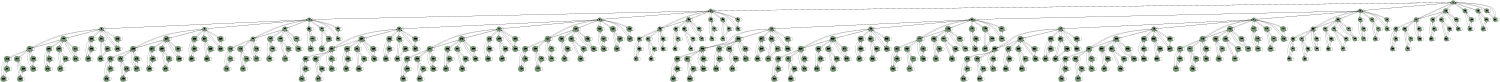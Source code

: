 digraph G {
	graph [center=1, size="10,10", mode=ipsep, overlap=scale, sep="0.0", outputorder=edgesfirst];
	node [label="\N", shape=circle, style=filled, color="#41693EBB"];
	graph [bb="0,0,19918,18286"];
	1 [label=1, pos="9864,9098", width="0.50", height="0.50"];
	2 [label=2, pos="11719,9574", width="0.50", height="0.50"];
	3 [label=3, pos="7878,8795", width="0.50", height="0.50"];
	4 [label=4, pos="12602,11289", width="0.50", height="0.50"];
	5 [label=5, pos="13089,8011", width="0.50", height="0.50"];
	6 [label=6, pos="6448,10068", width="0.50", height="0.50"];
	7 [label=7, pos="7049,6983", width="0.50", height="0.50"];
	8 [label=8, pos="12294,13072", width="0.50", height="0.50"];
	9 [label=9, pos="14311,11680", width="0.50", height="0.50"];
	10 [label=10, pos="14807,7973", width="0.58", height="0.60"];
	11 [label=11, pos="13532,6292", width="0.58", height="0.58"];
	12 [label=12, pos="5539,11372", width="0.58", height="0.60"];
	13 [label=13, pos="5160,10899", width="0.58", height="0.60"];
	14 [label=14, pos="5436,6436", width="0.58", height="0.60"];
	15 [label=15, pos="7371,5189", width="0.58", height="0.58"];
	16 [label=16, pos="9929,8353", width="0.58", height="0.60"];
	17 [label=17, pos="9597,9786", width="0.58", height="0.58"];
	18 [label=18, pos="9691,9435", width="0.58", height="0.58"];
	19 [label=19, pos="9847,9692", width="0.58", height="0.60"];
	20 [label=20, pos="9655,8759", width="0.58", height="0.60"];
	21 [label=21, pos="10080,8610", width="0.58", height="0.60"];
	22 [label=22, pos="9136,10628", width="0.58", height="0.60"];
	23 [label=23, pos="9758,10897", width="0.58", height="0.60"];
	24 [label=24, pos="9849,11141", width="0.58", height="0.60"];
	25 [label=25, pos="9203,11070", width="0.58", height="0.58"];
	26 [label=26, pos="10375,6924", width="0.58", height="0.60"];
	27 [label=27, pos="10132,6781", width="0.58", height="0.58"];
	28 [label=28, pos="10363,7709", width="0.58", height="0.58"];
	29 [label=29, pos="9879,7448", width="0.58", height="0.60"];
	30 [label=30, pos="10418,4891", width="0.58", height="0.60"];
	31 [label=31, pos="10795,5361", width="0.58", height="0.60"];
	32 [label=32, pos="10802,4989", width="0.58", height="0.60"];
	33 [label=33, pos="10166,5052", width="0.58", height="0.60"];
	34 [label=34, pos="9243,11531", width="0.58", height="0.60"];
	35 [label=35, pos="9540,11587", width="0.58", height="0.58"];
	36 [label=36, pos="10055,10389", width="0.58", height="0.60"];
	37 [label=37, pos="9377,10514", width="0.58", height="0.58"];
	38 [label=38, pos="9362,13260", width="0.58", height="0.58"];
	39 [label=39, pos="8768,13492", width="0.58", height="0.60"];
	40 [label=40, pos="8896,13155", width="0.58", height="0.60"];
	41 [label=41, pos="9305,13617", width="0.58", height="0.60"];
	42 [label=42, pos="12145,9372", width="0.58", height="0.60"];
	43 [label=43, pos="11844,10039", width="0.58", height="0.60"];
	44 [label=44, pos="11907,9219", width="0.58", height="0.60"];
	45 [label=45, pos="11680,9067", width="0.58", height="0.58"];
	46 [label=46, pos="11361,9531", width="0.58", height="0.60"];
	47 [label=47, pos="11565,8871", width="0.58", height="0.58"];
	48 [label=48, pos="12728,8733", width="0.58", height="0.58"];
	49 [label=49, pos="13042,9683", width="0.58", height="0.60"];
	50 [label=50, pos="12887,9090", width="0.58", height="0.58"];
	51 [label=51, pos="12167,8205", width="0.58", height="0.58"];
	52 [label=52, pos="12060,7881", width="0.58", height="0.58"];
	53 [label=53, pos="13226,10181", width="0.58", height="0.58"];
	54 [label=54, pos="12380,10227", width="0.58", height="0.58"];
	55 [label=55, pos="12991,9365", width="0.58", height="0.58"];
	56 [label=56, pos="12754,6413", width="0.58", height="0.58"];
	57 [label=57, pos="12087,6117", width="0.58", height="0.58"];
	58 [label=58, pos="14328,11271", width="0.58", height="0.58"];
	59 [label=59, pos="14942,10415", width="0.58", height="0.58"];
	60 [label=60, pos="13481,9959", width="0.58", height="0.60"];
	61 [label=61, pos="11380,11471", width="0.58", height="0.60"];
	62 [label=62, pos="11963,10856", width="0.58", height="0.60"];
	63 [label=63, pos="11390,10696", width="0.58", height="0.60"];
	64 [label=64, pos="15168,10412", width="0.58", height="0.60"];
	65 [label=65, pos="15228,9791", width="0.58", height="0.58"];
	66 [label=66, pos="10719,13268", width="0.58", height="0.60"];
	67 [label=67, pos="11283,13098", width="0.58", height="0.58"];
	68 [label=68, pos="7551,8496", width="0.58", height="0.58"];
	69 [label=69, pos="7817,9452", width="0.58", height="0.60"];
	70 [label=70, pos="7966,8421", width="0.58", height="0.58"];
	71 [label=71, pos="8248,8372", width="0.58", height="0.58"];
	72 [label=72, pos="8185,9027", width="0.58", height="0.58"];
	73 [label=73, pos="7589,9030", width="0.58", height="0.58"];
	74 [label=74, pos="6901,8086", width="0.58", height="0.58"];
	75 [label=75, pos="7834,7465", width="0.58", height="0.58"];
	76 [label=76, pos="8562,7034", width="0.58", height="0.58"];
	77 [label=77, pos="8231,7519", width="0.58", height="0.58"];
	78 [label=78, pos="8125,7054", width="0.58", height="0.58"];
	79 [label=79, pos="6185,8255", width="0.58", height="0.58"];
	80 [label=80, pos="7350,7805", width="0.58", height="0.58"];
	81 [label=81, pos="6710,8555", width="0.58", height="0.58"];
	82 [label=82, pos="8132,5435", width="0.58", height="0.58"];
	83 [label=83, pos="8812,5341", width="0.58", height="0.58"];
	84 [label=84, pos="4768,7606", width="0.58", height="0.58"];
	85 [label=85, pos="4365,8077", width="0.58", height="0.58"];
	86 [label=86, pos="7473,10671", width="0.58", height="0.58"];
	87 [label=87, pos="7700,10912", width="0.58", height="0.58"];
	88 [label=88, pos="6895,9399", width="0.58", height="0.58"];
	89 [label=89, pos="7520,10010", width="0.58", height="0.58"];
	90 [label=90, pos="6874,12229", width="0.58", height="0.60"];
	91 [label=91, pos="7499,12641", width="0.58", height="0.60"];
	92 [label=92, pos="7083,12552", width="0.58", height="0.60"];
	93 [label=93, pos="7622,12938", width="0.58", height="0.60"];
	94 [label=94, pos="13205,12126", width="0.58", height="0.60"];
	95 [label=95, pos="12656,12362", width="0.58", height="0.58"];
	96 [label=96, pos="13389,11236", width="0.58", height="0.60"];
	97 [label=97, pos="12096,11968", width="0.58", height="0.58"];
	98 [label=98, pos="13024,11234", width="0.58", height="0.58"];
	99 [label=99, pos="12344,11650", width="0.58", height="0.60"];
	100 [label=100, pos="14900,11167", width="0.75", height="0.75"];
	101 [label=101, pos="14586,11993", width="0.75", height="0.75"];
	102 [label=102, pos="12602,13256", width="0.75", height="0.75"];
	103 [label=103, pos="11467,13462", width="0.75", height="0.75"];
	104 [label=104, pos="14374,13445", width="0.75", height="0.75"];
	105 [label=105, pos="13687,13765", width="0.72", height="0.74"];
	106 [label=106, pos="13677,12902", width="0.75", height="0.75"];
	107 [label=107, pos="14355,12418", width="0.72", height="0.74"];
	108 [label=108, pos="15702,14802", width="0.72", height="0.74"];
	109 [label=109, pos="14927,15375", width="0.75", height="0.75"];
	110 [label=110, pos="14097,15550", width="0.72", height="0.74"];
	111 [label=111, pos="15041,15204", width="0.69", height="0.71"];
	112 [label=112, pos="12598,14160", width="0.72", height="0.74"];
	113 [label=113, pos="14073,13353", width="0.72", height="0.74"];
	114 [label=114, pos="11760,13354", width="0.72", height="0.74"];
	115 [label=115, pos="12312,13603", width="0.69", height="0.71"];
	116 [label=116, pos="13239,15861", width="0.72", height="0.74"];
	117 [label=117, pos="12265,15910", width="0.69", height="0.71"];
	118 [label=118, pos="15123,14964", width="0.69", height="0.71"];
	119 [label=119, pos="15713,14319", width="0.72", height="0.74"];
	120 [label=120, pos="14082,7819", width="0.75", height="0.75"];
	121 [label=121, pos="13394,7005", width="0.75", height="0.75"];
	122 [label=122, pos="12712,7153", width="0.75", height="0.75"];
	123 [label=123, pos="13624,7943", width="0.75", height="0.75"];
	124 [label=124, pos="13538,8306", width="0.75", height="0.75"];
	125 [label=125, pos="12924,7551", width="0.72", height="0.74"];
	126 [label=126, pos="12442,5522", width="0.75", height="0.75"];
	127 [label=127, pos="12992,5814", width="0.72", height="0.74"];
	128 [label=128, pos="14688,7146", width="0.72", height="0.74"];
	129 [label=129, pos="15055,8318", width="0.75", height="0.75"];
	130 [label=130, pos="15838,8392", width="0.75", height="0.75"];
	131 [label=131, pos="15344,6739", width="0.75", height="0.75"];
	132 [label=132, pos="15118,8557", width="0.75", height="0.75"];
	133 [label=133, pos="15105,7521", width="0.75", height="0.75"];
	134 [label=134, pos="17585,8044", width="0.75", height="0.75"];
	135 [label=135, pos="17524,8915", width="0.72", height="0.74"];
	136 [label=136, pos="16736,5482", width="0.75", height="0.75"];
	137 [label=137, pos="17131,6259", width="0.72", height="0.74"];
	138 [label=138, pos="14161,5501", width="0.72", height="0.74"];
	139 [label=139, pos="13206,5159", width="0.75", height="0.75"];
	140 [label=140, pos="13764,6029", width="0.75", height="0.75"];
	141 [label=141, pos="14430,6484", width="0.75", height="0.75"];
	142 [label=142, pos="14711,3737", width="0.75", height="0.75"];
	143 [label=143, pos="15482,4232", width="0.75", height="0.75"];
	144 [label=144, pos="13967,3482", width="0.75", height="0.75"];
	145 [label=145, pos="13168,3358", width="0.72", height="0.74"];
	146 [label=146, pos="5458,10053", width="0.75", height="0.75"];
	147 [label=147, pos="6369,11209", width="0.72", height="0.74"];
	148 [label=148, pos="5759,9499", width="0.72", height="0.74"];
	149 [label=149, pos="5908,9775", width="0.75", height="0.75"];
	150 [label=150, pos="6767,10747", width="0.72", height="0.74"];
	151 [label=151, pos="6412,10462", width="0.72", height="0.74"];
	152 [label=152, pos="4354,8678", width="0.72", height="0.74"];
	153 [label=153, pos="4117,9211", width="0.72", height="0.74"];
	154 [label=154, pos="4338,9530", width="0.72", height="0.74"];
	155 [label=155, pos="4590,8922", width="0.69", height="0.71"];
	156 [label=156, pos="3586,9658", width="0.72", height="0.74"];
	157 [label=157, pos="3674,9184", width="0.69", height="0.71"];
	158 [label=158, pos="4529,10502", width="0.69", height="0.71"];
	159 [label=159, pos="4456,9834", width="0.72", height="0.74"];
	160 [label=160, pos="1688,9706", width="0.75", height="0.75"];
	161 [label=161, pos="1781,8886", width="0.75", height="0.75"];
	162 [label=162, pos="1818,9175", width="0.75", height="0.75"];
	163 [label=163, pos="1964,8471", width="0.75", height="0.75"];
	164 [label=164, pos="6563,13113", width="0.75", height="0.75"];
	165 [label=165, pos="6194,12980", width="0.72", height="0.74"];
	166 [label=166, pos="6459,12287", width="0.75", height="0.75"];
	167 [label=167, pos="5828,12086", width="0.72", height="0.74"];
	168 [label=168, pos="6693,14964", width="0.72", height="0.74"];
	169 [label=169, pos="6006,14989", width="0.75", height="0.75"];
	170 [label=170, pos="6349,14897", width="0.72", height="0.74"];
	171 [label=171, pos="5569,14697", width="0.72", height="0.74"];
	172 [label=172, pos="6320,6292", width="0.72", height="0.74"];
	173 [label=173, pos="6888,5930", width="0.72", height="0.74"];
	174 [label=174, pos="7661,6224", width="0.72", height="0.74"];
	175 [label=175, pos="6285,7107", width="0.69", height="0.71"];
	176 [label=176, pos="7386,6559", width="0.72", height="0.74"];
	177 [label=177, pos="6725,6793", width="0.69", height="0.71"];
	178 [label=178, pos="8519,4784", width="0.69", height="0.71"];
	179 [label=179, pos="7940,4817", width="0.72", height="0.74"];
	180 [label=180, pos="5079,6589", width="0.72", height="0.74"];
	181 [label=181, pos="4724,7147", width="0.72", height="0.74"];
	182 [label=182, pos="5908,4557", width="0.72", height="0.74"];
	183 [label=183, pos="4593,5882", width="0.72", height="0.74"];
	184 [label=184, pos="5997,5310", width="0.72", height="0.74"];
	185 [label=185, pos="5405,5773", width="0.69", height="0.71"];
	186 [label=186, pos="5603,2767", width="0.72", height="0.74"];
	187 [label=187, pos="4819,3047", width="0.69", height="0.71"];
	188 [label=188, pos="2824,5599", width="0.69", height="0.71"];
	189 [label=189, pos="3222,4703", width="0.72", height="0.74"];
	190 [label=190, pos="6935,4158", width="0.75", height="0.75"];
	191 [label=191, pos="5526,4798", width="0.75", height="0.75"];
	192 [label=192, pos="6683,4957", width="0.75", height="0.75"];
	193 [label=193, pos="7555,4775", width="0.75", height="0.75"];
	194 [label=194, pos="7173,2369", width="0.75", height="0.75"];
	195 [label=195, pos="6247,2478", width="0.72", height="0.74"];
	196 [label=196, pos="4593,3080", width="0.75", height="0.75"];
	197 [label=197, pos="4082,3728", width="0.72", height="0.74"];
	198 [label=198, pos="12075,14877", width="0.72", height="0.74"];
	199 [label=199, pos="12701,14848", width="0.75", height="0.75"];
	200 [label=200, pos="13374,14093", width="0.75", height="0.75"];
	201 [label=201, pos="11308,14328", width="0.75", height="0.75"];
	202 [label=202, pos="12728,13803", width="0.75", height="0.75"];
	203 [label=203, pos="11767,13961", width="0.75", height="0.75"];
	204 [label=204, pos="14651,15314", width="0.75", height="0.75"];
	205 [label=205, pos="14067,15747", width="0.72", height="0.74"];
	206 [label=206, pos="11020,16038", width="0.75", height="0.75"];
	207 [label=207, pos="10504,15868", width="0.72", height="0.74"];
	208 [label=208, pos="13311,16427", width="0.72", height="0.74"];
	209 [label=209, pos="11384,16646", width="0.75", height="0.75"];
	210 [label=210, pos="11353,16064", width="0.75", height="0.75"];
	211 [label=211, pos="12504,16158", width="0.72", height="0.74"];
	212 [label=212, pos="13497,18086", width="0.75", height="0.75"];
	213 [label=213, pos="14282,17819", width="0.75", height="0.75"];
	214 [label=214, pos="11809,18250", width="0.75", height="0.75"];
	215 [label=215, pos="11041,18143", width="0.72", height="0.74"];
	216 [label=216, pos="12747,16654", width="0.75", height="0.75"];
	217 [label=217, pos="14052,16176", width="0.72", height="0.74"];
	218 [label=218, pos="12321,16208", width="0.72", height="0.74"];
	219 [label=219, pos="11681,16219", width="0.75", height="0.75"];
	220 [label=220, pos="13205,18190", width="0.75", height="0.75"];
	221 [label=221, pos="12375,18258", width="0.75", height="0.75"];
	222 [label=222, pos="15398,17251", width="0.75", height="0.75"];
	223 [label=223, pos="14712,17672", width="0.75", height="0.75"];
	224 [label=224, pos="16103,11726", width="0.75", height="0.75"];
	225 [label=225, pos="15874,12412", width="0.72", height="0.74"];
	226 [label=226, pos="15181,12514", width="0.75", height="0.75"];
	227 [label=227, pos="14901,12990", width="0.72", height="0.74"];
	228 [label=228, pos="15167,11733", width="0.72", height="0.74"];
	229 [label=229, pos="15396,11159", width="0.75", height="0.75"];
	230 [label=230, pos="16664,13296", width="0.75", height="0.75"];
	231 [label=231, pos="16184,14003", width="0.75", height="0.75"];
	232 [label=232, pos="15697,14670", width="0.75", height="0.75"];
	233 [label=233, pos="16286,14214", width="0.75", height="0.75"];
	234 [label=234, pos="17837,11640", width="0.75", height="0.75"];
	235 [label=235, pos="17411,13100", width="0.72", height="0.74"];
	236 [label=236, pos="17294,11910", width="0.75", height="0.75"];
	237 [label=237, pos="17396,11181", width="0.72", height="0.74"];
	238 [label=238, pos="19264,12619", width="0.72", height="0.74"];
	239 [label=239, pos="19411,11694", width="0.75", height="0.75"];
	240 [label=240, pos="18850,13825", width="0.75", height="0.75"];
	241 [label=241, pos="18411,14531", width="0.75", height="0.75"];
	242 [label=242, pos="17686,12358", width="0.75", height="0.75"];
	243 [label=243, pos="16817,14126", width="0.75", height="0.75"];
	244 [label=244, pos="17115,12586", width="0.75", height="0.75"];
	245 [label=245, pos="16882,13375", width="0.72", height="0.74"];
	246 [label=246, pos="19044,13360", width="0.75", height="0.75"];
	247 [label=247, pos="19291,12416", width="0.72", height="0.74"];
	248 [label=248, pos="18058,15115", width="0.72", height="0.74"];
	249 [label=249, pos="17468,15696", width="0.75", height="0.75"];
	250 [label=250, pos="16587,8401", width="0.72", height="0.74"];
	251 [label=251, pos="16494,7594", width="0.72", height="0.74"];
	252 [label=252, pos="15584,6677", width="0.72", height="0.74"];
	253 [label=253, pos="15843,7297", width="0.72", height="0.74"];
	254 [label=254, pos="15637,8130", width="0.72", height="0.74"];
	255 [label=255, pos="15690,8868", width="0.69", height="0.71"];
	256 [label=256, pos="17113,5624", width="0.72", height="0.74"];
	257 [label=257, pos="16517,5158", width="0.69", height="0.71"];
	258 [label=258, pos="17551,7007", width="0.69", height="0.71"];
	259 [label=259, pos="17222,6027", width="0.72", height="0.74"];
	260 [label=260, pos="18178,7309", width="0.75", height="0.75"];
	261 [label=261, pos="18264,8971", width="0.75", height="0.75"];
	262 [label=262, pos="17713,9379", width="0.75", height="0.75"];
	263 [label=263, pos="17848,8637", width="0.75", height="0.75"];
	264 [label=264, pos="19459,6116", width="0.75", height="0.75"];
	265 [label=265, pos="19737,6905", width="0.72", height="0.74"];
	266 [label=266, pos="19763,9391", width="0.75", height="0.75"];
	267 [label=267, pos="19870,8608", width="0.72", height="0.74"];
	268 [label=268, pos="17826,6142", width="0.72", height="0.74"];
	269 [label=269, pos="18288,7979", width="0.75", height="0.75"];
	270 [label=270, pos="17555,6719", width="0.72", height="0.74"];
	271 [label=271, pos="17769,7632", width="0.72", height="0.74"];
	272 [label=272, pos="19273,5490", width="0.72", height="0.74"];
	273 [label=273, pos="18832,4787", width="0.72", height="0.74"];
	274 [label=274, pos="19808,7258", width="0.72", height="0.74"];
	275 [label=275, pos="19875,8095", width="0.69", height="0.71"];
	276 [label=276, pos="13484,4398", width="0.72", height="0.74"];
	277 [label=277, pos="14346,4733", width="0.69", height="0.71"];
	278 [label=278, pos="14903,5824", width="0.69", height="0.71"];
	279 [label=279, pos="14586,5539", width="0.72", height="0.74"];
	280 [label=280, pos="12901,5180", width="0.72", height="0.74"];
	281 [label=281, pos="13537,5409", width="0.72", height="0.74"];
	282 [label=282, pos="16658,5028", width="0.72", height="0.74"];
	283 [label=283, pos="16073,4455", width="0.72", height="0.74"];
	284 [label=284, pos="16309,4712", width="0.72", height="0.74"];
	285 [label=285, pos="15669,4133", width="0.69", height="0.71"];
	286 [label=286, pos="13651,2631", width="0.72", height="0.74"];
	287 [label=287, pos="14292,2810", width="0.69", height="0.71"];
	288 [label=288, pos="12866,3013", width="0.69", height="0.71"];
	289 [label=289, pos="13471,3130", width="0.72", height="0.74"];
	290 [label=290, pos="13873,1074", width="0.75", height="0.75"];
	291 [label=291, pos="14801,1295", width="0.75", height="0.75"];
	292 [label=292, pos="14504,1189", width="0.75", height="0.75"];
	293 [label=293, pos="15427,1527", width="0.75", height="0.75"];
	294 [label=294, pos="15347,3244", width="0.75", height="0.75"];
	295 [label=295, pos="16002,3763", width="0.72", height="0.74"];
	296 [label=296, pos="14345,3296", width="0.75", height="0.75"];
	297 [label=297, pos="15088,3724", width="0.72", height="0.74"];
	298 [label=298, pos="16910,2453", width="0.72", height="0.74"];
	299 [label=299, pos="16091,1821", width="0.75", height="0.75"];
	300 [label=300, pos="16780,2298", width="0.75", height="0.75"];
	301 [label=301, pos="17509,3026", width="0.75", height="0.75"];
	302 [label=302, pos="4026,12288", width="0.75", height="0.75"];
	303 [label=303, pos="4562,12859", width="0.75", height="0.75"];
	304 [label=304, pos="5777,13006", width="0.75", height="0.75"];
	305 [label=305, pos="3892,10987", width="0.72", height="0.74"];
	306 [label=306, pos="5457,12279", width="0.75", height="0.75"];
	307 [label=307, pos="4772,11566", width="0.72", height="0.74"];
	308 [label=308, pos="5284,14651", width="0.72", height="0.74"];
	309 [label=309, pos="5893,14911", width="0.75", height="0.75"];
	310 [label=310, pos="2069,11139", width="0.75", height="0.75"];
	311 [label=311, pos="2027,10424", width="0.72", height="0.74"];
	312 [label=312, pos="2171,12783", width="0.75", height="0.75"];
	313 [label=313, pos="3250,14044", width="0.75", height="0.75"];
	314 [label=314, pos="2895,12705", width="0.75", height="0.75"];
	315 [label=315, pos="2395,11875", width="0.72", height="0.74"];
	316 [label=316, pos="915,13848", width="0.75", height="0.75"];
	317 [label=317, pos="470,12910", width="0.72", height="0.74"];
	318 [label=318, pos="2578,15641", width="0.72", height="0.74"];
	319 [label=319, pos="1948,15105", width="0.75", height="0.75"];
	320 [label=320, pos="2467,12864", width="0.75", height="0.75"];
	321 [label=321, pos="4439,14863", width="0.75", height="0.75"];
	322 [label=322, pos="4632,14283", width="0.75", height="0.75"];
	323 [label=323, pos="3908,14063", width="0.75", height="0.75"];
	324 [label=324, pos="543,12628", width="0.75", height="0.75"];
	325 [label=325, pos="882,13560", width="0.72", height="0.74"];
	326 [label=326, pos="3528,16270", width="0.75", height="0.75"];
	327 [label=327, pos="4352,16562", width="0.72", height="0.74"];
	328 [label=328, pos="3739,11901", width="0.72", height="0.74"];
	329 [label=329, pos="4684,12780", width="0.75", height="0.75"];
	330 [label=330, pos="3592,10602", width="0.75", height="0.75"];
	331 [label=331, pos="3545,10230", width="0.75", height="0.75"];
	332 [label=332, pos="4382,11029", width="0.75", height="0.75"];
	333 [label=333, pos="4937,11777", width="0.75", height="0.75"];
	334 [label=334, pos="1765,10782", width="0.75", height="0.75"];
	335 [label=335, pos="1754,9973", width="0.72", height="0.74"];
	336 [label=336, pos="1800,9516", width="0.75", height="0.75"];
	337 [label=337, pos="1637,10323", width="0.72", height="0.74"];
	338 [label=338, pos="2412,13178", width="0.72", height="0.74"];
	339 [label=339, pos="1742,11637", width="0.75", height="0.75"];
	340 [label=340, pos="3220,13176", width="0.75", height="0.75"];
	341 [label=341, pos="2446,12244", width="0.75", height="0.75"];
	342 [label=342, pos="950,13903", width="0.75", height="0.75"];
	343 [label=343, pos="1488,14579", width="0.75", height="0.75"];
	344 [label=344, pos="28,11252", width="0.75", height="0.75"];
	345 [label=345, pos="154,12053", width="0.72", height="0.74"];
	346 [label=346, pos="3963,14460", width="0.75", height="0.75"];
	347 [label=347, pos="4766,14726", width="0.72", height="0.74"];
	348 [label=348, pos="3871,13810", width="0.72", height="0.74"];
	349 [label=349, pos="3179,13314", width="0.75", height="0.75"];
	350 [label=350, pos="2654,15609", width="0.72", height="0.74"];
	351 [label=351, pos="3346,16042", width="0.72", height="0.74"];
	352 [label=352, pos="4717,16512", width="0.72", height="0.74"];
	353 [label=353, pos="3926,16288", width="0.72", height="0.74"];
	354 [label=354, pos="3751,5883", width="0.72", height="0.74"];
	355 [label=355, pos="4061,5356", width="0.69", height="0.71"];
	356 [label=356, pos="5002,5052", width="0.72", height="0.74"];
	357 [label=357, pos="3923,6828", width="0.69", height="0.71"];
	358 [label=358, pos="4470,6639", width="0.69", height="0.71"];
	359 [label=359, pos="4873,5922", width="0.72", height="0.74"];
	360 [label=360, pos="4444,3351", width="0.75", height="0.75"];
	361 [label=361, pos="3822,3698", width="0.75", height="0.75"];
	362 [label=362, pos="2225,6521", width="0.75", height="0.75"];
	363 [label=363, pos="2169,7081", width="0.75", height="0.75"];
	364 [label=364, pos="2743,4238", width="0.75", height="0.75"];
	365 [label=365, pos="2050,5351", width="0.72", height="0.74"];
	366 [label=366, pos="2294,6264", width="0.75", height="0.75"];
	367 [label=367, pos="2587,5408", width="0.72", height="0.74"];
	368 [label=368, pos="1866,2830", width="0.72", height="0.74"];
	369 [label=369, pos="1313,3478", width="0.75", height="0.75"];
	370 [label=370, pos="846,4257", width="0.72", height="0.74"];
	371 [label=371, pos="462,5191", width="0.72", height="0.74"];
	372 [label=372, pos="3341,3562", width="0.72", height="0.74"];
	373 [label=373, pos="2050,5716", width="0.72", height="0.74"];
	374 [label=374, pos="3370,4202", width="0.72", height="0.74"];
	375 [label=375, pos="2788,4800", width="0.69", height="0.71"];
	376 [label=376, pos="2165,2481", width="0.72", height="0.74"];
	377 [label=377, pos="2819,1981", width="0.69", height="0.71"];
	378 [label=378, pos="399,5774", width="0.69", height="0.71"];
	379 [label=379, pos="641,4841", width="0.72", height="0.74"];
	380 [label=380, pos="7132,3456", width="0.72", height="0.74"];
	381 [label=381, pos="7548,3391", width="0.72", height="0.74"];
	382 [label=382, pos="8375,3962", width="0.72", height="0.74"];
	383 [label=383, pos="6305,4168", width="0.72", height="0.74"];
	384 [label=384, pos="7965,4329", width="0.72", height="0.74"];
	385 [label=385, pos="7113,4449", width="0.69", height="0.71"];
	386 [label=386, pos="8681,2222", width="0.72", height="0.74"];
	387 [label=387, pos="9166,2476", width="0.69", height="0.71"];
	388 [label=388, pos="4988,2863", width="0.69", height="0.71"];
	389 [label=389, pos="5602,2547", width="0.72", height="0.74"];
	390 [label=390, pos="5779,2066", width="0.75", height="0.75"];
	391 [label=391, pos="7209,1635", width="0.75", height="0.75"];
	392 [label=392, pos="7826,2144", width="0.75", height="0.75"];
	393 [label=393, pos="8414,2267", width="0.75", height="0.75"];
	394 [label=394, pos="4467,932", width="0.75", height="0.75"];
	395 [label=395, pos="5158,539", width="0.72", height="0.74"];
	396 [label=396, pos="6675,83", width="0.75", height="0.75"];
	397 [label=397, pos="7490,27", width="0.72", height="0.74"];
	398 [label=398, pos="6465,1763", width="0.72", height="0.74"];
	399 [label=399, pos="8275,1674", width="0.75", height="0.75"];
	400 [label=400, pos="6699,2265", width="0.75", height="0.75"];
	401 [label=401, pos="7606,2066", width="0.75", height="0.75"];
	402 [label=402, pos="5493,399", width="0.75", height="0.75"];
	403 [label=403, pos="6282,144", width="0.75", height="0.75"];
	404 [label=404, pos="8642,157", width="0.75", height="0.75"];
	405 [label=405, pos="7883,40", width="0.72", height="0.74"];
	1 -> 1 [arrowhead=dot, arrowsize="0.6", pencolor="#69739766", len=1, penwidth=1, pos="e,9881,9092 9881,9104 9891,9106 9900,9104 9900,9098 9900,9093 9894,9091 9886,9091"];
	1 -> 2 [arrowhead=dot, arrowsize="0.6", pencolor="#69739766", len=1, penwidth=1, pos="e,11701,9571 9881,9104 10057,9156 11498,9526 11696,9570"];
	1 -> 3 [arrowhead=dot, arrowsize="0.6", pencolor="#69739766", len=1, penwidth=1, pos="e,7896,8796 9846,9094 9664,9058 8109,8822 7901,8797"];
	1 -> 16 [arrowhead=dot, arrowsize="0.6", pencolor="#69739766", len=1, penwidth=1, pos="e,9929,8375 9868,9080 9881,8982 9924,8499 9929,8380"];
	1 -> 17 [arrowhead=dot, arrowsize="0.6", pencolor="#69739766", len=1, penwidth=1, pos="e,9602,9766 9855,9114 9813,9205 9640,9650 9604,9761"];
	1 -> 18 [arrowhead=dot, arrowsize="0.6", pencolor="#69739766", len=1, penwidth=1, pos="e,9697,9415 9853,9113 9820,9166 9727,9344 9699,9410"];
	1 -> 19 [arrowhead=dot, arrowsize="0.6", pencolor="#69739766", len=1, penwidth=1, pos="e,9845,9670 9861,9116 9853,9201 9842,9564 9845,9665"];
	1 -> 20 [arrowhead=dot, arrowsize="0.6", pencolor="#69739766", len=1, penwidth=1, pos="e,9669,8776 9857,9081 9828,9024 9715,8842 9672,8780"];
	1 -> 21 [arrowhead=dot, arrowsize="0.6", pencolor="#69739766", len=1, penwidth=1, pos="e,10074,8631 9874,9083 9910,9012 10038,8723 10072,8636"];
	2 -> 1 [arrowhead=dot, arrowsize="0.6", pencolor="#69739766", len=1, penwidth=1, pos="e,9882,9101 11702,9568 11526,9515 10085,9146 9887,9102"];
	2 -> 2 [arrowhead=dot, arrowsize="0.6", pencolor="#69739766", len=1, penwidth=1, pos="e,11736,9568 11736,9580 11746,9582 11755,9580 11755,9574 11755,9569 11749,9567 11741,9567"];
	2 -> 4 [arrowhead=dot, arrowsize="0.6", pencolor="#69739766", len=1, penwidth=1, pos="e,12592,11274 11726,9591 11802,9756 12489,11091 12590,11270"];
	2 -> 5 [arrowhead=dot, arrowsize="0.6", pencolor="#69739766", len=1, penwidth=1, pos="e,13078,8026 11732,9561 11862,9423 12936,8197 13075,8030"];
	2 -> 42 [arrowhead=dot, arrowsize="0.6", pencolor="#69739766", len=1, penwidth=1, pos="e,12127,9384 11736,9569 11804,9543 12048,9427 12123,9386"];
	2 -> 43 [arrowhead=dot, arrowsize="0.6", pencolor="#69739766", len=1, penwidth=1, pos="e,11835,10019 11721,9592 11735,9665 11806,9931 11833,10014"];
	2 -> 44 [arrowhead=dot, arrowsize="0.6", pencolor="#69739766", len=1, penwidth=1, pos="e,11899,9240 11730,9559 11763,9504 11865,9313 11897,9245"];
	2 -> 45 [arrowhead=dot, arrowsize="0.6", pencolor="#69739766", len=1, penwidth=1, pos="e,11684,9088 11720,9556 11719,9479 11696,9182 11685,9093"];
	2 -> 46 [arrowhead=dot, arrowsize="0.6", pencolor="#69739766", len=1, penwidth=1, pos="e,11382,9530 11702,9569 11644,9557 11457,9534 11387,9530"];
	2 -> 47 [arrowhead=dot, arrowsize="0.6", pencolor="#69739766", len=1, penwidth=1, pos="e,11572,8891 11717,9556 11701,9459 11602,9008 11573,8896"];
	3 -> 1 [arrowhead=dot, arrowsize="0.6", pencolor="#69739766", len=1, penwidth=1, pos="e,9846,9097 7896,8799 8078,8834 9633,9071 9841,9096"];
	3 -> 3 [arrowhead=dot, arrowsize="0.6", pencolor="#69739766", len=1, penwidth=1, pos="e,7895,8789 7895,8801 7905,8803 7914,8801 7914,8795 7914,8790 7908,8788 7900,8788"];
	3 -> 6 [arrowhead=dot, arrowsize="0.6", pencolor="#69739766", len=1, penwidth=1, pos="e,6460,10055 7863,8806 7722,8921 6612,9910 6464,10051"];
	3 -> 7 [arrowhead=dot, arrowsize="0.6", pencolor="#69739766", len=1, penwidth=1, pos="e,7058,6999 7872,8778 7801,8605 7154,7190 7060,7003"];
	3 -> 68 [arrowhead=dot, arrowsize="0.6", pencolor="#69739766", len=1, penwidth=1, pos="e,7569,8508 7867,8781 7820,8730 7636,8562 7573,8511"];
	3 -> 69 [arrowhead=dot, arrowsize="0.6", pencolor="#69739766", len=1, penwidth=1, pos="e,7816,9430 7874,8813 7860,8904 7821,9316 7816,9425"];
	3 -> 70 [arrowhead=dot, arrowsize="0.6", pencolor="#69739766", len=1, penwidth=1, pos="e,7964,8442 7885,8778 7903,8718 7951,8519 7963,8447"];
	3 -> 71 [arrowhead=dot, arrowsize="0.6", pencolor="#69739766", len=1, penwidth=1, pos="e,8236,8389 7892,8783 7949,8724 8172,8469 8233,8393"];
	3 -> 72 [arrowhead=dot, arrowsize="0.6", pencolor="#69739766", len=1, penwidth=1, pos="e,8166,9017 7890,8808 7937,8850 8101,8974 8162,9014"];
	3 -> 73 [arrowhead=dot, arrowsize="0.6", pencolor="#69739766", len=1, penwidth=1, pos="e,7603,9014 7862,8804 7811,8838 7658,8963 7607,9011"];
	4 -> 2 [arrowhead=dot, arrowsize="0.6", pencolor="#69739766", len=1, penwidth=1, pos="e,11728,9589 12595,11272 12517,11107 11830,9772 11730,9593"];
	4 -> 4 [arrowhead=dot, arrowsize="0.6", pencolor="#69739766", len=1, penwidth=1, pos="e,12619,11283 12619,11295 12629,11297 12638,11295 12638,11289 12638,11284 12632,11282 12624,11282"];
	4 -> 8 [arrowhead=dot, arrowsize="0.6", pencolor="#69739766", len=1, penwidth=1, pos="e,12296,13054 12597,11307 12560,11478 12323,12854 12297,13049"];
	4 -> 9 [arrowhead=dot, arrowsize="0.6", pencolor="#69739766", len=1, penwidth=1, pos="e,14293,11677 12619,11294 12786,11340 14099,11640 14288,11676"];
	4 -> 94 [arrowhead=dot, arrowsize="0.6", pencolor="#69739766", len=1, penwidth=1, pos="e,13191,12110 12611,11305 12678,11409 13097,11990 13188,12106"];
	4 -> 95 [arrowhead=dot, arrowsize="0.6", pencolor="#69739766", len=1, penwidth=1, pos="e,12653,12341 12601,11307 12601,11434 12639,12186 12653,12336"];
	4 -> 96 [arrowhead=dot, arrowsize="0.6", pencolor="#69739766", len=1, penwidth=1, pos="e,13368,11239 12620,11290 12724,11288 13241,11253 13363,11240"];
	4 -> 97 [arrowhead=dot, arrowsize="0.6", pencolor="#69739766", len=1, penwidth=1, pos="e,12107,11950 12589,11302 12519,11385 12181,11838 12110,11946"];
	4 -> 98 [arrowhead=dot, arrowsize="0.6", pencolor="#69739766", len=1, penwidth=1, pos="e,13003,11240 12620,11289 12688,11285 12921,11254 12998,11241"];
	4 -> 99 [arrowhead=dot, arrowsize="0.6", pencolor="#69739766", len=1, penwidth=1, pos="e,12354,11631 12589,11302 12544,11355 12399,11557 12357,11627"];
	5 -> 2 [arrowhead=dot, arrowsize="0.6", pencolor="#69739766", len=1, penwidth=1, pos="e,11730,9559 13076,8024 12945,8161 11871,9387 11733,9555"];
	5 -> 5 [arrowhead=dot, arrowsize="0.6", pencolor="#69739766", len=1, penwidth=1, pos="e,13106,8005 13106,8017 13116,8019 13125,8017 13125,8011 13125,8006 13119,8004 13111,8004"];
	5 -> 10 [arrowhead=dot, arrowsize="0.6", pencolor="#69739766", len=1, penwidth=1, pos="e,14786,7975 13107,8012 13276,8015 14580,7987 14781,7975"];
	5 -> 11 [arrowhead=dot, arrowsize="0.6", pencolor="#69739766", len=1, penwidth=1, pos="e,13528,6313 13095,7994 13144,7827 13482,6518 13527,6318"];
	5 -> 120 [arrowhead=dot, arrowsize="0.6", pencolor="#69739766", len=1, penwidth=1, pos="e,14056,7826 13107,8009 13228,7991 13897,7862 14051,7827"];
	5 -> 121 [arrowhead=dot, arrowsize="0.6", pencolor="#69739766", len=1, penwidth=1, pos="e,13388,7032 13096,7994 13138,7877 13344,7193 13387,7037"];
	5 -> 122 [arrowhead=dot, arrowsize="0.6", pencolor="#69739766", len=1, penwidth=1, pos="e,12725,7177 13084,7994 13043,7887 12793,7317 12727,7182"];
	5 -> 123 [arrowhead=dot, arrowsize="0.6", pencolor="#69739766", len=1, penwidth=1, pos="e,13598,7949 13107,8011 13186,8006 13493,7967 13593,7950"];
	5 -> 124 [arrowhead=dot, arrowsize="0.6", pencolor="#69739766", len=1, penwidth=1, pos="e,13514,8294 13103,8023 13166,8069 13423,8239 13510,8291"];
	5 -> 125 [arrowhead=dot, arrowsize="0.6", pencolor="#69739766", len=1, penwidth=1, pos="e,12936,7575 13085,7993 13065,7923 12973,7665 12938,7579"];
	6 -> 3 [arrowhead=dot, arrowsize="0.6", pencolor="#69739766", len=1, penwidth=1, pos="e,7865,8808 6463,10057 6603,9941 7713,8952 7861,8812"];
	6 -> 6 [arrowhead=dot, arrowsize="0.6", pencolor="#69739766", len=1, penwidth=1, pos="e,6465,10062 6465,10074 6475,10076 6484,10074 6484,10068 6484,10063 6478,10061 6470,10061"];
	6 -> 12 [arrowhead=dot, arrowsize="0.6", pencolor="#69739766", len=1, penwidth=1, pos="e,5550,11353 6436,10082 6337,10211 5657,11187 5553,11349"];
	6 -> 13 [arrowhead=dot, arrowsize="0.6", pencolor="#69739766", len=1, penwidth=1, pos="e,5177,10886 6432,10076 6294,10156 5336,10775 5181,10883"];
	6 -> 146 [arrowhead=dot, arrowsize="0.6", pencolor="#69739766", len=1, penwidth=1, pos="e,5485,10051 6430,10066 6311,10058 5645,10048 5490,10051"];
	6 -> 147 [arrowhead=dot, arrowsize="0.6", pencolor="#69739766", len=1, penwidth=1, pos="e,6369,11182 6445,10086 6430,10217 6375,11008 6369,11177"];
	6 -> 148 [arrowhead=dot, arrowsize="0.6", pencolor="#69739766", len=1, penwidth=1, pos="e,5781,9514 6435,10055 6353,9980 5899,9604 5785,9517"];
	6 -> 149 [arrowhead=dot, arrowsize="0.6", pencolor="#69739766", len=1, penwidth=1, pos="e,5933,9785 6433,10057 6360,10012 6037,9837 5938,9787"];
	6 -> 150 [arrowhead=dot, arrowsize="0.6", pencolor="#69739766", len=1, penwidth=1, pos="e,6753,10724 6453,10085 6490,10177 6691,10606 6751,10719"];
	6 -> 151 [arrowhead=dot, arrowsize="0.6", pencolor="#69739766", len=1, penwidth=1, pos="e,6411,10435 6443,10086 6432,10147 6414,10351 6411,10430"];
	7 -> 3 [arrowhead=dot, arrowsize="0.6", pencolor="#69739766", len=1, penwidth=1, pos="e,7869,8779 7055,7000 7126,7172 7774,8588 7867,8775"];
	7 -> 7 [arrowhead=dot, arrowsize="0.6", pencolor="#69739766", len=1, penwidth=1, pos="e,7066,6977 7066,6989 7076,6991 7085,6989 7085,6983 7085,6978 7079,6976 7071,6976"];
	7 -> 14 [arrowhead=dot, arrowsize="0.6", pencolor="#69739766", len=1, penwidth=1, pos="e,5457,6441 7032,6976 6875,6916 5654,6501 5462,6442"];
	7 -> 15 [arrowhead=dot, arrowsize="0.6", pencolor="#69739766", len=1, penwidth=1, pos="e,7369,5210 7054,6965 7091,6793 7338,5421 7368,5215"];
	7 -> 172 [arrowhead=dot, arrowsize="0.6", pencolor="#69739766", len=1, penwidth=1, pos="e,6341,6308 7037,6969 6955,6882 6460,6413 6345,6311"];
	7 -> 173 [arrowhead=dot, arrowsize="0.6", pencolor="#69739766", len=1, penwidth=1, pos="e,6894,5956 7048,6965 7035,6840 6924,6120 6895,5961"];
	7 -> 174 [arrowhead=dot, arrowsize="0.6", pencolor="#69739766", len=1, penwidth=1, pos="e,7646,6246 7062,6970 7140,6882 7551,6372 7643,6250"];
	7 -> 175 [arrowhead=dot, arrowsize="0.6", pencolor="#69739766", len=1, penwidth=1, pos="e,6309,7100 7031,6984 6930,6995 6440,7074 6314,7099"];
	7 -> 176 [arrowhead=dot, arrowsize="0.6", pencolor="#69739766", len=1, penwidth=1, pos="e,7372,6581 7062,6970 7115,6912 7310,6667 7369,6585"];
	7 -> 177 [arrowhead=dot, arrowsize="0.6", pencolor="#69739766", len=1, penwidth=1, pos="e,6749,6803 7035,6971 6986,6938 6820,6840 6754,6805"];
	8 -> 4 [arrowhead=dot, arrowsize="0.6", pencolor="#69739766", len=1, penwidth=1, pos="e,12600,11307 12298,13055 12335,12884 12573,11507 12599,11312"];
	8 -> 8 [arrowhead=dot, arrowsize="0.6", pencolor="#69739766", len=1, penwidth=1, pos="e,12311,13066 12311,13078 12321,13080 12330,13078 12330,13072 12330,13067 12324,13065 12316,13065"];
	8 -> 198 [arrowhead=dot, arrowsize="0.6", pencolor="#69739766", len=1, penwidth=1, pos="e,12076,14850 12290,13090 12262,13262 12098,14620 12076,14845"];
	8 -> 199 [arrowhead=dot, arrowsize="0.6", pencolor="#69739766", len=1, penwidth=1, pos="e,12693,14822 12297,13090 12328,13261 12634,14597 12692,14817"];
	8 -> 200 [arrowhead=dot, arrowsize="0.6", pencolor="#69739766", len=1, penwidth=1, pos="e,13353,14076 12306,13086 12413,13196 13197,13938 13349,14073"];
	8 -> 201 [arrowhead=dot, arrowsize="0.6", pencolor="#69739766", len=1, penwidth=1, pos="e,11323,14305 12282,13085 12177,13206 11450,14131 11326,14301"];
	8 -> 202 [arrowhead=dot, arrowsize="0.6", pencolor="#69739766", len=1, penwidth=1, pos="e,12712,13781 12301,13089 12350,13184 12633,13659 12709,13777"];
	8 -> 203 [arrowhead=dot, arrowsize="0.6", pencolor="#69739766", len=1, penwidth=1, pos="e,11779,13936 12283,13086 12216,13188 11857,13792 11781,13932"];
	9 -> 4 [arrowhead=dot, arrowsize="0.6", pencolor="#69739766", len=1, penwidth=1, pos="e,12620,11292 14294,11674 14127,11629 12814,11329 12625,11293"];
	9 -> 9 [arrowhead=dot, arrowsize="0.6", pencolor="#69739766", len=1, penwidth=1, pos="e,14328,11674 14328,11686 14338,11688 14347,11686 14347,11680 14347,11675 14341,11673 14333,11673"];
	9 -> 224 [arrowhead=dot, arrowsize="0.6", pencolor="#69739766", len=1, penwidth=1, pos="e,16076,11727 14329,11682 14501,11692 15845,11727 16071,11727"];
	9 -> 225 [arrowhead=dot, arrowsize="0.6", pencolor="#69739766", len=1, penwidth=1, pos="e,15849,12403 14327,11689 14477,11766 15645,12314 15844,12401"];
	9 -> 226 [arrowhead=dot, arrowsize="0.6", pencolor="#69739766", len=1, penwidth=1, pos="e,15160,12497 14323,11694 14416,11792 15024,12375 15156,12494"];
	9 -> 227 [arrowhead=dot, arrowsize="0.6", pencolor="#69739766", len=1, penwidth=1, pos="e,14888,12967 14317,11697 14373,11837 14800,12787 14886,12963"];
	9 -> 228 [arrowhead=dot, arrowsize="0.6", pencolor="#69739766", len=1, penwidth=1, pos="e,15141,11734 14329,11683 14437,11695 14997,11730 15136,11734"];
	9 -> 229 [arrowhead=dot, arrowsize="0.6", pencolor="#69739766", len=1, penwidth=1, pos="e,15372,11173 14328,11674 14453,11621 15211,11256 15368,11175"];
	10 -> 5 [arrowhead=dot, arrowsize="0.6", pencolor="#69739766", len=1, penwidth=1, pos="e,13107,8009 14786,7972 14605,7969 13302,7998 13112,8009"];
	10 -> 10 [arrowhead=dot, arrowsize="0.6", pencolor="#69739766", len=1, penwidth=1, pos="e,14827,7966 14827,7980 14837,7980 14846,7978 14846,7973 14846,7969 14840,7967 14832,7966"];
	10 -> 250 [arrowhead=dot, arrowsize="0.6", pencolor="#69739766", len=1, penwidth=1, pos="e,16561,8396 14827,7979 15007,8030 16336,8349 16556,8395"];
	10 -> 251 [arrowhead=dot, arrowsize="0.6", pencolor="#69739766", len=1, penwidth=1, pos="e,16469,7601 14828,7970 15006,7936 16254,7655 16464,7602"];
	10 -> 252 [arrowhead=dot, arrowsize="0.6", pencolor="#69739766", len=1, penwidth=1, pos="e,15572,6701 14819,7955 14910,7815 15473,6879 15570,6705"];
	10 -> 253 [arrowhead=dot, arrowsize="0.6", pencolor="#69739766", len=1, penwidth=1, pos="e,15822,7313 14826,7963 14953,7887 15673,7417 15818,7316"];
	10 -> 254 [arrowhead=dot, arrowsize="0.6", pencolor="#69739766", len=1, penwidth=1, pos="e,15611,8127 14827,7979 14939,8006 15470,8106 15606,8126"];
	10 -> 255 [arrowhead=dot, arrowsize="0.6", pencolor="#69739766", len=1, penwidth=1, pos="e,15671,8851 14821,7990 14922,8101 15540,8728 15667,8848"];
	11 -> 5 [arrowhead=dot, arrowsize="0.6", pencolor="#69739766", len=1, penwidth=1, pos="e,13092,7993 13525,6312 13472,6490 13135,7800 13093,7988"];
	11 -> 11 [arrowhead=dot, arrowsize="0.6", pencolor="#69739766", len=1, penwidth=1, pos="e,13552,6285 13552,6299 13562,6299 13571,6297 13571,6292 13571,6288 13565,6286 13557,6285"];
	11 -> 276 [arrowhead=dot, arrowsize="0.6", pencolor="#69739766", len=1, penwidth=1, pos="e,13486,4425 13533,6271 13534,6080 13499,4660 13486,4430"];
	11 -> 277 [arrowhead=dot, arrowsize="0.6", pencolor="#69739766", len=1, penwidth=1, pos="e,14336,4756 13543,6274 13633,6114 14238,4956 14334,4760"];
	11 -> 278 [arrowhead=dot, arrowsize="0.6", pencolor="#69739766", len=1, penwidth=1, pos="e,14880,5834 13553,6287 13709,6239 14696,5902 14875,5836"];
	11 -> 279 [arrowhead=dot, arrowsize="0.6", pencolor="#69739766", len=1, penwidth=1, pos="e,14566,5556 13550,6281 13677,6198 14417,5669 14562,5559"];
	11 -> 280 [arrowhead=dot, arrowsize="0.6", pencolor="#69739766", len=1, penwidth=1, pos="e,12916,5202 13523,6273 13454,6139 13013,5361 12919,5206"];
	11 -> 281 [arrowhead=dot, arrowsize="0.6", pencolor="#69739766", len=1, penwidth=1, pos="e,13539,5436 13534,6271 13540,6153 13543,5582 13539,5441"];
	12 -> 6 [arrowhead=dot, arrowsize="0.6", pencolor="#69739766", len=1, penwidth=1, pos="e,6439,10084 5552,11355 5656,11215 6338,10239 6436,10088"];
	12 -> 12 [arrowhead=dot, arrowsize="0.6", pencolor="#69739766", len=1, penwidth=1, pos="e,5559,11365 5559,11379 5569,11379 5578,11377 5578,11372 5578,11368 5572,11366 5564,11365"];
	12 -> 302 [arrowhead=dot, arrowsize="0.6", pencolor="#69739766", len=1, penwidth=1, pos="e,4048,12272 5520,11381 5360,11469 4240,12148 4052,12269"];
	12 -> 303 [arrowhead=dot, arrowsize="0.6", pencolor="#69739766", len=1, penwidth=1, pos="e,4575,12835 5526,11389 5419,11539 4695,12641 4578,12831"];
	12 -> 304 [arrowhead=dot, arrowsize="0.6", pencolor="#69739766", len=1, penwidth=1, pos="e,5771,12979 5540,11394 5559,11570 5733,12765 5770,12974"];
	12 -> 305 [arrowhead=dot, arrowsize="0.6", pencolor="#69739766", len=1, penwidth=1, pos="e,3918,10991 5519,11366 5347,11318 4131,11034 3923,10992"];
	12 -> 306 [arrowhead=dot, arrowsize="0.6", pencolor="#69739766", len=1, penwidth=1, pos="e,5457,12252 5535,11393 5518,11513 5465,12102 5457,12247"];
	12 -> 307 [arrowhead=dot, arrowsize="0.6", pencolor="#69739766", len=1, penwidth=1, pos="e,4797,11557 5518,11375 5411,11396 4926,11518 4802,11556"];
	13 -> 6 [arrowhead=dot, arrowsize="0.6", pencolor="#69739766", len=1, penwidth=1, pos="e,6433,10079 5179,10889 5327,10801 6283,10184 6429,10082"];
	13 -> 13 [arrowhead=dot, arrowsize="0.6", pencolor="#69739766", len=1, penwidth=1, pos="e,5180,10892 5180,10906 5190,10906 5199,10904 5199,10899 5199,10895 5193,10893 5185,10892"];
	13 -> 328 [arrowhead=dot, arrowsize="0.6", pencolor="#69739766", len=1, penwidth=1, pos="e,3759,11884 5142,10910 4989,11008 3938,11750 3763,11881"];
	13 -> 329 [arrowhead=dot, arrowsize="0.6", pencolor="#69739766", len=1, penwidth=1, pos="e,4689,12753 5153,10920 5097,11108 4741,12519 4690,12748"];
	13 -> 330 [arrowhead=dot, arrowsize="0.6", pencolor="#69739766", len=1, penwidth=1, pos="e,3619,10605 5140,10893 4971,10854 3830,10639 3624,10606"];
	13 -> 331 [arrowhead=dot, arrowsize="0.6", pencolor="#69739766", len=1, penwidth=1, pos="e,3571,10239 5141,10889 4975,10814 3783,10319 3576,10241"];
	13 -> 332 [arrowhead=dot, arrowsize="0.6", pencolor="#69739766", len=1, penwidth=1, pos="e,4408,11022 5139,10900 5030,10912 4542,10994 4413,11021"];
	13 -> 333 [arrowhead=dot, arrowsize="0.6", pencolor="#69739766", len=1, penwidth=1, pos="e,4941,11750 5152,10919 5117,11034 4972,11604 4942,11745"];
	14 -> 7 [arrowhead=dot, arrowsize="0.6", pencolor="#69739766", len=1, penwidth=1, pos="e,7031,6978 5456,6444 5625,6508 6845,6922 7026,6977"];
	14 -> 14 [arrowhead=dot, arrowsize="0.6", pencolor="#69739766", len=1, penwidth=1, pos="e,5456,6429 5456,6443 5466,6443 5475,6441 5475,6436 5475,6432 5469,6430 5461,6429"];
	14 -> 354 [arrowhead=dot, arrowsize="0.6", pencolor="#69739766", len=1, penwidth=1, pos="e,3776,5890 5416,6428 5244,6364 3993,5953 3781,5891"];
	14 -> 355 [arrowhead=dot, arrowsize="0.6", pencolor="#69739766", len=1, penwidth=1, pos="e,4082,5370 5420,6421 5280,6302 4259,5501 4086,5373"];
	14 -> 356 [arrowhead=dot, arrowsize="0.6", pencolor="#69739766", len=1, penwidth=1, pos="e,5012,5077 5431,6415 5388,6257 5078,5267 5014,5082"];
	14 -> 357 [arrowhead=dot, arrowsize="0.6", pencolor="#69739766", len=1, penwidth=1, pos="e,3947,6820 5415,6440 5249,6476 4144,6762 3952,6819"];
	14 -> 358 [arrowhead=dot, arrowsize="0.6", pencolor="#69739766", len=1, penwidth=1, pos="e,4494,6632 5415,6438 5289,6459 4644,6594 4499,6631"];
	14 -> 359 [arrowhead=dot, arrowsize="0.6", pencolor="#69739766", len=1, penwidth=1, pos="e,4894,5938 5422,6420 5347,6344 4996,6023 4898,5941"];
	15 -> 7 [arrowhead=dot, arrowsize="0.6", pencolor="#69739766", len=1, penwidth=1, pos="e,7051,6965 7366,5209 7325,5394 7079,6766 7052,6960"];
	15 -> 15 [arrowhead=dot, arrowsize="0.6", pencolor="#69739766", len=1, penwidth=1, pos="e,7391,5182 7391,5196 7401,5196 7410,5194 7410,5189 7410,5185 7404,5183 7396,5182"];
	15 -> 380 [arrowhead=dot, arrowsize="0.6", pencolor="#69739766", len=1, penwidth=1, pos="e,7137,3482 7370,5168 7351,4987 7174,3703 7138,3487"];
	15 -> 381 [arrowhead=dot, arrowsize="0.6", pencolor="#69739766", len=1, penwidth=1, pos="e,7547,3418 7374,5168 7399,4984 7530,3647 7547,3423"];
	15 -> 382 [arrowhead=dot, arrowsize="0.6", pencolor="#69739766", len=1, penwidth=1, pos="e,8360,3984 7386,5174 7499,5045 8230,4152 8357,3988"];
	15 -> 383 [arrowhead=dot, arrowsize="0.6", pencolor="#69739766", len=1, penwidth=1, pos="e,6326,4185 7357,5173 7244,5056 6477,4320 6330,4188"];
	15 -> 384 [arrowhead=dot, arrowsize="0.6", pencolor="#69739766", len=1, penwidth=1, pos="e,7952,4352 7385,5173 7465,5067 7864,4490 7949,4356"];
	15 -> 385 [arrowhead=dot, arrowsize="0.6", pencolor="#69739766", len=1, penwidth=1, pos="e,7124,4472 7366,5168 7335,5064 7173,4597 7126,4477"];
	16 -> 1 [arrowhead=dot, arrowsize="0.6", pencolor="#69739766", len=1, penwidth=1, pos="e,9863,9080 9925,8374 9910,8481 9867,8964 9863,9075"];
	16 -> 16 [arrowhead=dot, arrowsize="0.6", pencolor="#69739766", len=1, penwidth=1, pos="e,9949,8346 9949,8360 9959,8360 9968,8358 9968,8353 9968,8349 9962,8347 9954,8346"];
	16 -> 17 [arrowhead=dot, arrowsize="0.6", pencolor="#69739766", len=1, penwidth=1, pos="e,9600,9765 9922,8373 9878,8533 9636,9582 9601,9760"];
	16 -> 26 [arrowhead=dot, arrowsize="0.6", pencolor="#69739766", len=1, penwidth=1, pos="e,10370,6945 9937,8333 9992,8174 10319,7129 10369,6950"];
	16 -> 27 [arrowhead=dot, arrowsize="0.6", pencolor="#69739766", len=1, penwidth=1, pos="e,10131,6802 9933,8332 9962,8161 10111,6996 10131,6807"];
	16 -> 28 [arrowhead=dot, arrowsize="0.6", pencolor="#69739766", len=1, penwidth=1, pos="e,10353,7728 9943,8336 10009,8248 10288,7834 10350,7732"];
	16 -> 29 [arrowhead=dot, arrowsize="0.6", pencolor="#69739766", len=1, penwidth=1, pos="e,9882,7469 9930,8331 9928,8209 9895,7608 9882,7474"];
	17 -> 1 [arrowhead=dot, arrowsize="0.6", pencolor="#69739766", len=1, penwidth=1, pos="e,9859,9115 9606,9767 9649,9670 9822,9225 9857,9120"];
	17 -> 16 [arrowhead=dot, arrowsize="0.6", pencolor="#69739766", len=1, penwidth=1, pos="e,9926,8374 9603,9766 9646,9607 9888,8559 9925,8379"];
	17 -> 17 [arrowhead=dot, arrowsize="0.6", pencolor="#69739766", len=1, penwidth=1, pos="e,9617,9779 9617,9793 9627,9793 9636,9791 9636,9786 9636,9782 9630,9780 9622,9779"];
	17 -> 34 [arrowhead=dot, arrowsize="0.6", pencolor="#69739766", len=1, penwidth=1, pos="e,9246,11510 9591,9806 9547,9986 9281,11302 9247,11505"];
	17 -> 35 [arrowhead=dot, arrowsize="0.6", pencolor="#69739766", len=1, penwidth=1, pos="e,9539,11566 9595,9807 9582,9992 9539,11355 9539,11561"];
	17 -> 36 [arrowhead=dot, arrowsize="0.6", pencolor="#69739766", len=1, penwidth=1, pos="e,10040,10374 9608,9804 9668,9894 9961,10278 10037,10370"];
	17 -> 37 [arrowhead=dot, arrowsize="0.6", pencolor="#69739766", len=1, penwidth=1, pos="e,9381,10493 9588,9805 9552,9906 9410,10373 9382,10488"];
	18 -> 1 [arrowhead=dot, arrowsize="0.6", pencolor="#69739766", len=1, penwidth=1, pos="e,9858,9115 9703,9418 9737,9361 9828,9182 9856,9120"];
	18 -> 18 [arrowhead=dot, arrowsize="0.6", pencolor="#69739766", len=1, penwidth=1, pos="e,9711,9428 9711,9442 9721,9442 9730,9440 9730,9435 9730,9431 9724,9429 9716,9428"];
	18 -> 22 [arrowhead=dot, arrowsize="0.6", pencolor="#69739766", len=1, penwidth=1, pos="e,9143,10608 9680,9453 9609,9591 9211,10446 9145,10604"];
	18 -> 23 [arrowhead=dot, arrowsize="0.6", pencolor="#69739766", len=1, penwidth=1, pos="e,9755,10876 9690,9456 9691,9620 9740,10689 9755,10871"];
	19 -> 1 [arrowhead=dot, arrowsize="0.6", pencolor="#69739766", len=1, penwidth=1, pos="e,9866,9116 9850,9671 9858,9579 9868,9216 9866,9121"];
	19 -> 19 [arrowhead=dot, arrowsize="0.6", pencolor="#69739766", len=1, penwidth=1, pos="e,9867,9685 9867,9699 9877,9699 9886,9697 9886,9692 9886,9688 9880,9686 9872,9685"];
	19 -> 24 [arrowhead=dot, arrowsize="0.6", pencolor="#69739766", len=1, penwidth=1, pos="e,9847,11120 9845,9714 9839,9878 9841,10934 9847,11115"];
	19 -> 25 [arrowhead=dot, arrowsize="0.6", pencolor="#69739766", len=1, penwidth=1, pos="e,9210,11050 9836,9711 9758,9862 9284,10875 9212,11045"];
	20 -> 1 [arrowhead=dot, arrowsize="0.6", pencolor="#69739766", len=1, penwidth=1, pos="e,9852,9084 9663,8779 9695,8840 9809,9022 9849,9080"];
	20 -> 20 [arrowhead=dot, arrowsize="0.6", pencolor="#69739766", len=1, penwidth=1, pos="e,9675,8752 9675,8766 9685,8766 9694,8764 9694,8759 9694,8755 9688,8753 9680,8752"];
	20 -> 21 [arrowhead=dot, arrowsize="0.6", pencolor="#69739766", len=1, penwidth=1, pos="e,10061,8620 9676,8755 9746,8734 9981,8653 10056,8622"];
	21 -> 1 [arrowhead=dot, arrowsize="0.6", pencolor="#69739766", len=1, penwidth=1, pos="e,9869,9080 10069,8628 10030,8704 9902,8992 9871,9075"];
	21 -> 20 [arrowhead=dot, arrowsize="0.6", pencolor="#69739766", len=1, penwidth=1, pos="e,9674,8749 10059,8614 9989,8634 9753,8716 9679,8747"];
	21 -> 21 [arrowhead=dot, arrowsize="0.6", pencolor="#69739766", len=1, penwidth=1, pos="e,10100,8603 10100,8617 10110,8617 10119,8615 10119,8610 10119,8606 10113,8604 10105,8603"];
	22 -> 18 [arrowhead=dot, arrowsize="0.6", pencolor="#69739766", len=1, penwidth=1, pos="e,9683,9455 9147,10609 9217,10470 9614,9616 9681,9460"];
	22 -> 22 [arrowhead=dot, arrowsize="0.6", pencolor="#69739766", len=1, penwidth=1, pos="e,9156,10621 9156,10635 9166,10635 9175,10633 9175,10628 9175,10624 9169,10622 9161,10621"];
	22 -> 23 [arrowhead=dot, arrowsize="0.6", pencolor="#69739766", len=1, penwidth=1, pos="e,9738,10891 9155,10639 9244,10683 9631,10851 9733,10889"];
	23 -> 18 [arrowhead=dot, arrowsize="0.6", pencolor="#69739766", len=1, penwidth=1, pos="e,9693,9456 9759,10875 9757,10711 9708,9641 9693,9461"];
	23 -> 22 [arrowhead=dot, arrowsize="0.6", pencolor="#69739766", len=1, penwidth=1, pos="e,9156,10634 9740,10886 9650,10842 9263,10674 9161,10636"];
	23 -> 23 [arrowhead=dot, arrowsize="0.6", pencolor="#69739766", len=1, penwidth=1, pos="e,9778,10890 9778,10904 9788,10904 9797,10902 9797,10897 9797,10893 9791,10891 9783,10890"];
	24 -> 19 [arrowhead=dot, arrowsize="0.6", pencolor="#69739766", len=1, penwidth=1, pos="e,9849,9713 9851,11119 9857,10955 9854,9899 9849,9718"];
	24 -> 24 [arrowhead=dot, arrowsize="0.6", pencolor="#69739766", len=1, penwidth=1, pos="e,9869,11134 9869,11148 9879,11148 9888,11146 9888,11141 9888,11137 9882,11135 9874,11134"];
	24 -> 25 [arrowhead=dot, arrowsize="0.6", pencolor="#69739766", len=1, penwidth=1, pos="e,9224,11070 9828,11136 9733,11120 9335,11076 9229,11070"];
	25 -> 19 [arrowhead=dot, arrowsize="0.6", pencolor="#69739766", len=1, penwidth=1, pos="e,9839,9712 9213,11052 9289,10902 9763,9890 9837,9717"];
	25 -> 24 [arrowhead=dot, arrowsize="0.6", pencolor="#69739766", len=1, penwidth=1, pos="e,9828,11141 9224,11075 9319,11090 9716,11134 9823,11141"];
	25 -> 25 [arrowhead=dot, arrowsize="0.6", pencolor="#69739766", len=1, penwidth=1, pos="e,9223,11063 9223,11077 9233,11077 9242,11075 9242,11070 9242,11066 9236,11064 9228,11063"];
	26 -> 16 [arrowhead=dot, arrowsize="0.6", pencolor="#69739766", len=1, penwidth=1, pos="e,9934,8332 10367,6944 10311,7102 9984,8148 9935,8327"];
	26 -> 26 [arrowhead=dot, arrowsize="0.6", pencolor="#69739766", len=1, penwidth=1, pos="e,10395,6917 10395,6931 10405,6931 10414,6929 10414,6924 10414,6920 10408,6918 10400,6917"];
	26 -> 30 [arrowhead=dot, arrowsize="0.6", pencolor="#69739766", len=1, penwidth=1, pos="e,10419,4913 10377,6903 10387,6701 10420,5142 10419,4918"];
	26 -> 31 [arrowhead=dot, arrowsize="0.6", pencolor="#69739766", len=1, penwidth=1, pos="e,10791,5382 10382,6903 10434,6734 10744,5576 10790,5387"];
	27 -> 16 [arrowhead=dot, arrowsize="0.6", pencolor="#69739766", len=1, penwidth=1, pos="e,9930,8331 10128,6802 10098,6971 9949,8135 9930,8326"];
	27 -> 27 [arrowhead=dot, arrowsize="0.6", pencolor="#69739766", len=1, penwidth=1, pos="e,10152,6774 10152,6788 10162,6788 10171,6786 10171,6781 10171,6777 10165,6775 10157,6774"];
	27 -> 32 [arrowhead=dot, arrowsize="0.6", pencolor="#69739766", len=1, penwidth=1, pos="e,10796,5010 10141,6762 10214,6583 10725,5219 10794,5015"];
	27 -> 33 [arrowhead=dot, arrowsize="0.6", pencolor="#69739766", len=1, penwidth=1, pos="e,10167,5074 10134,6760 10143,6580 10169,5282 10167,5079"];
	28 -> 16 [arrowhead=dot, arrowsize="0.6", pencolor="#69739766", len=1, penwidth=1, pos="e,9939,8334 10349,7725 10284,7813 10005,8227 9942,8330"];
	28 -> 28 [arrowhead=dot, arrowsize="0.6", pencolor="#69739766", len=1, penwidth=1, pos="e,10383,7702 10383,7716 10393,7716 10402,7714 10402,7709 10402,7705 10396,7703 10388,7702"];
	28 -> 29 [arrowhead=dot, arrowsize="0.6", pencolor="#69739766", len=1, penwidth=1, pos="e,9899,7455 10346,7697 10272,7652 9988,7498 9903,7457"];
	29 -> 16 [arrowhead=dot, arrowsize="0.6", pencolor="#69739766", len=1, penwidth=1, pos="e,9926,8331 9878,7470 9879,7591 9912,8192 9925,8326"];
	29 -> 28 [arrowhead=dot, arrowsize="0.6", pencolor="#69739766", len=1, penwidth=1, pos="e,10343,7701 9896,7460 9970,7505 10254,7658 10339,7699"];
	29 -> 29 [arrowhead=dot, arrowsize="0.6", pencolor="#69739766", len=1, penwidth=1, pos="e,9899,7441 9899,7455 9909,7455 9918,7453 9918,7448 9918,7444 9912,7442 9904,7441"];
	30 -> 26 [arrowhead=dot, arrowsize="0.6", pencolor="#69739766", len=1, penwidth=1, pos="e,10374,6902 10416,4912 10405,5114 10373,6673 10374,6897"];
	30 -> 30 [arrowhead=dot, arrowsize="0.6", pencolor="#69739766", len=1, penwidth=1, pos="e,10438,4884 10438,4898 10448,4898 10457,4896 10457,4891 10457,4887 10451,4885 10443,4884"];
	30 -> 31 [arrowhead=dot, arrowsize="0.6", pencolor="#69739766", len=1, penwidth=1, pos="e,10779,5346 10429,4910 10482,4985 10708,5266 10776,5342"];
	31 -> 26 [arrowhead=dot, arrowsize="0.6", pencolor="#69739766", len=1, penwidth=1, pos="e,10379,6903 10788,5381 10735,5550 10425,6708 10380,6898"];
	31 -> 30 [arrowhead=dot, arrowsize="0.6", pencolor="#69739766", len=1, penwidth=1, pos="e,10433,4906 10784,5343 10730,5267 10504,4986 10436,4910"];
	31 -> 31 [arrowhead=dot, arrowsize="0.6", pencolor="#69739766", len=1, penwidth=1, pos="e,10815,5354 10815,5368 10825,5368 10834,5366 10834,5361 10834,5357 10828,5355 10820,5354"];
	32 -> 27 [arrowhead=dot, arrowsize="0.6", pencolor="#69739766", len=1, penwidth=1, pos="e,10138,6761 10793,5009 10719,5189 10208,6554 10140,6756"];
	32 -> 32 [arrowhead=dot, arrowsize="0.6", pencolor="#69739766", len=1, penwidth=1, pos="e,10822,4982 10822,4996 10832,4996 10841,4994 10841,4989 10841,4985 10835,4983 10827,4982"];
	32 -> 33 [arrowhead=dot, arrowsize="0.6", pencolor="#69739766", len=1, penwidth=1, pos="e,10187,5047 10781,4988 10686,4992 10296,5031 10192,5046"];
	33 -> 27 [arrowhead=dot, arrowsize="0.6", pencolor="#69739766", len=1, penwidth=1, pos="e,10131,6760 10164,5074 10154,5256 10128,6554 10131,6755"];
	33 -> 32 [arrowhead=dot, arrowsize="0.6", pencolor="#69739766", len=1, penwidth=1, pos="e,10781,4993 10187,5052 10283,5048 10673,5009 10776,4994"];
	33 -> 33 [arrowhead=dot, arrowsize="0.6", pencolor="#69739766", len=1, penwidth=1, pos="e,10186,5045 10186,5059 10196,5059 10205,5057 10205,5052 10205,5048 10199,5046 10191,5045"];
	34 -> 17 [arrowhead=dot, arrowsize="0.6", pencolor="#69739766", len=1, penwidth=1, pos="e,9594,9807 9249,11510 9292,11329 9559,10013 9593,9812"];
	34 -> 34 [arrowhead=dot, arrowsize="0.6", pencolor="#69739766", len=1, penwidth=1, pos="e,9263,11524 9263,11538 9273,11538 9282,11536 9282,11531 9282,11527 9276,11525 9268,11524"];
	34 -> 38 [arrowhead=dot, arrowsize="0.6", pencolor="#69739766", len=1, penwidth=1, pos="e,9359,13239 9243,11553 9249,11735 9338,13034 9358,13234"];
	34 -> 39 [arrowhead=dot, arrowsize="0.6", pencolor="#69739766", len=1, penwidth=1, pos="e,8772,13471 9236,11552 9182,11745 8818,13248 8773,13466"];
	35 -> 17 [arrowhead=dot, arrowsize="0.6", pencolor="#69739766", len=1, penwidth=1, pos="e,9598,9807 9542,11566 9554,11381 9596,10018 9598,9812"];
	35 -> 35 [arrowhead=dot, arrowsize="0.6", pencolor="#69739766", len=1, penwidth=1, pos="e,9560,11580 9560,11594 9570,11594 9579,11592 9579,11587 9579,11583 9573,11581 9565,11580"];
	35 -> 40 [arrowhead=dot, arrowsize="0.6", pencolor="#69739766", len=1, penwidth=1, pos="e,8902,13135 9530,11606 9456,11769 8974,12942 8904,13130"];
	35 -> 41 [arrowhead=dot, arrowsize="0.6", pencolor="#69739766", len=1, penwidth=1, pos="e,9306,13596 9536,11608 9506,11806 9326,13367 9306,13591"];
	36 -> 17 [arrowhead=dot, arrowsize="0.6", pencolor="#69739766", len=1, penwidth=1, pos="e,9611,9802 10044,10371 9982,10281 9690,9897 9614,9806"];
	36 -> 36 [arrowhead=dot, arrowsize="0.6", pencolor="#69739766", len=1, penwidth=1, pos="e,10075,10382 10075,10396 10085,10396 10094,10394 10094,10389 10094,10385 10088,10383 10080,10382"];
	36 -> 37 [arrowhead=dot, arrowsize="0.6", pencolor="#69739766", len=1, penwidth=1, pos="e,9397,10508 10034,10390 9934,10403 9511,10481 9402,10507"];
	37 -> 17 [arrowhead=dot, arrowsize="0.6", pencolor="#69739766", len=1, penwidth=1, pos="e,9593,9807 9385,10494 9421,10393 9563,9926 9592,9812"];
	37 -> 36 [arrowhead=dot, arrowsize="0.6", pencolor="#69739766", len=1, penwidth=1, pos="e,10035,10395 9398,10512 9497,10499 9921,10421 10030,10396"];
	37 -> 37 [arrowhead=dot, arrowsize="0.6", pencolor="#69739766", len=1, penwidth=1, pos="e,9397,10507 9397,10521 9407,10521 9416,10519 9416,10514 9416,10510 9410,10508 9402,10507"];
	38 -> 34 [arrowhead=dot, arrowsize="0.6", pencolor="#69739766", len=1, penwidth=1, pos="e,9246,11553 9362,13239 9355,13058 9266,11760 9246,11558"];
	38 -> 38 [arrowhead=dot, arrowsize="0.6", pencolor="#69739766", len=1, penwidth=1, pos="e,9382,13253 9382,13267 9392,13267 9401,13265 9401,13260 9401,13256 9395,13254 9387,13253"];
	38 -> 39 [arrowhead=dot, arrowsize="0.6", pencolor="#69739766", len=1, penwidth=1, pos="e,8787,13482 9341,13265 9251,13295 8887,13436 8792,13480"];
	39 -> 34 [arrowhead=dot, arrowsize="0.6", pencolor="#69739766", len=1, penwidth=1, pos="e,9239,11552 8774,13471 8828,13279 9192,11774 9238,11557"];
	39 -> 38 [arrowhead=dot, arrowsize="0.6", pencolor="#69739766", len=1, penwidth=1, pos="e,9343,13270 8788,13486 8878,13456 9242,13314 9338,13272"];
	39 -> 39 [arrowhead=dot, arrowsize="0.6", pencolor="#69739766", len=1, penwidth=1, pos="e,8788,13485 8788,13499 8798,13499 8807,13497 8807,13492 8807,13488 8801,13486 8793,13485"];
	40 -> 35 [arrowhead=dot, arrowsize="0.6", pencolor="#69739766", len=1, penwidth=1, pos="e,9533,11607 8905,13136 8979,12970 9461,11798 9531,11612"];
	40 -> 40 [arrowhead=dot, arrowsize="0.6", pencolor="#69739766", len=1, penwidth=1, pos="e,8916,13148 8916,13162 8926,13162 8935,13160 8935,13155 8935,13151 8929,13149 8921,13148"];
	40 -> 41 [arrowhead=dot, arrowsize="0.6", pencolor="#69739766", len=1, penwidth=1, pos="e,9289,13603 8908,13173 8967,13246 9213,13525 9285,13599"];
	41 -> 35 [arrowhead=dot, arrowsize="0.6", pencolor="#69739766", len=1, penwidth=1, pos="e,9539,11608 9309,13596 9339,13395 9519,11835 9539,11613"];
	41 -> 40 [arrowhead=dot, arrowsize="0.6", pencolor="#69739766", len=1, penwidth=1, pos="e,8912,13170 9293,13599 9235,13526 8988,13248 8916,13174"];
	41 -> 41 [arrowhead=dot, arrowsize="0.6", pencolor="#69739766", len=1, penwidth=1, pos="e,9325,13610 9325,13624 9335,13624 9344,13622 9344,13617 9344,13613 9338,13611 9330,13610"];
	42 -> 2 [arrowhead=dot, arrowsize="0.6", pencolor="#69739766", len=1, penwidth=1, pos="e,11734,9564 12125,9378 12053,9406 11810,9522 11738,9562"];
	42 -> 42 [arrowhead=dot, arrowsize="0.6", pencolor="#69739766", len=1, penwidth=1, pos="e,12165,9365 12165,9379 12175,9379 12184,9377 12184,9372 12184,9368 12178,9366 12170,9365"];
	42 -> 43 [arrowhead=dot, arrowsize="0.6", pencolor="#69739766", len=1, penwidth=1, pos="e,11850,10018 12134,9390 12085,9485 11895,9905 11852,10013"];
	42 -> 52 [arrowhead=dot, arrowsize="0.6", pencolor="#69739766", len=1, penwidth=1, pos="e,12063,7902 12145,9350 12141,9183 12079,8089 12063,7907"];
	42 -> 53 [arrowhead=dot, arrowsize="0.6", pencolor="#69739766", len=1, penwidth=1, pos="e,13208,10170 12161,9386 12283,9486 13062,10068 13204,10167"];
	42 -> 54 [arrowhead=dot, arrowsize="0.6", pencolor="#69739766", len=1, penwidth=1, pos="e,12372,10207 12148,9393 12175,9510 12330,10077 12370,10202"];
	42 -> 55 [arrowhead=dot, arrowsize="0.6", pencolor="#69739766", len=1, penwidth=1, pos="e,12970,9367 12166,9374 12282,9378 12837,9373 12965,9367"];
	43 -> 2 [arrowhead=dot, arrowsize="0.6", pencolor="#69739766", len=1, penwidth=1, pos="e,11726,9591 11841,10017 11825,9940 11753,9673 11728,9596"];
	43 -> 42 [arrowhead=dot, arrowsize="0.6", pencolor="#69739766", len=1, penwidth=1, pos="e,12138,9393 11855,10020 11902,9925 12092,9505 12136,9398"];
	43 -> 43 [arrowhead=dot, arrowsize="0.6", pencolor="#69739766", len=1, penwidth=1, pos="e,11864,10032 11864,10046 11874,10046 11883,10044 11883,10039 11883,10035 11877,10033 11869,10032"];
	43 -> 60 [arrowhead=dot, arrowsize="0.6", pencolor="#69739766", len=1, penwidth=1, pos="e,13460,9961 11865,10039 12040,10037 13261,9977 13455,9961"];
	43 -> 61 [arrowhead=dot, arrowsize="0.6", pencolor="#69739766", len=1, penwidth=1, pos="e,11385,11450 11836,10059 11778,10218 11437,11266 11386,11445"];
	43 -> 62 [arrowhead=dot, arrowsize="0.6", pencolor="#69739766", len=1, penwidth=1, pos="e,11958,10835 11845,10061 11856,10174 11933,10706 11957,10830"];
	43 -> 63 [arrowhead=dot, arrowsize="0.6", pencolor="#69739766", len=1, penwidth=1, pos="e,11400,10677 11830,10055 11761,10143 11468,10568 11403,10673"];
	44 -> 2 [arrowhead=dot, arrowsize="0.6", pencolor="#69739766", len=1, penwidth=1, pos="e,11725,9557 11894,9236 11858,9295 11756,9488 11727,9553"];
	44 -> 44 [arrowhead=dot, arrowsize="0.6", pencolor="#69739766", len=1, penwidth=1, pos="e,11927,9212 11927,9226 11937,9226 11946,9224 11946,9219 11946,9215 11940,9213 11932,9212"];
	44 -> 48 [arrowhead=dot, arrowsize="0.6", pencolor="#69739766", len=1, penwidth=1, pos="e,12711,8745 11926,9210 12037,9151 12590,8823 12707,8748"];
	44 -> 49 [arrowhead=dot, arrowsize="0.6", pencolor="#69739766", len=1, penwidth=1, pos="e,13022,9677 11926,9229 12060,9290 12864,9619 13017,9675"];
	45 -> 2 [arrowhead=dot, arrowsize="0.6", pencolor="#69739766", len=1, penwidth=1, pos="e,11715,9556 11679,9088 11680,9170 11703,9467 11714,9551"];
	45 -> 45 [arrowhead=dot, arrowsize="0.6", pencolor="#69739766", len=1, penwidth=1, pos="e,11700,9060 11700,9074 11710,9074 11719,9072 11719,9067 11719,9063 11713,9061 11705,9060"];
	45 -> 50 [arrowhead=dot, arrowsize="0.6", pencolor="#69739766", len=1, penwidth=1, pos="e,12866,9091 11701,9069 11845,9077 12699,9094 12861,9091"];
	45 -> 51 [arrowhead=dot, arrowsize="0.6", pencolor="#69739766", len=1, penwidth=1, pos="e,12158,8224 11692,9050 11760,8941 12091,8354 12156,8228"];
	46 -> 2 [arrowhead=dot, arrowsize="0.6", pencolor="#69739766", len=1, penwidth=1, pos="e,11701,9575 11381,9536 11443,9549 11630,9571 11696,9575"];
	46 -> 46 [arrowhead=dot, arrowsize="0.6", pencolor="#69739766", len=1, penwidth=1, pos="e,11381,9524 11381,9538 11391,9538 11400,9536 11400,9531 11400,9527 11394,9525 11386,9524"];
	46 -> 47 [arrowhead=dot, arrowsize="0.6", pencolor="#69739766", len=1, penwidth=1, pos="e,11561,8892 11370,9511 11404,9416 11532,9004 11560,8897"];
	47 -> 2 [arrowhead=dot, arrowsize="0.6", pencolor="#69739766", len=1, penwidth=1, pos="e,11713,9557 11567,8892 11584,8995 11683,9448 11712,9552"];
	47 -> 46 [arrowhead=dot, arrowsize="0.6", pencolor="#69739766", len=1, penwidth=1, pos="e,11365,9510 11556,8890 11522,8985 11394,9397 11366,9505"];
	47 -> 47 [arrowhead=dot, arrowsize="0.6", pencolor="#69739766", len=1, penwidth=1, pos="e,11585,8864 11585,8878 11595,8878 11604,8876 11604,8871 11604,8867 11598,8865 11590,8864"];
	48 -> 44 [arrowhead=dot, arrowsize="0.6", pencolor="#69739766", len=1, penwidth=1, pos="e,11924,9206 12708,8742 12597,8801 12044,9128 11928,9203"];
	48 -> 48 [arrowhead=dot, arrowsize="0.6", pencolor="#69739766", len=1, penwidth=1, pos="e,12748,8726 12748,8740 12758,8740 12767,8738 12767,8733 12767,8729 12761,8727 12753,8726"];
	48 -> 49 [arrowhead=dot, arrowsize="0.6", pencolor="#69739766", len=1, penwidth=1, pos="e,13033,9663 12733,8754 12767,8879 12981,9526 13031,9658"];
	49 -> 44 [arrowhead=dot, arrowsize="0.6", pencolor="#69739766", len=1, penwidth=1, pos="e,11927,9225 13023,9673 12888,9612 12085,9283 11932,9227"];
	49 -> 48 [arrowhead=dot, arrowsize="0.6", pencolor="#69739766", len=1, penwidth=1, pos="e,12736,8752 13037,9662 13002,9536 12788,8889 12738,8757"];
	49 -> 49 [arrowhead=dot, arrowsize="0.6", pencolor="#69739766", len=1, penwidth=1, pos="e,13062,9676 13062,9690 13072,9690 13081,9688 13081,9683 13081,9679 13075,9677 13067,9676"];
	50 -> 45 [arrowhead=dot, arrowsize="0.6", pencolor="#69739766", len=1, penwidth=1, pos="e,11701,9066 12866,9088 12722,9079 11868,9062 11706,9066"];
	50 -> 50 [arrowhead=dot, arrowsize="0.6", pencolor="#69739766", len=1, penwidth=1, pos="e,12907,9083 12907,9097 12917,9097 12926,9095 12926,9090 12926,9086 12920,9084 12912,9083"];
	50 -> 51 [arrowhead=dot, arrowsize="0.6", pencolor="#69739766", len=1, penwidth=1, pos="e,12182,8220 12875,9073 12791,8960 12288,8341 12185,8224"];
	51 -> 45 [arrowhead=dot, arrowsize="0.6", pencolor="#69739766", len=1, penwidth=1, pos="e,11688,9048 12155,8222 12086,8331 11755,8918 11690,9044"];
	51 -> 50 [arrowhead=dot, arrowsize="0.6", pencolor="#69739766", len=1, penwidth=1, pos="e,12872,9075 12179,8223 12263,8336 12767,8955 12869,9071"];
	51 -> 51 [arrowhead=dot, arrowsize="0.6", pencolor="#69739766", len=1, penwidth=1, pos="e,12187,8198 12187,8212 12197,8212 12206,8210 12206,8205 12206,8201 12200,8199 12192,8198"];
	52 -> 42 [arrowhead=dot, arrowsize="0.6", pencolor="#69739766", len=1, penwidth=1, pos="e,12142,9351 12059,7902 12063,8067 12125,9161 12142,9346"];
	52 -> 52 [arrowhead=dot, arrowsize="0.6", pencolor="#69739766", len=1, penwidth=1, pos="e,12080,7874 12080,7888 12090,7888 12099,7886 12099,7881 12099,7877 12093,7875 12085,7874"];
	52 -> 56 [arrowhead=dot, arrowsize="0.6", pencolor="#69739766", len=1, penwidth=1, pos="e,12746,6433 12070,7863 12151,7707 12668,6614 12744,6437"];
	52 -> 57 [arrowhead=dot, arrowsize="0.6", pencolor="#69739766", len=1, penwidth=1, pos="e,12088,6138 12062,7860 12070,7677 12091,6345 12088,6143"];
	53 -> 42 [arrowhead=dot, arrowsize="0.6", pencolor="#69739766", len=1, penwidth=1, pos="e,12163,9384 13210,10167 13087,10068 12309,9486 12167,9387"];
	53 -> 53 [arrowhead=dot, arrowsize="0.6", pencolor="#69739766", len=1, penwidth=1, pos="e,13246,10174 13246,10188 13256,10188 13265,10186 13265,10181 13265,10177 13259,10175 13251,10174"];
	53 -> 58 [arrowhead=dot, arrowsize="0.6", pencolor="#69739766", len=1, penwidth=1, pos="e,14312,11257 13240,10197 13357,10322 14168,11125 14308,11253"];
	53 -> 59 [arrowhead=dot, arrowsize="0.6", pencolor="#69739766", len=1, penwidth=1, pos="e,14921,10414 13247,10185 13426,10217 14716,10392 14916,10413"];
	54 -> 42 [arrowhead=dot, arrowsize="0.6", pencolor="#69739766", len=1, penwidth=1, pos="e,12153,9392 12376,10206 12350,10089 12194,9524 12154,9397"];
	54 -> 54 [arrowhead=dot, arrowsize="0.6", pencolor="#69739766", len=1, penwidth=1, pos="e,12400,10220 12400,10234 12410,10234 12419,10232 12419,10227 12419,10223 12413,10221 12405,10220"];
	54 -> 55 [arrowhead=dot, arrowsize="0.6", pencolor="#69739766", len=1, penwidth=1, pos="e,12980,9384 12394,10211 12476,10105 12897,9512 12977,9388"];
	55 -> 42 [arrowhead=dot, arrowsize="0.6", pencolor="#69739766", len=1, penwidth=1, pos="e,12166,9370 12970,9363 12855,9358 12299,9363 12171,9370"];
	55 -> 54 [arrowhead=dot, arrowsize="0.6", pencolor="#69739766", len=1, penwidth=1, pos="e,12391,10208 12977,9381 12895,9487 12474,10080 12394,10204"];
	55 -> 55 [arrowhead=dot, arrowsize="0.6", pencolor="#69739766", len=1, penwidth=1, pos="e,13011,9358 13011,9372 13021,9372 13030,9370 13030,9365 13030,9361 13024,9359 13016,9358"];
	56 -> 52 [arrowhead=dot, arrowsize="0.6", pencolor="#69739766", len=1, penwidth=1, pos="e,12068,7861 12743,6431 12663,6587 12146,7680 12070,7857"];
	56 -> 56 [arrowhead=dot, arrowsize="0.6", pencolor="#69739766", len=1, penwidth=1, pos="e,12774,6406 12774,6420 12784,6420 12793,6418 12793,6413 12793,6409 12787,6407 12779,6406"];
	56 -> 57 [arrowhead=dot, arrowsize="0.6", pencolor="#69739766", len=1, penwidth=1, pos="e,12107,6123 12736,6402 12643,6355 12220,6167 12112,6125"];
	57 -> 52 [arrowhead=dot, arrowsize="0.6", pencolor="#69739766", len=1, penwidth=1, pos="e,12059,7860 12085,6138 12076,6321 12055,7653 12059,7855"];
	57 -> 56 [arrowhead=dot, arrowsize="0.6", pencolor="#69739766", len=1, penwidth=1, pos="e,12734,6406 12105,6128 12200,6175 12622,6362 12729,6404"];
	57 -> 57 [arrowhead=dot, arrowsize="0.6", pencolor="#69739766", len=1, penwidth=1, pos="e,12107,6110 12107,6124 12117,6124 12126,6122 12126,6117 12126,6113 12120,6111 12112,6110"];
	58 -> 53 [arrowhead=dot, arrowsize="0.6", pencolor="#69739766", len=1, penwidth=1, pos="e,13242,10195 14314,11255 14196,11130 13384,10327 13246,10199"];
	58 -> 58 [arrowhead=dot, arrowsize="0.6", pencolor="#69739766", len=1, penwidth=1, pos="e,14348,11264 14348,11278 14358,11278 14367,11276 14367,11271 14367,11267 14361,11265 14353,11264"];
	58 -> 59 [arrowhead=dot, arrowsize="0.6", pencolor="#69739766", len=1, penwidth=1, pos="e,14931,10433 14342,11255 14425,11150 14847,10561 14928,10437"];
	59 -> 53 [arrowhead=dot, arrowsize="0.6", pencolor="#69739766", len=1, penwidth=1, pos="e,13247,10182 14921,10411 14742,10379 13452,10204 13252,10183"];
	59 -> 58 [arrowhead=dot, arrowsize="0.6", pencolor="#69739766", len=1, penwidth=1, pos="e,14339,11253 14928,10431 14845,10536 14423,11125 14342,11249"];
	59 -> 59 [arrowhead=dot, arrowsize="0.6", pencolor="#69739766", len=1, penwidth=1, pos="e,14962,10408 14962,10422 14972,10422 14981,10420 14981,10415 14981,10411 14975,10409 14967,10408"];
	60 -> 43 [arrowhead=dot, arrowsize="0.6", pencolor="#69739766", len=1, penwidth=1, pos="e,11865,10036 13460,9958 13285,9960 12064,10020 11870,10036"];
	60 -> 60 [arrowhead=dot, arrowsize="0.6", pencolor="#69739766", len=1, penwidth=1, pos="e,13501,9952 13501,9966 13511,9966 13520,9964 13520,9959 13520,9955 13514,9953 13506,9952"];
	60 -> 64 [arrowhead=dot, arrowsize="0.6", pencolor="#69739766", len=1, penwidth=1, pos="e,15147,10408 13501,9966 13678,10020 14946,10360 15142,10407"];
	60 -> 65 [arrowhead=dot, arrowsize="0.6", pencolor="#69739766", len=1, penwidth=1, pos="e,15207,9794 13502,9958 13685,9947 15002,9820 15202,9795"];
	61 -> 43 [arrowhead=dot, arrowsize="0.6", pencolor="#69739766", len=1, penwidth=1, pos="e,11839,10060 11388,11451 11445,11293 11786,10243 11838,10065"];
	61 -> 61 [arrowhead=dot, arrowsize="0.6", pencolor="#69739766", len=1, penwidth=1, pos="e,11400,11464 11400,11478 11410,11478 11419,11476 11419,11471 11419,11467 11413,11465 11405,11464"];
	61 -> 66 [arrowhead=dot, arrowsize="0.6", pencolor="#69739766", len=1, penwidth=1, pos="e,10725,13247 11371,11490 11297,11671 10794,13038 10727,13242"];
	61 -> 67 [arrowhead=dot, arrowsize="0.6", pencolor="#69739766", len=1, penwidth=1, pos="e,11283,13077 11377,11493 11359,11669 11288,12879 11283,13072"];
	62 -> 43 [arrowhead=dot, arrowsize="0.6", pencolor="#69739766", len=1, penwidth=1, pos="e,11849,10060 11962,10834 11950,10721 11873,10189 11850,10065"];
	62 -> 62 [arrowhead=dot, arrowsize="0.6", pencolor="#69739766", len=1, penwidth=1, pos="e,11983,10849 11983,10863 11993,10863 12002,10861 12002,10856 12002,10852 11996,10850 11988,10849"];
	62 -> 63 [arrowhead=dot, arrowsize="0.6", pencolor="#69739766", len=1, penwidth=1, pos="e,11411,10699 11944,10848 11858,10818 11513,10721 11416,10700"];
	63 -> 43 [arrowhead=dot, arrowsize="0.6", pencolor="#69739766", len=1, penwidth=1, pos="e,11833,10058 11404,10679 11471,10590 11764,10166 11830,10062"];
	63 -> 62 [arrowhead=dot, arrowsize="0.6", pencolor="#69739766", len=1, penwidth=1, pos="e,11942,10853 11410,10704 11496,10734 11840,10830 11937,10852"];
	63 -> 63 [arrowhead=dot, arrowsize="0.6", pencolor="#69739766", len=1, penwidth=1, pos="e,11410,10689 11410,10703 11420,10703 11429,10701 11429,10696 11429,10692 11423,10690 11415,10689"];
	64 -> 60 [arrowhead=dot, arrowsize="0.6", pencolor="#69739766", len=1, penwidth=1, pos="e,13502,9963 15148,10405 14973,10351 13703,10011 13507,9964"];
	64 -> 64 [arrowhead=dot, arrowsize="0.6", pencolor="#69739766", len=1, penwidth=1, pos="e,15188,10405 15188,10419 15198,10419 15207,10417 15207,10412 15207,10408 15201,10406 15193,10405"];
	64 -> 65 [arrowhead=dot, arrowsize="0.6", pencolor="#69739766", len=1, penwidth=1, pos="e,15228,9812 15172,10391 15187,10297 15223,9921 15228,9817"];
	65 -> 60 [arrowhead=dot, arrowsize="0.6", pencolor="#69739766", len=1, penwidth=1, pos="e,13502,9955 15207,9791 15025,9802 13708,9929 13507,9954"];
	65 -> 64 [arrowhead=dot, arrowsize="0.6", pencolor="#69739766", len=1, penwidth=1, pos="e,15167,10390 15223,9812 15209,9905 15172,10281 15167,10385"];
	65 -> 65 [arrowhead=dot, arrowsize="0.6", pencolor="#69739766", len=1, penwidth=1, pos="e,15248,9784 15248,9798 15258,9798 15267,9796 15267,9791 15267,9787 15261,9785 15253,9784"];
	66 -> 61 [arrowhead=dot, arrowsize="0.6", pencolor="#69739766", len=1, penwidth=1, pos="e,11374,11492 10728,13248 10800,13066 11304,11700 11372,11497"];
	66 -> 66 [arrowhead=dot, arrowsize="0.6", pencolor="#69739766", len=1, penwidth=1, pos="e,10739,13261 10739,13275 10749,13275 10758,13273 10758,13268 10758,13264 10752,13262 10744,13261"];
	66 -> 67 [arrowhead=dot, arrowsize="0.6", pencolor="#69739766", len=1, penwidth=1, pos="e,11264,13106 10740,13264 10828,13242 11166,13141 11259,13108"];
	67 -> 61 [arrowhead=dot, arrowsize="0.6", pencolor="#69739766", len=1, penwidth=1, pos="e,11380,11493 11286,13077 11303,12904 11374,11694 11380,11498"];
	67 -> 66 [arrowhead=dot, arrowsize="0.6", pencolor="#69739766", len=1, penwidth=1, pos="e,10738,13259 11262,13101 11173,13122 10836,13224 10743,13257"];
	67 -> 67 [arrowhead=dot, arrowsize="0.6", pencolor="#69739766", len=1, penwidth=1, pos="e,11303,13091 11303,13105 11313,13105 11322,13103 11322,13098 11322,13094 11316,13092 11308,13091"];
	68 -> 3 [arrowhead=dot, arrowsize="0.6", pencolor="#69739766", len=1, penwidth=1, pos="e,7863,8785 7565,8512 7616,8566 7799,8733 7859,8782"];
	68 -> 68 [arrowhead=dot, arrowsize="0.6", pencolor="#69739766", len=1, penwidth=1, pos="e,7571,8489 7571,8503 7581,8503 7590,8501 7590,8496 7590,8492 7584,8490 7576,8489"];
	68 -> 69 [arrowhead=dot, arrowsize="0.6", pencolor="#69739766", len=1, penwidth=1, pos="e,7809,9432 7555,8517 7583,8643 7764,9292 7807,9427"];
	68 -> 78 [arrowhead=dot, arrowsize="0.6", pencolor="#69739766", len=1, penwidth=1, pos="e,8119,7074 7560,8477 7628,8321 8053,7255 8117,7079"];
	68 -> 79 [arrowhead=dot, arrowsize="0.6", pencolor="#69739766", len=1, penwidth=1, pos="e,6206,8257 7531,8491 7375,8456 6384,8281 6211,8258"];
	68 -> 80 [arrowhead=dot, arrowsize="0.6", pencolor="#69739766", len=1, penwidth=1, pos="e,7358,7824 7547,8475 7523,8374 7396,7937 7360,7829"];
	68 -> 81 [arrowhead=dot, arrowsize="0.6", pencolor="#69739766", len=1, penwidth=1, pos="e,6731,8551 7530,8495 7416,8498 6862,8536 6736,8550"];
	69 -> 3 [arrowhead=dot, arrowsize="0.6", pencolor="#69739766", len=1, penwidth=1, pos="e,7878,8813 7821,9431 7835,9333 7874,8920 7878,8818"];
	69 -> 68 [arrowhead=dot, arrowsize="0.6", pencolor="#69739766", len=1, penwidth=1, pos="e,7558,8516 7813,9431 7783,9304 7603,8656 7560,8521"];
	69 -> 69 [arrowhead=dot, arrowsize="0.6", pencolor="#69739766", len=1, penwidth=1, pos="e,7837,9445 7837,9459 7847,9459 7856,9457 7856,9452 7856,9448 7850,9446 7842,9445"];
	69 -> 86 [arrowhead=dot, arrowsize="0.6", pencolor="#69739766", len=1, penwidth=1, pos="e,7477,10650 7809,9472 7762,9615 7517,10483 7478,10645"];
	69 -> 87 [arrowhead=dot, arrowsize="0.6", pencolor="#69739766", len=1, penwidth=1, pos="e,7700,10891 7813,9473 7794,9637 7709,10706 7700,10886"];
	69 -> 88 [arrowhead=dot, arrowsize="0.6", pencolor="#69739766", len=1, penwidth=1, pos="e,6916,9398 7796,9449 7675,9435 7057,9400 6921,9398"];
	69 -> 89 [arrowhead=dot, arrowsize="0.6", pencolor="#69739766", len=1, penwidth=1, pos="e,7527,9990 7805,9469 7755,9551 7574,9891 7529,9985"];
	70 -> 3 [arrowhead=dot, arrowsize="0.6", pencolor="#69739766", len=1, penwidth=1, pos="e,7879,8777 7958,8441 7939,8503 7891,8703 7880,8772"];
	70 -> 70 [arrowhead=dot, arrowsize="0.6", pencolor="#69739766", len=1, penwidth=1, pos="e,7986,8414 7986,8428 7996,8428 8005,8426 8005,8421 8005,8417 7999,8415 7991,8414"];
	70 -> 74 [arrowhead=dot, arrowsize="0.6", pencolor="#69739766", len=1, penwidth=1, pos="e,6922,8090 7947,8413 7817,8366 7075,8132 6927,8091"];
	70 -> 75 [arrowhead=dot, arrowsize="0.6", pencolor="#69739766", len=1, penwidth=1, pos="e,7839,7485 7965,8400 7953,8274 7864,7628 7840,7490"];
	71 -> 3 [arrowhead=dot, arrowsize="0.6", pencolor="#69739766", len=1, penwidth=1, pos="e,7888,8780 8232,8386 8169,8449 7947,8704 7891,8776"];
	71 -> 71 [arrowhead=dot, arrowsize="0.6", pencolor="#69739766", len=1, penwidth=1, pos="e,8268,8365 8268,8379 8278,8379 8287,8377 8287,8372 8287,8368 8281,8366 8273,8365"];
	71 -> 76 [arrowhead=dot, arrowsize="0.6", pencolor="#69739766", len=1, penwidth=1, pos="e,8559,7055 8254,8352 8296,8200 8523,7231 8558,7060"];
	71 -> 77 [arrowhead=dot, arrowsize="0.6", pencolor="#69739766", len=1, penwidth=1, pos="e,8233,7540 8250,8351 8253,8235 8241,7674 8233,7545"];
	72 -> 3 [arrowhead=dot, arrowsize="0.6", pencolor="#69739766", len=1, penwidth=1, pos="e,7894,8804 8170,9012 8119,8968 7956,8845 7898,8807"];
	72 -> 72 [arrowhead=dot, arrowsize="0.6", pencolor="#69739766", len=1, penwidth=1, pos="e,8205,9020 8205,9034 8215,9034 8224,9032 8224,9027 8224,9023 8218,9021 8210,9020"];
	72 -> 73 [arrowhead=dot, arrowsize="0.6", pencolor="#69739766", len=1, penwidth=1, pos="e,7610,9027 8164,9024 8074,9020 7714,9021 7615,9027"];
	73 -> 3 [arrowhead=dot, arrowsize="0.6", pencolor="#69739766", len=1, penwidth=1, pos="e,7866,8809 7607,9019 7660,8981 7812,8857 7862,8812"];
	73 -> 72 [arrowhead=dot, arrowsize="0.6", pencolor="#69739766", len=1, penwidth=1, pos="e,8164,9029 7610,9032 7700,9036 8060,9035 8159,9029"];
	73 -> 73 [arrowhead=dot, arrowsize="0.6", pencolor="#69739766", len=1, penwidth=1, pos="e,7609,9023 7609,9037 7619,9037 7628,9035 7628,9030 7628,9026 7622,9024 7614,9023"];
	74 -> 70 [arrowhead=dot, arrowsize="0.6", pencolor="#69739766", len=1, penwidth=1, pos="e,7945,8416 6921,8094 7051,8141 7792,8374 7940,8415"];
	74 -> 74 [arrowhead=dot, arrowsize="0.6", pencolor="#69739766", len=1, penwidth=1, pos="e,6921,8079 6921,8093 6931,8093 6940,8091 6940,8086 6940,8082 6934,8080 6926,8079"];
	74 -> 75 [arrowhead=dot, arrowsize="0.6", pencolor="#69739766", len=1, penwidth=1, pos="e,7817,7478 6920,8076 7039,8003 7688,7571 7813,7481"];
	75 -> 70 [arrowhead=dot, arrowsize="0.6", pencolor="#69739766", len=1, penwidth=1, pos="e,7961,8400 7835,7486 7846,7612 7936,8258 7960,8395"];
	75 -> 74 [arrowhead=dot, arrowsize="0.6", pencolor="#69739766", len=1, penwidth=1, pos="e,6917,8073 7815,7475 7697,7547 7047,7980 6921,8070"];
	75 -> 75 [arrowhead=dot, arrowsize="0.6", pencolor="#69739766", len=1, penwidth=1, pos="e,7854,7458 7854,7472 7864,7472 7873,7470 7873,7465 7873,7461 7867,7459 7859,7458"];
	76 -> 71 [arrowhead=dot, arrowsize="0.6", pencolor="#69739766", len=1, penwidth=1, pos="e,8251,8351 8555,7054 8513,7206 8286,8175 8252,8346"];
	76 -> 76 [arrowhead=dot, arrowsize="0.6", pencolor="#69739766", len=1, penwidth=1, pos="e,8582,7027 8582,7041 8592,7041 8601,7039 8601,7034 8601,7030 8595,7028 8587,7027"];
	76 -> 77 [arrowhead=dot, arrowsize="0.6", pencolor="#69739766", len=1, penwidth=1, pos="e,8240,7500 8548,7050 8492,7121 8294,7411 8243,7496"];
	77 -> 71 [arrowhead=dot, arrowsize="0.6", pencolor="#69739766", len=1, penwidth=1, pos="e,8245,8351 8229,7540 8225,7656 8237,8218 8245,8346"];
	77 -> 76 [arrowhead=dot, arrowsize="0.6", pencolor="#69739766", len=1, penwidth=1, pos="e,8552,7053 8245,7503 8299,7431 8497,7141 8549,7057"];
	77 -> 77 [arrowhead=dot, arrowsize="0.6", pencolor="#69739766", len=1, penwidth=1, pos="e,8251,7512 8251,7526 8261,7526 8270,7524 8270,7519 8270,7515 8264,7513 8256,7512"];
	78 -> 68 [arrowhead=dot, arrowsize="0.6", pencolor="#69739766", len=1, penwidth=1, pos="e,7557,8476 8116,7073 8048,7229 7623,8295 7559,8471"];
	78 -> 78 [arrowhead=dot, arrowsize="0.6", pencolor="#69739766", len=1, penwidth=1, pos="e,8145,7047 8145,7061 8155,7061 8164,7059 8164,7054 8164,7050 8158,7048 8150,7047"];
	78 -> 82 [arrowhead=dot, arrowsize="0.6", pencolor="#69739766", len=1, penwidth=1, pos="e,8133,5456 8127,7033 8133,6859 8138,5653 8133,5461"];
	78 -> 83 [arrowhead=dot, arrowsize="0.6", pencolor="#69739766", len=1, penwidth=1, pos="e,8805,5361 8134,7035 8210,6862 8731,5563 8803,5366"];
	79 -> 68 [arrowhead=dot, arrowsize="0.6", pencolor="#69739766", len=1, penwidth=1, pos="e,7530,8494 6206,8260 6361,8294 7351,8469 7525,8493"];
	79 -> 79 [arrowhead=dot, arrowsize="0.6", pencolor="#69739766", len=1, penwidth=1, pos="e,6205,8248 6205,8262 6215,8262 6224,8260 6224,8255 6224,8251 6218,8249 6210,8248"];
	79 -> 84 [arrowhead=dot, arrowsize="0.6", pencolor="#69739766", len=1, penwidth=1, pos="e,4788,7613 6167,8245 6014,8167 4968,7688 4793,7615"];
	79 -> 85 [arrowhead=dot, arrowsize="0.6", pencolor="#69739766", len=1, penwidth=1, pos="e,4386,8078 6164,8251 5979,8226 4598,8091 4391,8078"];
	80 -> 68 [arrowhead=dot, arrowsize="0.6", pencolor="#69739766", len=1, penwidth=1, pos="e,7543,8477 7353,7826 7377,7927 7504,8364 7541,8472"];
	80 -> 80 [arrowhead=dot, arrowsize="0.6", pencolor="#69739766", len=1, penwidth=1, pos="e,7370,7798 7370,7812 7380,7812 7389,7810 7389,7805 7389,7801 7383,7799 7375,7798"];
	80 -> 81 [arrowhead=dot, arrowsize="0.6", pencolor="#69739766", len=1, penwidth=1, pos="e,6722,8538 7335,7820 7247,7913 6812,8423 6725,8534"];
	81 -> 68 [arrowhead=dot, arrowsize="0.6", pencolor="#69739766", len=1, penwidth=1, pos="e,7530,8499 6731,8556 6846,8552 7399,8514 7525,8500"];
	81 -> 80 [arrowhead=dot, arrowsize="0.6", pencolor="#69739766", len=1, penwidth=1, pos="e,7338,7822 6725,8540 6812,8446 7247,7937 7335,7826"];
	81 -> 81 [arrowhead=dot, arrowsize="0.6", pencolor="#69739766", len=1, penwidth=1, pos="e,6730,8548 6730,8562 6740,8562 6749,8560 6749,8555 6749,8551 6743,8549 6735,8548"];
	82 -> 78 [arrowhead=dot, arrowsize="0.6", pencolor="#69739766", len=1, penwidth=1, pos="e,8123,7033 8130,5456 8123,5630 8118,6836 8123,7028"];
	82 -> 82 [arrowhead=dot, arrowsize="0.6", pencolor="#69739766", len=1, penwidth=1, pos="e,8152,5428 8152,5442 8162,5442 8171,5440 8171,5435 8171,5431 8165,5429 8157,5428"];
	82 -> 83 [arrowhead=dot, arrowsize="0.6", pencolor="#69739766", len=1, penwidth=1, pos="e,8791,5346 8153,5434 8253,5425 8677,5367 8786,5347"];
	83 -> 78 [arrowhead=dot, arrowsize="0.6", pencolor="#69739766", len=1, penwidth=1, pos="e,8132,7034 8803,5360 8727,5533 8206,6832 8134,7029"];
	83 -> 82 [arrowhead=dot, arrowsize="0.6", pencolor="#69739766", len=1, penwidth=1, pos="e,8153,5430 8791,5341 8691,5350 8267,5408 8158,5429"];
	83 -> 83 [arrowhead=dot, arrowsize="0.6", pencolor="#69739766", len=1, penwidth=1, pos="e,8832,5334 8832,5348 8842,5348 8851,5346 8851,5341 8851,5337 8845,5335 8837,5334"];
	84 -> 79 [arrowhead=dot, arrowsize="0.6", pencolor="#69739766", len=1, penwidth=1, pos="e,6165,8248 4786,7616 4939,7692 5985,8172 6161,8246"];
	84 -> 84 [arrowhead=dot, arrowsize="0.6", pencolor="#69739766", len=1, penwidth=1, pos="e,4788,7599 4788,7613 4798,7613 4807,7611 4807,7606 4807,7602 4801,7600 4793,7599"];
	84 -> 85 [arrowhead=dot, arrowsize="0.6", pencolor="#69739766", len=1, penwidth=1, pos="e,4377,8059 4752,7620 4687,7687 4444,7973 4380,8055"];
	85 -> 79 [arrowhead=dot, arrowsize="0.6", pencolor="#69739766", len=1, penwidth=1, pos="e,6164,8254 4386,8080 4572,8105 5952,8240 6159,8254"];
	85 -> 84 [arrowhead=dot, arrowsize="0.6", pencolor="#69739766", len=1, penwidth=1, pos="e,4756,7624 4380,8063 4445,7995 4688,7709 4753,7628"];
	85 -> 85 [arrowhead=dot, arrowsize="0.6", pencolor="#69739766", len=1, penwidth=1, pos="e,4385,8070 4385,8084 4395,8084 4404,8082 4404,8077 4404,8073 4398,8071 4390,8070"];
	86 -> 69 [arrowhead=dot, arrowsize="0.6", pencolor="#69739766", len=1, penwidth=1, pos="e,7813,9473 7480,10651 7526,10508 7771,9640 7812,9478"];
	86 -> 86 [arrowhead=dot, arrowsize="0.6", pencolor="#69739766", len=1, penwidth=1, pos="e,7493,10664 7493,10678 7503,10678 7512,10676 7512,10671 7512,10667 7506,10665 7498,10664"];
	86 -> 90 [arrowhead=dot, arrowsize="0.6", pencolor="#69739766", len=1, penwidth=1, pos="e,6880,12208 7464,10690 7394,10853 6947,12015 6882,12203"];
	86 -> 91 [arrowhead=dot, arrowsize="0.6", pencolor="#69739766", len=1, penwidth=1, pos="e,7497,12619 7472,10692 7467,10888 7488,12395 7497,12614"];
	87 -> 69 [arrowhead=dot, arrowsize="0.6", pencolor="#69739766", len=1, penwidth=1, pos="e,7817,9474 7703,10891 7722,10729 7807,9661 7817,9479"];
	87 -> 87 [arrowhead=dot, arrowsize="0.6", pencolor="#69739766", len=1, penwidth=1, pos="e,7720,10905 7720,10919 7730,10919 7739,10917 7739,10912 7739,10908 7733,10906 7725,10905"];
	87 -> 92 [arrowhead=dot, arrowsize="0.6", pencolor="#69739766", len=1, penwidth=1, pos="e,7089,12531 7691,10931 7620,11100 7156,12333 7091,12526"];
	87 -> 93 [arrowhead=dot, arrowsize="0.6", pencolor="#69739766", len=1, penwidth=1, pos="e,7621,12916 7698,10933 7683,11131 7624,12688 7621,12911"];
	88 -> 69 [arrowhead=dot, arrowsize="0.6", pencolor="#69739766", len=1, penwidth=1, pos="e,7796,9453 6916,9402 7038,9415 7656,9450 7791,9453"];
	88 -> 88 [arrowhead=dot, arrowsize="0.6", pencolor="#69739766", len=1, penwidth=1, pos="e,6915,9392 6915,9406 6925,9406 6934,9404 6934,9399 6934,9395 6928,9393 6920,9392"];
	88 -> 89 [arrowhead=dot, arrowsize="0.6", pencolor="#69739766", len=1, penwidth=1, pos="e,7503,9997 6908,9415 6989,9502 7402,9906 7499,9994"];
	89 -> 69 [arrowhead=dot, arrowsize="0.6", pencolor="#69739766", len=1, penwidth=1, pos="e,7809,9472 7532,9992 7580,9911 7761,9572 7807,9477"];
	89 -> 88 [arrowhead=dot, arrowsize="0.6", pencolor="#69739766", len=1, penwidth=1, pos="e,6912,9412 7506,9994 7424,9907 7012,9503 6916,9415"];
	89 -> 89 [arrowhead=dot, arrowsize="0.6", pencolor="#69739766", len=1, penwidth=1, pos="e,7540,10003 7540,10017 7550,10017 7559,10015 7559,10010 7559,10006 7553,10004 7545,10003"];
	90 -> 86 [arrowhead=dot, arrowsize="0.6", pencolor="#69739766", len=1, penwidth=1, pos="e,7467,10691 6883,12209 6952,12044 7400,10881 7465,10696"];
	90 -> 90 [arrowhead=dot, arrowsize="0.6", pencolor="#69739766", len=1, penwidth=1, pos="e,6894,12222 6894,12236 6904,12236 6913,12234 6913,12229 6913,12225 6907,12223 6899,12222"];
	90 -> 91 [arrowhead=dot, arrowsize="0.6", pencolor="#69739766", len=1, penwidth=1, pos="e,7480,12631 6890,12243 6976,12306 7375,12568 7476,12628"];
	91 -> 86 [arrowhead=dot, arrowsize="0.6", pencolor="#69739766", len=1, penwidth=1, pos="e,7475,10692 7500,12619 7504,12420 7484,10914 7475,10697"];
	91 -> 90 [arrowhead=dot, arrowsize="0.6", pencolor="#69739766", len=1, penwidth=1, pos="e,6893,12239 7483,12627 7397,12564 6999,12302 6897,12242"];
	91 -> 91 [arrowhead=dot, arrowsize="0.6", pencolor="#69739766", len=1, penwidth=1, pos="e,7519,12634 7519,12648 7529,12648 7538,12646 7538,12641 7538,12637 7532,12635 7524,12634"];
	92 -> 87 [arrowhead=dot, arrowsize="0.6", pencolor="#69739766", len=1, penwidth=1, pos="e,7694,10932 7092,12532 7162,12360 7626,11128 7692,10937"];
	92 -> 92 [arrowhead=dot, arrowsize="0.6", pencolor="#69739766", len=1, penwidth=1, pos="e,7103,12545 7103,12559 7113,12559 7122,12557 7122,12552 7122,12548 7116,12546 7108,12545"];
	92 -> 93 [arrowhead=dot, arrowsize="0.6", pencolor="#69739766", len=1, penwidth=1, pos="e,7603,12928 7099,12566 7176,12628 7508,12866 7599,12925"];
	93 -> 87 [arrowhead=dot, arrowsize="0.6", pencolor="#69739766", len=1, penwidth=1, pos="e,7701,10933 7624,12916 7638,12715 7698,11160 7701,10938"];
	93 -> 92 [arrowhead=dot, arrowsize="0.6", pencolor="#69739766", len=1, penwidth=1, pos="e,7102,12562 7606,12924 7529,12863 7196,12624 7106,12565"];
	93 -> 93 [arrowhead=dot, arrowsize="0.6", pencolor="#69739766", len=1, penwidth=1, pos="e,7642,12931 7642,12945 7652,12945 7661,12943 7661,12938 7661,12934 7655,12932 7647,12931"];
	94 -> 4 [arrowhead=dot, arrowsize="0.6", pencolor="#69739766", len=1, penwidth=1, pos="e,12614,11303 13194,12107 13120,11995 12703,11416 12617,11307"];
	94 -> 94 [arrowhead=dot, arrowsize="0.6", pencolor="#69739766", len=1, penwidth=1, pos="e,13225,12119 13225,12133 13235,12133 13244,12131 13244,12126 13244,12122 13238,12120 13230,12119"];
	94 -> 95 [arrowhead=dot, arrowsize="0.6", pencolor="#69739766", len=1, penwidth=1, pos="e,12674,12351 13185,12132 13099,12162 12768,12304 12678,12349"];
	94 -> 104 [arrowhead=dot, arrowsize="0.6", pencolor="#69739766", len=1, penwidth=1, pos="e,14355,13426 13218,12143 13335,12285 14199,13261 14352,13422"];
	94 -> 105 [arrowhead=dot, arrowsize="0.6", pencolor="#69739766", len=1, penwidth=1, pos="e,13678,13740 13209,12147 13254,12322 13609,13530 13676,13735"];
	94 -> 106 [arrowhead=dot, arrowsize="0.6", pencolor="#69739766", len=1, penwidth=1, pos="e,13661,12880 13214,12145 13272,12251 13579,12756 13658,12876"];
	94 -> 107 [arrowhead=dot, arrowsize="0.6", pencolor="#69739766", len=1, penwidth=1, pos="e,14329,12414 13225,12133 13363,12175 14158,12376 14324,12413"];
	95 -> 4 [arrowhead=dot, arrowsize="0.6", pencolor="#69739766", len=1, penwidth=1, pos="e,12605,11307 12657,12341 12655,12204 12617,11454 12605,11312"];
	95 -> 94 [arrowhead=dot, arrowsize="0.6", pencolor="#69739766", len=1, penwidth=1, pos="e,13186,12136 12676,12356 12761,12325 13092,12182 13182,12138"];
	95 -> 95 [arrowhead=dot, arrowsize="0.6", pencolor="#69739766", len=1, penwidth=1, pos="e,12676,12355 12676,12369 12686,12369 12695,12367 12695,12362 12695,12358 12689,12356 12681,12355"];
	95 -> 112 [arrowhead=dot, arrowsize="0.6", pencolor="#69739766", len=1, penwidth=1, pos="e,12597,14133 12654,12383 12641,12568 12598,13905 12597,14128"];
	95 -> 113 [arrowhead=dot, arrowsize="0.6", pencolor="#69739766", len=1, penwidth=1, pos="e,14050,13340 12672,12375 12816,12484 13864,13218 14046,13337"];
	95 -> 114 [arrowhead=dot, arrowsize="0.6", pencolor="#69739766", len=1, penwidth=1, pos="e,11776,13333 12640,12377 12531,12487 11899,13187 11779,13329"];
	95 -> 115 [arrowhead=dot, arrowsize="0.6", pencolor="#69739766", len=1, penwidth=1, pos="e,12317,13578 12648,12382 12602,12525 12360,13400 12318,13573"];
	96 -> 4 [arrowhead=dot, arrowsize="0.6", pencolor="#69739766", len=1, penwidth=1, pos="e,12620,11286 13368,11235 13257,11237 12740,11272 12625,11285"];
	96 -> 96 [arrowhead=dot, arrowsize="0.6", pencolor="#69739766", len=1, penwidth=1, pos="e,13409,11229 13409,11243 13419,11243 13428,11241 13428,11236 13428,11232 13422,11230 13414,11229"];
	96 -> 100 [arrowhead=dot, arrowsize="0.6", pencolor="#69739766", len=1, penwidth=1, pos="e,14873,11170 13410,11237 13576,11235 14667,11185 14868,11170"];
	96 -> 101 [arrowhead=dot, arrowsize="0.6", pencolor="#69739766", len=1, penwidth=1, pos="e,14562,11980 13406,11249 13539,11340 14391,11879 14558,11977"];
	97 -> 4 [arrowhead=dot, arrowsize="0.6", pencolor="#69739766", len=1, penwidth=1, pos="e,12593,11304 12110,11952 12183,11862 12522,11409 12590,11308"];
	97 -> 97 [arrowhead=dot, arrowsize="0.6", pencolor="#69739766", len=1, penwidth=1, pos="e,12116,11961 12116,11975 12126,11975 12135,11973 12135,11968 12135,11964 12129,11962 12121,11961"];
	97 -> 102 [arrowhead=dot, arrowsize="0.6", pencolor="#69739766", len=1, penwidth=1, pos="e,12590,13232 12102,11988 12153,12137 12513,13053 12588,13228"];
	97 -> 103 [arrowhead=dot, arrowsize="0.6", pencolor="#69739766", len=1, penwidth=1, pos="e,11476,13436 12086,11987 12013,12144 11553,13234 11478,13431"];
	98 -> 4 [arrowhead=dot, arrowsize="0.6", pencolor="#69739766", len=1, penwidth=1, pos="e,12619,11284 13003,11234 12931,11238 12697,11269 12624,11283"];
	98 -> 98 [arrowhead=dot, arrowsize="0.6", pencolor="#69739766", len=1, penwidth=1, pos="e,13044,11227 13044,11241 13054,11241 13063,11239 13063,11234 13063,11230 13057,11228 13049,11227"];
	98 -> 99 [arrowhead=dot, arrowsize="0.6", pencolor="#69739766", len=1, penwidth=1, pos="e,12361,11637 13005,11243 12907,11295 12466,11565 12365,11634"];
	99 -> 4 [arrowhead=dot, arrowsize="0.6", pencolor="#69739766", len=1, penwidth=1, pos="e,12593,11305 12359,11634 12405,11575 12549,11374 12590,11309"];
	99 -> 98 [arrowhead=dot, arrowsize="0.6", pencolor="#69739766", len=1, penwidth=1, pos="e,13007,11247 12363,11641 12461,11588 12902,11318 13003,11250"];
	99 -> 99 [arrowhead=dot, arrowsize="0.6", pencolor="#69739766", len=1, penwidth=1, pos="e,12364,11643 12364,11657 12374,11657 12383,11655 12383,11650 12383,11646 12377,11644 12369,11643"];
	100 -> 96 [arrowhead=dot, arrowsize="0.6", pencolor="#69739766", len=1, penwidth=1, pos="e,13410,11233 14873,11166 14686,11169 13597,11218 13415,11233"];
	100 -> 100 [arrowhead=dot, arrowsize="0.6", pencolor="#69739766", len=1, penwidth=1, pos="e,14926,11160 14926,11174 14937,11174 14945,11172 14945,11167 14945,11163 14939,11161 14931,11160"];
	100 -> 101 [arrowhead=dot, arrowsize="0.6", pencolor="#69739766", len=1, penwidth=1, pos="e,14593,11967 14888,11191 14836,11311 14639,11830 14595,11962"];
	101 -> 96 [arrowhead=dot, arrowsize="0.6", pencolor="#69739766", len=1, penwidth=1, pos="e,13408,11246 14564,11977 14416,11876 13564,11337 13412,11248"];
	101 -> 100 [arrowhead=dot, arrowsize="0.6", pencolor="#69739766", len=1, penwidth=1, pos="e,14892,11193 14598,11968 14647,11849 14845,11330 14890,11198"];
	101 -> 101 [arrowhead=dot, arrowsize="0.6", pencolor="#69739766", len=1, penwidth=1, pos="e,14612,11986 14612,12000 14623,12000 14631,11998 14631,11993 14631,11989 14625,11987 14617,11986"];
	102 -> 97 [arrowhead=dot, arrowsize="0.6", pencolor="#69739766", len=1, penwidth=1, pos="e,12105,11987 12594,13230 12534,13065 12175,12151 12107,11992"];
	102 -> 102 [arrowhead=dot, arrowsize="0.6", pencolor="#69739766", len=1, penwidth=1, pos="e,12628,13249 12628,13263 12639,13263 12647,13261 12647,13256 12647,13252 12641,13250 12633,13249"];
	102 -> 103 [arrowhead=dot, arrowsize="0.6", pencolor="#69739766", len=1, penwidth=1, pos="e,11493,13455 12575,13259 12422,13281 11663,13418 11498,13454"];
	103 -> 97 [arrowhead=dot, arrowsize="0.6", pencolor="#69739766", len=1, penwidth=1, pos="e,12089,11988 11479,13438 11559,13261 12018,12170 12087,11993"];
	103 -> 102 [arrowhead=dot, arrowsize="0.6", pencolor="#69739766", len=1, penwidth=1, pos="e,12576,13263 11494,13459 11647,13437 12405,13299 12571,13264"];
	103 -> 103 [arrowhead=dot, arrowsize="0.6", pencolor="#69739766", len=1, penwidth=1, pos="e,11493,13455 11493,13469 11504,13469 11512,13467 11512,13462 11512,13458 11506,13456 11498,13455"];
	104 -> 94 [arrowhead=dot, arrowsize="0.6", pencolor="#69739766", len=1, penwidth=1, pos="e,13220,12141 14357,13424 14226,13266 13363,12292 13224,12145"];
	104 -> 104 [arrowhead=dot, arrowsize="0.6", pencolor="#69739766", len=1, penwidth=1, pos="e,14400,13438 14400,13452 14411,13452 14419,13450 14419,13445 14419,13441 14413,13439 14405,13438"];
	104 -> 108 [arrowhead=dot, arrowsize="0.6", pencolor="#69739766", len=1, penwidth=1, pos="e,15682,14784 14392,13466 14535,13622 15513,14621 15678,14780"];
	104 -> 109 [arrowhead=dot, arrowsize="0.6", pencolor="#69739766", len=1, penwidth=1, pos="e,14918,15349 14380,13472 14435,13685 14845,15117 14916,15344"];
	105 -> 94 [arrowhead=dot, arrowsize="0.6", pencolor="#69739766", len=1, penwidth=1, pos="e,13213,12146 13681,13739 13631,13546 13276,12340 13215,12151"];
	105 -> 105 [arrowhead=dot, arrowsize="0.6", pencolor="#69739766", len=1, penwidth=1, pos="e,13712,13758 13712,13772 13723,13772 13731,13770 13731,13765 13731,13761 13725,13759 13717,13758"];
	105 -> 110 [arrowhead=dot, arrowsize="0.6", pencolor="#69739766", len=1, penwidth=1, pos="e,14089,15525 13691,13791 13731,13993 14031,15303 14088,15520"];
	105 -> 111 [arrowhead=dot, arrowsize="0.6", pencolor="#69739766", len=1, penwidth=1, pos="e,15022,15187 13704,13785 13847,13947 14854,15018 15018,15183"];
	106 -> 94 [arrowhead=dot, arrowsize="0.6", pencolor="#69739766", len=1, penwidth=1, pos="e,13218,12143 13665,12877 13600,12760 13294,12258 13221,12147"];
	106 -> 106 [arrowhead=dot, arrowsize="0.6", pencolor="#69739766", len=1, penwidth=1, pos="e,13703,12895 13703,12909 13714,12909 13722,12907 13722,12902 13722,12898 13716,12896 13708,12895"];
	106 -> 107 [arrowhead=dot, arrowsize="0.6", pencolor="#69739766", len=1, penwidth=1, pos="e,14335,12435 13701,12888 13806,12820 14226,12520 14331,12438"];
	107 -> 94 [arrowhead=dot, arrowsize="0.6", pencolor="#69739766", len=1, penwidth=1, pos="e,13226,12129 14330,12409 14180,12364 13383,12163 13231,12130"];
	107 -> 106 [arrowhead=dot, arrowsize="0.6", pencolor="#69739766", len=1, penwidth=1, pos="e,13698,12884 14332,12431 14228,12499 13809,12799 13702,12881"];
	107 -> 107 [arrowhead=dot, arrowsize="0.6", pencolor="#69739766", len=1, penwidth=1, pos="e,14380,12411 14380,12425 14391,12425 14399,12423 14399,12418 14399,12414 14393,12412 14385,12411"];
	108 -> 104 [arrowhead=dot, arrowsize="0.6", pencolor="#69739766", len=1, penwidth=1, pos="e,14394,13463 15685,14782 15542,14628 14563,13628 14398,13467"];
	108 -> 108 [arrowhead=dot, arrowsize="0.6", pencolor="#69739766", len=1, penwidth=1, pos="e,15727,14795 15727,14809 15738,14809 15746,14807 15746,14802 15746,14798 15740,14796 15732,14795"];
	108 -> 109 [arrowhead=dot, arrowsize="0.6", pencolor="#69739766", len=1, penwidth=1, pos="e,14947,15357 15679,14815 15566,14891 15068,15260 14951,15354"];
	109 -> 104 [arrowhead=dot, arrowsize="0.6", pencolor="#69739766", len=1, penwidth=1, pos="e,14383,13471 14921,15348 14865,15135 14455,13703 14385,13476"];
	109 -> 108 [arrowhead=dot, arrowsize="0.6", pencolor="#69739766", len=1, penwidth=1, pos="e,15682,14819 14950,15360 15064,15282 15562,14914 15678,14822"];
	109 -> 109 [arrowhead=dot, arrowsize="0.6", pencolor="#69739766", len=1, penwidth=1, pos="e,14953,15368 14953,15382 14964,15382 14972,15380 14972,15375 14972,15371 14966,15369 14958,15368"];
	110 -> 105 [arrowhead=dot, arrowsize="0.6", pencolor="#69739766", len=1, penwidth=1, pos="e,13694,13790 14093,15524 14052,15322 13752,14012 13695,13795"];
	110 -> 110 [arrowhead=dot, arrowsize="0.6", pencolor="#69739766", len=1, penwidth=1, pos="e,14122,15543 14122,15557 14133,15557 14141,15555 14141,15550 14141,15546 14135,15544 14127,15543"];
	110 -> 111 [arrowhead=dot, arrowsize="0.6", pencolor="#69739766", len=1, penwidth=1, pos="e,15018,15215 14123,15543 14256,15500 14875,15273 15013,15217"];
	111 -> 105 [arrowhead=dot, arrowsize="0.6", pencolor="#69739766", len=1, penwidth=1, pos="e,13706,13783 15025,15184 14884,15026 13876,13954 13710,13787"];
	111 -> 110 [arrowhead=dot, arrowsize="0.6", pencolor="#69739766", len=1, penwidth=1, pos="e,14121,15539 15016,15211 14886,15253 14267,15480 14126,15537"];
	111 -> 111 [arrowhead=dot, arrowsize="0.6", pencolor="#69739766", len=1, penwidth=1, pos="e,15065,15197 15065,15211 15075,15211 15084,15209 15084,15204 15084,15200 15078,15198 15070,15197"];
	112 -> 95 [arrowhead=dot, arrowsize="0.6", pencolor="#69739766", len=1, penwidth=1, pos="e,12657,12383 12600,14133 12613,13927 12655,12591 12657,12388"];
	112 -> 112 [arrowhead=dot, arrowsize="0.6", pencolor="#69739766", len=1, penwidth=1, pos="e,12623,14153 12623,14167 12634,14167 12642,14165 12642,14160 12642,14156 12636,14154 12628,14153"];
	112 -> 116 [arrowhead=dot, arrowsize="0.6", pencolor="#69739766", len=1, penwidth=1, pos="e,13228,15837 12606,14186 12671,14380 13142,15625 13226,15832"];
	112 -> 117 [arrowhead=dot, arrowsize="0.6", pencolor="#69739766", len=1, penwidth=1, pos="e,12268,15885 12591,14186 12547,14384 12303,15666 12269,15880"];
	113 -> 95 [arrowhead=dot, arrowsize="0.6", pencolor="#69739766", len=1, penwidth=1, pos="e,12674,12373 14052,13337 13891,13217 12845,12485 12678,12376"];
	113 -> 113 [arrowhead=dot, arrowsize="0.6", pencolor="#69739766", len=1, penwidth=1, pos="e,14098,13346 14098,13360 14109,13360 14117,13358 14117,13353 14117,13349 14111,13347 14103,13346"];
	113 -> 118 [arrowhead=dot, arrowsize="0.6", pencolor="#69739766", len=1, penwidth=1, pos="e,15108,14944 14086,13376 14197,13559 14976,14753 15105,14940"];
	113 -> 119 [arrowhead=dot, arrowsize="0.6", pencolor="#69739766", len=1, penwidth=1, pos="e,15690,14307 14095,13368 14274,13480 15486,14195 15686,14305"];
	114 -> 95 [arrowhead=dot, arrowsize="0.6", pencolor="#69739766", len=1, penwidth=1, pos="e,12643,12379 11779,13335 11898,13211 12529,12512 12640,12383"];
	114 -> 114 [arrowhead=dot, arrowsize="0.6", pencolor="#69739766", len=1, penwidth=1, pos="e,11785,13347 11785,13361 11796,13361 11804,13359 11804,13354 11804,13350 11798,13348 11790,13347"];
	114 -> 115 [arrowhead=dot, arrowsize="0.6", pencolor="#69739766", len=1, penwidth=1, pos="e,12288,13595 11783,13368 11871,13413 12185,13555 12283,13593"];
	115 -> 95 [arrowhead=dot, arrowsize="0.6", pencolor="#69739766", len=1, penwidth=1, pos="e,12652,12383 12321,13579 12370,13423 12612,12549 12651,12388"];
	115 -> 114 [arrowhead=dot, arrowsize="0.6", pencolor="#69739766", len=1, penwidth=1, pos="e,11785,13362 12290,13590 12204,13546 11888,13404 11790,13364"];
	115 -> 115 [arrowhead=dot, arrowsize="0.6", pencolor="#69739766", len=1, penwidth=1, pos="e,12336,13596 12336,13610 12346,13610 12355,13608 12355,13603 12355,13599 12349,13597 12341,13596"];
	116 -> 112 [arrowhead=dot, arrowsize="0.6", pencolor="#69739766", len=1, penwidth=1, pos="e,12609,14184 13231,15836 13165,15642 12694,14396 12611,14189"];
	116 -> 116 [arrowhead=dot, arrowsize="0.6", pencolor="#69739766", len=1, penwidth=1, pos="e,13264,15854 13264,15868 13275,15868 13283,15866 13283,15861 13283,15857 13277,15855 13269,15854"];
	116 -> 117 [arrowhead=dot, arrowsize="0.6", pencolor="#69739766", len=1, penwidth=1, pos="e,12290,15906 13213,15860 13076,15861 12441,15893 12295,15906"];
	117 -> 112 [arrowhead=dot, arrowsize="0.6", pencolor="#69739766", len=1, penwidth=1, pos="e,12595,14187 12271,15885 12314,15691 12558,14409 12594,14192"];
	117 -> 116 [arrowhead=dot, arrowsize="0.6", pencolor="#69739766", len=1, penwidth=1, pos="e,13213,15864 12290,15911 12425,15909 13060,15877 13208,15864"];
	117 -> 117 [arrowhead=dot, arrowsize="0.6", pencolor="#69739766", len=1, penwidth=1, pos="e,12289,15903 12289,15917 12299,15917 12308,15915 12308,15910 12308,15906 12302,15904 12294,15903"];
	118 -> 113 [arrowhead=dot, arrowsize="0.6", pencolor="#69739766", len=1, penwidth=1, pos="e,14089,13374 15110,14942 15002,14763 14223,13567 14092,13378"];
	118 -> 118 [arrowhead=dot, arrowsize="0.6", pencolor="#69739766", len=1, penwidth=1, pos="e,15147,14957 15147,14971 15157,14971 15166,14969 15166,14964 15166,14960 15160,14958 15152,14957"];
	118 -> 119 [arrowhead=dot, arrowsize="0.6", pencolor="#69739766", len=1, penwidth=1, pos="e,15697,14340 15142,14947 15231,14857 15603,14450 15694,14344"];
	119 -> 113 [arrowhead=dot, arrowsize="0.6", pencolor="#69739766", len=1, penwidth=1, pos="e,14097,13365 15691,14304 15512,14192 14300,13478 14101,13367"];
	119 -> 118 [arrowhead=dot, arrowsize="0.6", pencolor="#69739766", len=1, penwidth=1, pos="e,15138,14944 15693,14337 15603,14427 15230,14835 15141,14940"];
	119 -> 119 [arrowhead=dot, arrowsize="0.6", pencolor="#69739766", len=1, penwidth=1, pos="e,15738,14312 15738,14326 15749,14326 15757,14324 15757,14319 15757,14315 15751,14313 15743,14312"];
	120 -> 5 [arrowhead=dot, arrowsize="0.6", pencolor="#69739766", len=1, penwidth=1, pos="e,13106,8006 14055,7822 13912,7844 13241,7973 13111,8005"];
	120 -> 120 [arrowhead=dot, arrowsize="0.6", pencolor="#69739766", len=1, penwidth=1, pos="e,14108,7812 14108,7826 14119,7826 14127,7824 14127,7819 14127,7815 14121,7813 14113,7812"];
	120 -> 121 [arrowhead=dot, arrowsize="0.6", pencolor="#69739766", len=1, penwidth=1, pos="e,13413,7024 14066,7797 13976,7681 13523,7147 13416,7028"];
	120 -> 130 [arrowhead=dot, arrowsize="0.6", pencolor="#69739766", len=1, penwidth=1, pos="e,15812,8385 14107,7829 14304,7899 15590,8319 15807,8384"];
	120 -> 131 [arrowhead=dot, arrowsize="0.6", pencolor="#69739766", len=1, penwidth=1, pos="e,15324,6758 14104,7803 14256,7680 15164,6903 15320,6761"];
	120 -> 132 [arrowhead=dot, arrowsize="0.6", pencolor="#69739766", len=1, penwidth=1, pos="e,15095,8543 14103,7836 14233,7937 14942,8441 15091,8540"];
	120 -> 133 [arrowhead=dot, arrowsize="0.6", pencolor="#69739766", len=1, penwidth=1, pos="e,15079,7531 14109,7813 14251,7777 14923,7581 15074,7533"];
	121 -> 5 [arrowhead=dot, arrowsize="0.6", pencolor="#69739766", len=1, penwidth=1, pos="e,13092,7993 13384,7030 13335,7170 13127,7853 13093,7988"];
	121 -> 120 [arrowhead=dot, arrowsize="0.6", pencolor="#69739766", len=1, penwidth=1, pos="e,14063,7800 13410,7027 13500,7143 13952,7677 14060,7796"];
	121 -> 121 [arrowhead=dot, arrowsize="0.6", pencolor="#69739766", len=1, penwidth=1, pos="e,13420,6998 13420,7012 13431,7012 13439,7010 13439,7005 13439,7001 13433,6999 13425,6998"];
	121 -> 138 [arrowhead=dot, arrowsize="0.6", pencolor="#69739766", len=1, penwidth=1, pos="e,14151,5525 13408,6982 13504,6807 14058,5721 14149,5529"];
	121 -> 139 [arrowhead=dot, arrowsize="0.6", pencolor="#69739766", len=1, penwidth=1, pos="e,13210,5186 13393,6978 13377,6770 13239,5416 13211,5191"];
	121 -> 140 [arrowhead=dot, arrowsize="0.6", pencolor="#69739766", len=1, penwidth=1, pos="e,13756,6055 13406,6980 13462,6845 13705,6208 13754,6060"];
	121 -> 141 [arrowhead=dot, arrowsize="0.6", pencolor="#69739766", len=1, penwidth=1, pos="e,14407,6498 13419,6995 13560,6931 14254,6582 14402,6501"];
	122 -> 5 [arrowhead=dot, arrowsize="0.6", pencolor="#69739766", len=1, penwidth=1, pos="e,13080,7995 12721,7179 12771,7306 13021,7875 13078,7990"];
	122 -> 122 [arrowhead=dot, arrowsize="0.6", pencolor="#69739766", len=1, penwidth=1, pos="e,12738,7146 12738,7160 12749,7160 12757,7158 12757,7153 12757,7149 12751,7147 12743,7146"];
	122 -> 126 [arrowhead=dot, arrowsize="0.6", pencolor="#69739766", len=1, penwidth=1, pos="e,12448,5549 12709,7126 12683,6933 12489,5762 12449,5554"];
	122 -> 127 [arrowhead=dot, arrowsize="0.6", pencolor="#69739766", len=1, penwidth=1, pos="e,12988,5840 12719,7127 12761,6959 12954,6028 12987,5845"];
	123 -> 5 [arrowhead=dot, arrowsize="0.6", pencolor="#69739766", len=1, penwidth=1, pos="e,13106,8006 13597,7943 13504,7950 13196,7989 13111,8005"];
	123 -> 123 [arrowhead=dot, arrowsize="0.6", pencolor="#69739766", len=1, penwidth=1, pos="e,13650,7936 13650,7950 13661,7950 13669,7948 13669,7943 13669,7939 13663,7937 13655,7936"];
	123 -> 128 [arrowhead=dot, arrowsize="0.6", pencolor="#69739766", len=1, penwidth=1, pos="e,14668,7163 13647,7928 13787,7831 14521,7281 14664,7166"];
	123 -> 129 [arrowhead=dot, arrowsize="0.6", pencolor="#69739766", len=1, penwidth=1, pos="e,15028,8313 13650,7952 13823,8004 14831,8267 15023,8312"];
	124 -> 5 [arrowhead=dot, arrowsize="0.6", pencolor="#69739766", len=1, penwidth=1, pos="e,13106,8019 13517,8289 13442,8233 13185,8065 13110,8021"];
	124 -> 124 [arrowhead=dot, arrowsize="0.6", pencolor="#69739766", len=1, penwidth=1, pos="e,13564,8299 13564,8313 13575,8313 13583,8311 13583,8306 13583,8302 13577,8300 13569,8299"];
	124 -> 125 [arrowhead=dot, arrowsize="0.6", pencolor="#69739766", len=1, penwidth=1, pos="e,12942,7570 13523,8283 13439,8172 13042,7686 12945,7574"];
	125 -> 5 [arrowhead=dot, arrowsize="0.6", pencolor="#69739766", len=1, penwidth=1, pos="e,13080,7995 12930,7577 12955,7659 13047,7915 13078,7990"];
	125 -> 124 [arrowhead=dot, arrowsize="0.6", pencolor="#69739766", len=1, penwidth=1, pos="e,13519,8287 12939,7573 13021,7683 13418,8170 13516,8283"];
	125 -> 125 [arrowhead=dot, arrowsize="0.6", pencolor="#69739766", len=1, penwidth=1, pos="e,12949,7544 12949,7558 12960,7558 12968,7556 12968,7551 12968,7547 12962,7545 12954,7544"];
	126 -> 122 [arrowhead=dot, arrowsize="0.6", pencolor="#69739766", len=1, penwidth=1, pos="e,12706,7127 12445,5549 12471,5742 12665,6914 12705,7122"];
	126 -> 126 [arrowhead=dot, arrowsize="0.6", pencolor="#69739766", len=1, penwidth=1, pos="e,12468,5515 12468,5529 12479,5529 12487,5527 12487,5522 12487,5518 12481,5516 12473,5515"];
	126 -> 127 [arrowhead=dot, arrowsize="0.6", pencolor="#69739766", len=1, penwidth=1, pos="e,12968,5804 12465,5537 12553,5588 12866,5756 12964,5802"];
	127 -> 122 [arrowhead=dot, arrowsize="0.6", pencolor="#69739766", len=1, penwidth=1, pos="e,12716,7126 12985,5839 12943,6005 12749,6936 12717,7121"];
	127 -> 126 [arrowhead=dot, arrowsize="0.6", pencolor="#69739766", len=1, penwidth=1, pos="e,12467,5532 12970,5799 12884,5749 12570,5581 12472,5534"];
	127 -> 127 [arrowhead=dot, arrowsize="0.6", pencolor="#69739766", len=1, penwidth=1, pos="e,13017,5807 13017,5821 13028,5821 13036,5819 13036,5814 13036,5810 13030,5808 13022,5807"];
	128 -> 123 [arrowhead=dot, arrowsize="0.6", pencolor="#69739766", len=1, penwidth=1, pos="e,13644,7925 14666,7160 14527,7256 13793,7807 13648,7922"];
	128 -> 128 [arrowhead=dot, arrowsize="0.6", pencolor="#69739766", len=1, penwidth=1, pos="e,14713,7139 14713,7153 14724,7153 14732,7151 14732,7146 14732,7142 14726,7140 14718,7139"];
	128 -> 129 [arrowhead=dot, arrowsize="0.6", pencolor="#69739766", len=1, penwidth=1, pos="e,15045,8293 14694,7172 14736,7326 14985,8123 15043,8288"];
	129 -> 123 [arrowhead=dot, arrowsize="0.6", pencolor="#69739766", len=1, penwidth=1, pos="e,13651,7948 15029,8309 14855,8256 13848,7994 13656,7949"];
	129 -> 128 [arrowhead=dot, arrowsize="0.6", pencolor="#69739766", len=1, penwidth=1, pos="e,14698,7171 15049,8291 15006,8136 14757,7340 14700,7176"];
	129 -> 129 [arrowhead=dot, arrowsize="0.6", pencolor="#69739766", len=1, penwidth=1, pos="e,15081,8311 15081,8325 15092,8325 15100,8323 15100,8318 15100,8314 15094,8312 15086,8311"];
	130 -> 120 [arrowhead=dot, arrowsize="0.6", pencolor="#69739766", len=1, penwidth=1, pos="e,14108,7826 15813,8382 15617,8311 14329,7891 14113,7827"];
	130 -> 130 [arrowhead=dot, arrowsize="0.6", pencolor="#69739766", len=1, penwidth=1, pos="e,15864,8385 15864,8399 15875,8399 15883,8397 15883,8392 15883,8388 15877,8386 15869,8385"];
	130 -> 134 [arrowhead=dot, arrowsize="0.6", pencolor="#69739766", len=1, penwidth=1, pos="e,17559,8051 15865,8388 16067,8354 17338,8101 17554,8052"];
	130 -> 135 [arrowhead=dot, arrowsize="0.6", pencolor="#69739766", len=1, penwidth=1, pos="e,17498,8909 15864,8402 16056,8467 17285,8849 17493,8908"];
	131 -> 120 [arrowhead=dot, arrowsize="0.6", pencolor="#69739766", len=1, penwidth=1, pos="e,14101,7800 15322,6755 15169,6877 14261,7655 14105,7797"];
	131 -> 131 [arrowhead=dot, arrowsize="0.6", pencolor="#69739766", len=1, penwidth=1, pos="e,15370,6732 15370,6746 15381,6746 15389,6744 15389,6739 15389,6735 15383,6733 15375,6732"];
	131 -> 136 [arrowhead=dot, arrowsize="0.6", pencolor="#69739766", len=1, penwidth=1, pos="e,16717,5502 15365,6722 15525,6585 16547,5665 16713,5506"];
	131 -> 137 [arrowhead=dot, arrowsize="0.6", pencolor="#69739766", len=1, penwidth=1, pos="e,17106,6267 15371,6734 15574,6685 16886,6333 17101,6268"];
	132 -> 120 [arrowhead=dot, arrowsize="0.6", pencolor="#69739766", len=1, penwidth=1, pos="e,14105,7833 15097,8540 14965,8439 14259,7936 14109,7836"];
	132 -> 132 [arrowhead=dot, arrowsize="0.6", pencolor="#69739766", len=1, penwidth=1, pos="e,15144,8550 15144,8564 15155,8564 15163,8562 15163,8557 15163,8553 15157,8551 15149,8550"];
	132 -> 133 [arrowhead=dot, arrowsize="0.6", pencolor="#69739766", len=1, penwidth=1, pos="e,15107,7548 15120,8530 15124,8386 15114,7709 15107,7553"];
	133 -> 120 [arrowhead=dot, arrowsize="0.6", pencolor="#69739766", len=1, penwidth=1, pos="e,14107,7809 15078,7526 14936,7562 14263,7758 14112,7807"];
	133 -> 132 [arrowhead=dot, arrowsize="0.6", pencolor="#69739766", len=1, penwidth=1, pos="e,15115,8530 15103,7548 15099,7693 15108,8369 15115,8525"];
	133 -> 133 [arrowhead=dot, arrowsize="0.6", pencolor="#69739766", len=1, penwidth=1, pos="e,15131,7514 15131,7528 15142,7528 15150,7526 15150,7521 15150,7517 15144,7515 15136,7514"];
	134 -> 130 [arrowhead=dot, arrowsize="0.6", pencolor="#69739766", len=1, penwidth=1, pos="e,15864,8385 17558,8047 17357,8081 16086,8334 15869,8384"];
	134 -> 134 [arrowhead=dot, arrowsize="0.6", pencolor="#69739766", len=1, penwidth=1, pos="e,17611,8037 17611,8051 17622,8051 17630,8049 17630,8044 17630,8040 17624,8038 17616,8037"];
	134 -> 135 [arrowhead=dot, arrowsize="0.6", pencolor="#69739766", len=1, penwidth=1, pos="e,17523,8888 17581,8071 17566,8198 17528,8745 17523,8883"];
	135 -> 130 [arrowhead=dot, arrowsize="0.6", pencolor="#69739766", len=1, penwidth=1, pos="e,15864,8398 17500,8906 17310,8841 16081,8459 15869,8399"];
	135 -> 134 [arrowhead=dot, arrowsize="0.6", pencolor="#69739766", len=1, penwidth=1, pos="e,17585,8071 17528,8888 17542,8761 17580,8215 17585,8076"];
	135 -> 135 [arrowhead=dot, arrowsize="0.6", pencolor="#69739766", len=1, penwidth=1, pos="e,17549,8908 17549,8922 17560,8922 17568,8920 17568,8915 17568,8911 17562,8909 17554,8908"];
	136 -> 131 [arrowhead=dot, arrowsize="0.6", pencolor="#69739766", len=1, penwidth=1, pos="e,15363,6719 16715,5499 16554,5636 15533,6555 15367,6715"];
	136 -> 136 [arrowhead=dot, arrowsize="0.6", pencolor="#69739766", len=1, penwidth=1, pos="e,16762,5475 16762,5489 16773,5489 16781,5487 16781,5482 16781,5478 16775,5476 16767,5475"];
	136 -> 137 [arrowhead=dot, arrowsize="0.6", pencolor="#69739766", len=1, penwidth=1, pos="e,17117,6237 16746,5507 16798,5624 17047,6112 17114,6233"];
	137 -> 131 [arrowhead=dot, arrowsize="0.6", pencolor="#69739766", len=1, penwidth=1, pos="e,15370,6730 17105,6264 16905,6311 15591,6664 15375,6729"];
	137 -> 136 [arrowhead=dot, arrowsize="0.6", pencolor="#69739766", len=1, penwidth=1, pos="e,16750,5505 17121,6234 17068,6118 16820,5631 16753,5509"];
	137 -> 137 [arrowhead=dot, arrowsize="0.6", pencolor="#69739766", len=1, penwidth=1, pos="e,17156,6252 17156,6266 17167,6266 17175,6264 17175,6259 17175,6255 17169,6253 17161,6252"];
	138 -> 121 [arrowhead=dot, arrowsize="0.6", pencolor="#69739766", len=1, penwidth=1, pos="e,13405,6980 14147,5524 14052,5696 13499,6782 13407,6976"];
	138 -> 138 [arrowhead=dot, arrowsize="0.6", pencolor="#69739766", len=1, penwidth=1, pos="e,14186,5494 14186,5508 14197,5508 14205,5506 14205,5501 14205,5497 14199,5495 14191,5494"];
	138 -> 142 [arrowhead=dot, arrowsize="0.6", pencolor="#69739766", len=1, penwidth=1, pos="e,14704,3763 14170,5476 14238,5280 14641,3985 14703,3768"];
	138 -> 143 [arrowhead=dot, arrowsize="0.6", pencolor="#69739766", len=1, penwidth=1, pos="e,15463,4252 14181,5484 14333,5347 15301,4418 15459,4256"];
	139 -> 121 [arrowhead=dot, arrowsize="0.6", pencolor="#69739766", len=1, penwidth=1, pos="e,13390,6978 13207,5186 13222,5395 13360,6749 13389,6973"];
	139 -> 139 [arrowhead=dot, arrowsize="0.6", pencolor="#69739766", len=1, penwidth=1, pos="e,13232,5152 13232,5166 13243,5166 13251,5164 13251,5159 13251,5155 13245,5153 13237,5152"];
	139 -> 144 [arrowhead=dot, arrowsize="0.6", pencolor="#69739766", len=1, penwidth=1, pos="e,13957,3508 13219,5135 13310,4947 13868,3720 13955,3512"];
	139 -> 145 [arrowhead=dot, arrowsize="0.6", pencolor="#69739766", len=1, penwidth=1, pos="e,13170,3384 13207,5132 13209,4926 13180,3611 13170,3389"];
	140 -> 121 [arrowhead=dot, arrowsize="0.6", pencolor="#69739766", len=1, penwidth=1, pos="e,13402,6979 13752,6054 13696,6189 13453,6826 13404,6974"];
	140 -> 140 [arrowhead=dot, arrowsize="0.6", pencolor="#69739766", len=1, penwidth=1, pos="e,13790,6022 13790,6036 13801,6036 13809,6034 13809,6029 13809,6025 13803,6023 13795,6022"];
	140 -> 141 [arrowhead=dot, arrowsize="0.6", pencolor="#69739766", len=1, penwidth=1, pos="e,14406,6471 13785,6046 13882,6120 14290,6399 14402,6468"];
	141 -> 121 [arrowhead=dot, arrowsize="0.6", pencolor="#69739766", len=1, penwidth=1, pos="e,13417,6991 14405,6494 14264,6558 13570,6907 13422,6988"];
	141 -> 140 [arrowhead=dot, arrowsize="0.6", pencolor="#69739766", len=1, penwidth=1, pos="e,13788,6042 14409,6467 14311,6394 13904,6115 13792,6045"];
	141 -> 141 [arrowhead=dot, arrowsize="0.6", pencolor="#69739766", len=1, penwidth=1, pos="e,14456,6477 14456,6491 14467,6491 14475,6489 14475,6484 14475,6480 14469,6478 14461,6477"];
	142 -> 138 [arrowhead=dot, arrowsize="0.6", pencolor="#69739766", len=1, penwidth=1, pos="e,14167,5475 14701,3762 14633,3960 14229,5254 14168,5470"];
	142 -> 142 [arrowhead=dot, arrowsize="0.6", pencolor="#69739766", len=1, penwidth=1, pos="e,14737,3730 14737,3744 14748,3744 14756,3742 14756,3737 14756,3733 14750,3731 14742,3730"];
	142 -> 143 [arrowhead=dot, arrowsize="0.6", pencolor="#69739766", len=1, penwidth=1, pos="e,15458,4219 14733,3754 14842,3830 15331,4144 15454,4217"];
	143 -> 138 [arrowhead=dot, arrowsize="0.6", pencolor="#69739766", len=1, penwidth=1, pos="e,14179,5481 15461,4249 15307,4389 14340,5317 14183,5477"];
	143 -> 142 [arrowhead=dot, arrowsize="0.6", pencolor="#69739766", len=1, penwidth=1, pos="e,14735,3750 15460,4215 15351,4139 14864,3825 14739,3752"];
	143 -> 143 [arrowhead=dot, arrowsize="0.6", pencolor="#69739766", len=1, penwidth=1, pos="e,15508,4225 15508,4239 15519,4239 15527,4237 15527,4232 15527,4228 15521,4226 15513,4225"];
	144 -> 139 [arrowhead=dot, arrowsize="0.6", pencolor="#69739766", len=1, penwidth=1, pos="e,13216,5134 13954,3506 13863,3693 13305,4921 13218,5130"];
	144 -> 144 [arrowhead=dot, arrowsize="0.6", pencolor="#69739766", len=1, penwidth=1, pos="e,13993,3475 13993,3489 14004,3489 14012,3487 14012,3482 14012,3478 14006,3476 13998,3475"];
	144 -> 145 [arrowhead=dot, arrowsize="0.6", pencolor="#69739766", len=1, penwidth=1, pos="e,13194,3359 13941,3475 13822,3450 13328,3374 13199,3360"];
	145 -> 139 [arrowhead=dot, arrowsize="0.6", pencolor="#69739766", len=1, penwidth=1, pos="e,13204,5132 13167,3385 13164,3589 13193,4903 13204,5127"];
	145 -> 144 [arrowhead=dot, arrowsize="0.6", pencolor="#69739766", len=1, penwidth=1, pos="e,13940,3480 13193,3364 13310,3388 13804,3464 13935,3479"];
	145 -> 145 [arrowhead=dot, arrowsize="0.6", pencolor="#69739766", len=1, penwidth=1, pos="e,13193,3351 13193,3365 13204,3365 13212,3363 13212,3358 13212,3354 13206,3352 13198,3351"];
	146 -> 6 [arrowhead=dot, arrowsize="0.6", pencolor="#69739766", len=1, penwidth=1, pos="e,6430,10069 5485,10056 5628,10063 6293,10073 6425,10069"];
	146 -> 146 [arrowhead=dot, arrowsize="0.6", pencolor="#69739766", len=1, penwidth=1, pos="e,5484,10046 5484,10060 5495,10060 5503,10058 5503,10053 5503,10049 5497,10047 5489,10046"];
	146 -> 147 [arrowhead=dot, arrowsize="0.6", pencolor="#69739766", len=1, penwidth=1, pos="e,6351,11190 5473,10076 5581,10223 6223,11037 6348,11186"];
	146 -> 156 [arrowhead=dot, arrowsize="0.6", pencolor="#69739766", len=1, penwidth=1, pos="e,3612,9662 5432,10046 5224,9994 3841,9703 3617,9663"];
	146 -> 157 [arrowhead=dot, arrowsize="0.6", pencolor="#69739766", len=1, penwidth=1, pos="e,3697,9194 5434,10039 5240,9938 3912,9291 3701,9196"];
	146 -> 158 [arrowhead=dot, arrowsize="0.6", pencolor="#69739766", len=1, penwidth=1, pos="e,4551,10489 5433,10062 5301,10119 4690,10414 4556,10487"];
	146 -> 159 [arrowhead=dot, arrowsize="0.6", pencolor="#69739766", len=1, penwidth=1, pos="e,4482,9837 5432,10045 5294,10008 4638,9865 4487,9838"];
	147 -> 6 [arrowhead=dot, arrowsize="0.6", pencolor="#69739766", len=1, penwidth=1, pos="e,6448,10086 6373,11183 6390,11028 6444,10237 6448,10091"];
	147 -> 146 [arrowhead=dot, arrowsize="0.6", pencolor="#69739766", len=1, penwidth=1, pos="e,5476,10073 6354,11187 6248,11042 5606,10228 5479,10077"];
	147 -> 147 [arrowhead=dot, arrowsize="0.6", pencolor="#69739766", len=1, penwidth=1, pos="e,6394,11202 6394,11216 6405,11216 6413,11214 6413,11209 6413,11205 6407,11203 6399,11202"];
	147 -> 164 [arrowhead=dot, arrowsize="0.6", pencolor="#69739766", len=1, penwidth=1, pos="e,6559,13086 6370,11236 6385,11447 6528,12851 6558,13081"];
	147 -> 165 [arrowhead=dot, arrowsize="0.6", pencolor="#69739766", len=1, penwidth=1, pos="e,6195,12953 6365,11235 6338,11436 6211,12729 6195,12948"];
	147 -> 166 [arrowhead=dot, arrowsize="0.6", pencolor="#69739766", len=1, penwidth=1, pos="e,6455,12260 6369,11236 6375,11383 6435,12095 6454,12255"];
	147 -> 167 [arrowhead=dot, arrowsize="0.6", pencolor="#69739766", len=1, penwidth=1, pos="e,5840,12062 6353,11230 6273,11349 5918,11923 5842,12058"];
	148 -> 6 [arrowhead=dot, arrowsize="0.6", pencolor="#69739766", len=1, penwidth=1, pos="e,6433,10058 5778,9518 5877,9607 6330,9981 6429,10055"];
	148 -> 148 [arrowhead=dot, arrowsize="0.6", pencolor="#69739766", len=1, penwidth=1, pos="e,5784,9492 5784,9506 5795,9506 5803,9504 5803,9499 5803,9495 5797,9493 5789,9492"];
	148 -> 152 [arrowhead=dot, arrowsize="0.6", pencolor="#69739766", len=1, penwidth=1, pos="e,4377,8690 5737,9484 5575,9382 4563,8791 4381,8692"];
	148 -> 153 [arrowhead=dot, arrowsize="0.6", pencolor="#69739766", len=1, penwidth=1, pos="e,4143,9214 5734,9493 5546,9453 4356,9245 4148,9215"];
	149 -> 6 [arrowhead=dot, arrowsize="0.6", pencolor="#69739766", len=1, penwidth=1, pos="e,6431,10061 5931,9790 6018,9844 6340,10018 6427,10059"];
	149 -> 149 [arrowhead=dot, arrowsize="0.6", pencolor="#69739766", len=1, penwidth=1, pos="e,5934,9768 5934,9782 5945,9782 5953,9780 5953,9775 5953,9771 5947,9769 5939,9768"];
	149 -> 154 [arrowhead=dot, arrowsize="0.6", pencolor="#69739766", len=1, penwidth=1, pos="e,4364,9532 5882,9769 5695,9733 4571,9558 4369,9533"];
	149 -> 155 [arrowhead=dot, arrowsize="0.6", pencolor="#69739766", len=1, penwidth=1, pos="e,4612,8934 5886,9759 5730,9651 4788,9040 4616,8936"];
	150 -> 6 [arrowhead=dot, arrowsize="0.6", pencolor="#69739766", len=1, penwidth=1, pos="e,6458,10084 6758,10722 6712,10614 6511,10186 6460,10088"];
	150 -> 150 [arrowhead=dot, arrowsize="0.6", pencolor="#69739766", len=1, penwidth=1, pos="e,6792,10740 6792,10754 6803,10754 6811,10752 6811,10747 6811,10743 6805,10741 6797,10740"];
	150 -> 151 [arrowhead=dot, arrowsize="0.6", pencolor="#69739766", len=1, penwidth=1, pos="e,6435,10476 6749,10728 6690,10675 6507,10528 6439,10479"];
	151 -> 6 [arrowhead=dot, arrowsize="0.6", pencolor="#69739766", len=1, penwidth=1, pos="e,6449,10086 6418,10436 6428,10364 6447,10161 6449,10091"];
	151 -> 150 [arrowhead=dot, arrowsize="0.6", pencolor="#69739766", len=1, penwidth=1, pos="e,6745,10733 6430,10481 6490,10533 6672,10680 6741,10730"];
	151 -> 151 [arrowhead=dot, arrowsize="0.6", pencolor="#69739766", len=1, penwidth=1, pos="e,6437,10455 6437,10469 6448,10469 6456,10467 6456,10462 6456,10458 6450,10456 6442,10455"];
	152 -> 148 [arrowhead=dot, arrowsize="0.6", pencolor="#69739766", len=1, penwidth=1, pos="e,5735,9487 4376,8693 4539,8795 5549,9385 5731,9485"];
	152 -> 152 [arrowhead=dot, arrowsize="0.6", pencolor="#69739766", len=1, penwidth=1, pos="e,4379,8671 4379,8685 4390,8685 4398,8683 4398,8678 4398,8674 4392,8672 4384,8671"];
	152 -> 153 [arrowhead=dot, arrowsize="0.6", pencolor="#69739766", len=1, penwidth=1, pos="e,4125,9186 4340,8701 4297,8786 4164,9085 4127,9181"];
	153 -> 148 [arrowhead=dot, arrowsize="0.6", pencolor="#69739766", len=1, penwidth=1, pos="e,5733,9496 4142,9217 4331,9257 5521,9465 5728,9495"];
	153 -> 152 [arrowhead=dot, arrowsize="0.6", pencolor="#69739766", len=1, penwidth=1, pos="e,4346,8703 4130,9188 4172,9101 4305,8804 4344,8708"];
	153 -> 153 [arrowhead=dot, arrowsize="0.6", pencolor="#69739766", len=1, penwidth=1, pos="e,4142,9204 4142,9218 4153,9218 4161,9216 4161,9211 4161,9207 4155,9205 4147,9204"];
	154 -> 149 [arrowhead=dot, arrowsize="0.6", pencolor="#69739766", len=1, penwidth=1, pos="e,5881,9772 4363,9536 4547,9571 5671,9745 5876,9771"];
	154 -> 154 [arrowhead=dot, arrowsize="0.6", pencolor="#69739766", len=1, penwidth=1, pos="e,4363,9523 4363,9537 4374,9537 4382,9535 4382,9530 4382,9526 4376,9524 4368,9523"];
	154 -> 155 [arrowhead=dot, arrowsize="0.6", pencolor="#69739766", len=1, penwidth=1, pos="e,4583,8947 4351,9507 4395,9413 4542,9056 4581,8952"];
	155 -> 149 [arrowhead=dot, arrowsize="0.6", pencolor="#69739766", len=1, penwidth=1, pos="e,5884,9762 4610,8937 4761,9041 5704,9653 5880,9759"];
	155 -> 154 [arrowhead=dot, arrowsize="0.6", pencolor="#69739766", len=1, penwidth=1, pos="e,4346,9505 4578,8945 4534,9038 4386,9393 4348,9500"];
	155 -> 155 [arrowhead=dot, arrowsize="0.6", pencolor="#69739766", len=1, penwidth=1, pos="e,4614,8915 4614,8929 4624,8929 4633,8927 4633,8922 4633,8918 4627,8916 4619,8915"];
	156 -> 146 [arrowhead=dot, arrowsize="0.6", pencolor="#69739766", len=1, penwidth=1, pos="e,5431,10049 3611,9665 3816,9715 5199,10006 5426,10048"];
	156 -> 156 [arrowhead=dot, arrowsize="0.6", pencolor="#69739766", len=1, penwidth=1, pos="e,3611,9651 3611,9665 3622,9665 3630,9663 3630,9658 3630,9654 3624,9652 3616,9651"];
	156 -> 160 [arrowhead=dot, arrowsize="0.6", pencolor="#69739766", len=1, penwidth=1, pos="e,1715,9704 3560,9657 3350,9655 1950,9691 1720,9704"];
	156 -> 161 [arrowhead=dot, arrowsize="0.6", pencolor="#69739766", len=1, penwidth=1, pos="e,1807,8895 3563,9646 3369,9556 2031,8983 1812,8897"];
	157 -> 146 [arrowhead=dot, arrowsize="0.6", pencolor="#69739766", len=1, penwidth=1, pos="e,5433,10043 3696,9196 3885,9294 5212,9942 5428,10041"];
	157 -> 157 [arrowhead=dot, arrowsize="0.6", pencolor="#69739766", len=1, penwidth=1, pos="e,3698,9177 3698,9191 3708,9191 3717,9189 3717,9184 3717,9180 3711,9178 3703,9177"];
	157 -> 162 [arrowhead=dot, arrowsize="0.6", pencolor="#69739766", len=1, penwidth=1, pos="e,1845,9173 3649,9182 3446,9175 2077,9168 1850,9173"];
	157 -> 163 [arrowhead=dot, arrowsize="0.6", pencolor="#69739766", len=1, penwidth=1, pos="e,1990,8480 3651,9173 3467,9088 2207,8563 1995,8482"];
	158 -> 146 [arrowhead=dot, arrowsize="0.6", pencolor="#69739766", len=1, penwidth=1, pos="e,5435,10066 4553,10493 4682,10437 5293,10140 5431,10068"];
	158 -> 158 [arrowhead=dot, arrowsize="0.6", pencolor="#69739766", len=1, penwidth=1, pos="e,4553,10495 4553,10509 4563,10509 4572,10507 4572,10502 4572,10498 4566,10496 4558,10495"];
	158 -> 159 [arrowhead=dot, arrowsize="0.6", pencolor="#69739766", len=1, penwidth=1, pos="e,4461,9860 4529,10476 4522,10373 4479,9979 4462,9865"];
	159 -> 146 [arrowhead=dot, arrowsize="0.6", pencolor="#69739766", len=1, penwidth=1, pos="e,5431,10049 4481,9842 4618,9878 5274,10020 5426,10048"];
	159 -> 158 [arrowhead=dot, arrowsize="0.6", pencolor="#69739766", len=1, penwidth=1, pos="e,4523,10477 4456,9861 4463,9967 4506,10360 4522,10472"];
	159 -> 159 [arrowhead=dot, arrowsize="0.6", pencolor="#69739766", len=1, penwidth=1, pos="e,4481,9827 4481,9841 4492,9841 4500,9839 4500,9834 4500,9830 4494,9828 4486,9827"];
	160 -> 156 [arrowhead=dot, arrowsize="0.6", pencolor="#69739766", len=1, penwidth=1, pos="e,3560,9660 1715,9707 1927,9707 3328,9672 3555,9660"];
	160 -> 160 [arrowhead=dot, arrowsize="0.6", pencolor="#69739766", len=1, penwidth=1, pos="e,1714,9699 1714,9713 1725,9713 1733,9711 1733,9706 1733,9702 1727,9700 1719,9699"];
	160 -> 161 [arrowhead=dot, arrowsize="0.6", pencolor="#69739766", len=1, penwidth=1, pos="e,1780,8913 1693,9679 1712,9558 1770,9052 1780,8918"];
	161 -> 156 [arrowhead=dot, arrowsize="0.6", pencolor="#69739766", len=1, penwidth=1, pos="e,3561,9649 1805,8898 2003,8989 3340,9562 3556,9647"];
	161 -> 160 [arrowhead=dot, arrowsize="0.6", pencolor="#69739766", len=1, penwidth=1, pos="e,1688,9679 1775,8913 1756,9034 1698,9540 1688,9674"];
	161 -> 161 [arrowhead=dot, arrowsize="0.6", pencolor="#69739766", len=1, penwidth=1, pos="e,1807,8879 1807,8893 1818,8893 1826,8891 1826,8886 1826,8882 1820,8880 1812,8879"];
	162 -> 157 [arrowhead=dot, arrowsize="0.6", pencolor="#69739766", len=1, penwidth=1, pos="e,3649,9185 1845,9177 2054,9183 3422,9190 3644,9185"];
	162 -> 162 [arrowhead=dot, arrowsize="0.6", pencolor="#69739766", len=1, penwidth=1, pos="e,1844,9168 1844,9182 1855,9182 1863,9180 1863,9175 1863,9171 1857,9169 1849,9168"];
	162 -> 163 [arrowhead=dot, arrowsize="0.6", pencolor="#69739766", len=1, penwidth=1, pos="e,1961,8498 1826,9149 1854,9041 1940,8623 1960,8503"];
	163 -> 157 [arrowhead=dot, arrowsize="0.6", pencolor="#69739766", len=1, penwidth=1, pos="e,3650,9176 1989,8483 2180,8569 3439,9094 3645,9174"];
	163 -> 162 [arrowhead=dot, arrowsize="0.6", pencolor="#69739766", len=1, penwidth=1, pos="e,1821,9148 1956,8497 1927,8605 1840,9024 1822,9143"];
	163 -> 163 [arrowhead=dot, arrowsize="0.6", pencolor="#69739766", len=1, penwidth=1, pos="e,1990,8464 1990,8478 2001,8478 2009,8476 2009,8471 2009,8467 2003,8465 1995,8464"];
	164 -> 147 [arrowhead=dot, arrowsize="0.6", pencolor="#69739766", len=1, penwidth=1, pos="e,6373,11235 6562,13086 6546,12873 6403,11469 6374,11240"];
	164 -> 164 [arrowhead=dot, arrowsize="0.6", pencolor="#69739766", len=1, penwidth=1, pos="e,6589,13106 6589,13120 6600,13120 6608,13118 6608,13113 6608,13109 6602,13107 6594,13106"];
	164 -> 168 [arrowhead=dot, arrowsize="0.6", pencolor="#69739766", len=1, penwidth=1, pos="e,6689,14938 6563,13140 6571,13350 6667,14709 6689,14933"];
	164 -> 169 [arrowhead=dot, arrowsize="0.6", pencolor="#69739766", len=1, penwidth=1, pos="e,6012,14962 6553,13139 6485,13344 6074,14730 6013,14957"];
	165 -> 147 [arrowhead=dot, arrowsize="0.6", pencolor="#69739766", len=1, penwidth=1, pos="e,6368,11236 6198,12954 6224,12752 6351,11459 6368,11241"];
	165 -> 165 [arrowhead=dot, arrowsize="0.6", pencolor="#69739766", len=1, penwidth=1, pos="e,6219,12973 6219,12987 6230,12987 6238,12985 6238,12980 6238,12976 6232,12974 6224,12973"];
	165 -> 170 [arrowhead=dot, arrowsize="0.6", pencolor="#69739766", len=1, penwidth=1, pos="e,6345,14871 6194,13007 6205,13219 6320,14636 6344,14866"];
	165 -> 171 [arrowhead=dot, arrowsize="0.6", pencolor="#69739766", len=1, penwidth=1, pos="e,5576,14671 6183,13004 6106,13195 5648,14453 5578,14666"];
	166 -> 147 [arrowhead=dot, arrowsize="0.6", pencolor="#69739766", len=1, penwidth=1, pos="e,6373,11235 6459,12260 6452,12111 6392,11399 6374,11240"];
	166 -> 166 [arrowhead=dot, arrowsize="0.6", pencolor="#69739766", len=1, penwidth=1, pos="e,6485,12280 6485,12294 6496,12294 6504,12292 6504,12287 6504,12283 6498,12281 6490,12280"];
	166 -> 167 [arrowhead=dot, arrowsize="0.6", pencolor="#69739766", len=1, penwidth=1, pos="e,5854,12091 6434,12276 6334,12239 5967,12121 5859,12092"];
	167 -> 147 [arrowhead=dot, arrowsize="0.6", pencolor="#69739766", len=1, penwidth=1, pos="e,6357,11233 5844,12064 5924,11945 6278,11371 6355,11237"];
	167 -> 166 [arrowhead=dot, arrowsize="0.6", pencolor="#69739766", len=1, penwidth=1, pos="e,6432,12281 5852,12097 5951,12132 6318,12250 6427,12280"];
	167 -> 167 [arrowhead=dot, arrowsize="0.6", pencolor="#69739766", len=1, penwidth=1, pos="e,5853,12079 5853,12093 5864,12093 5872,12091 5872,12086 5872,12082 5866,12080 5858,12079"];
	168 -> 164 [arrowhead=dot, arrowsize="0.6", pencolor="#69739766", len=1, penwidth=1, pos="e,6566,13140 6693,14937 6684,14730 6588,13370 6566,13145"];
	168 -> 168 [arrowhead=dot, arrowsize="0.6", pencolor="#69739766", len=1, penwidth=1, pos="e,6718,14957 6718,14971 6729,14971 6737,14969 6737,14964 6737,14960 6731,14958 6723,14957"];
	168 -> 169 [arrowhead=dot, arrowsize="0.6", pencolor="#69739766", len=1, penwidth=1, pos="e,6033,14985 6667,14962 6561,14961 6155,14976 6038,14985"];
	169 -> 164 [arrowhead=dot, arrowsize="0.6", pencolor="#69739766", len=1, penwidth=1, pos="e,6557,13139 6015,14964 6083,14759 6494,13371 6556,13144"];
	169 -> 168 [arrowhead=dot, arrowsize="0.6", pencolor="#69739766", len=1, penwidth=1, pos="e,6667,14967 6033,14991 6141,14991 6547,14976 6662,14967"];
	169 -> 169 [arrowhead=dot, arrowsize="0.6", pencolor="#69739766", len=1, penwidth=1, pos="e,6032,14982 6032,14996 6043,14996 6051,14994 6051,14989 6051,14985 6045,14983 6037,14982"];
	170 -> 165 [arrowhead=dot, arrowsize="0.6", pencolor="#69739766", len=1, penwidth=1, pos="e,6198,13006 6348,14870 6337,14658 6222,13240 6198,13011"];
	170 -> 170 [arrowhead=dot, arrowsize="0.6", pencolor="#69739766", len=1, penwidth=1, pos="e,6374,14890 6374,14904 6385,14904 6393,14902 6393,14897 6393,14893 6387,14891 6379,14890"];
	170 -> 171 [arrowhead=dot, arrowsize="0.6", pencolor="#69739766", len=1, penwidth=1, pos="e,5595,14701 6325,14888 6209,14852 5726,14729 5600,14702"];
	171 -> 165 [arrowhead=dot, arrowsize="0.6", pencolor="#69739766", len=1, penwidth=1, pos="e,6186,13006 5579,14672 5655,14481 6114,13223 6184,13011"];
	171 -> 170 [arrowhead=dot, arrowsize="0.6", pencolor="#69739766", len=1, penwidth=1, pos="e,6323,14893 5594,14706 5710,14741 6192,14864 6318,14892"];
	171 -> 171 [arrowhead=dot, arrowsize="0.6", pencolor="#69739766", len=1, penwidth=1, pos="e,5594,14690 5594,14704 5605,14704 5613,14702 5613,14697 5613,14693 5607,14691 5599,14690"];
	172 -> 7 [arrowhead=dot, arrowsize="0.6", pencolor="#69739766", len=1, penwidth=1, pos="e,7035,6972 6338,6312 6437,6414 6930,6881 7031,6969"];
	172 -> 172 [arrowhead=dot, arrowsize="0.6", pencolor="#69739766", len=1, penwidth=1, pos="e,6345,6285 6345,6299 6356,6299 6364,6297 6364,6292 6364,6288 6358,6286 6350,6285"];
	172 -> 173 [arrowhead=dot, arrowsize="0.6", pencolor="#69739766", len=1, penwidth=1, pos="e,6867,5946 6344,6280 6436,6227 6769,6014 6863,5949"];
	172 -> 182 [arrowhead=dot, arrowsize="0.6", pencolor="#69739766", len=1, penwidth=1, pos="e,5916,4582 6316,6266 6275,6068 5974,4800 5917,4587"];
	172 -> 183 [arrowhead=dot, arrowsize="0.6", pencolor="#69739766", len=1, penwidth=1, pos="e,4619,5886 6295,6284 6101,6230 4837,5932 4624,5887"];
	172 -> 184 [arrowhead=dot, arrowsize="0.6", pencolor="#69739766", len=1, penwidth=1, pos="e,6007,5335 6314,6266 6274,6128 6063,5485 6009,5340"];
	172 -> 185 [arrowhead=dot, arrowsize="0.6", pencolor="#69739766", len=1, penwidth=1, pos="e,5428,5783 6298,6277 6175,6201 5568,5857 5432,5785"];
	173 -> 7 [arrowhead=dot, arrowsize="0.6", pencolor="#69739766", len=1, penwidth=1, pos="e,7044,6965 6890,5957 6906,6104 7016,6822 7043,6960"];
	173 -> 172 [arrowhead=dot, arrowsize="0.6", pencolor="#69739766", len=1, penwidth=1, pos="e,6341,6275 6865,5941 6773,5994 6439,6207 6345,6272"];
	173 -> 173 [arrowhead=dot, arrowsize="0.6", pencolor="#69739766", len=1, penwidth=1, pos="e,6913,5923 6913,5937 6924,5937 6932,5935 6932,5930 6932,5926 6926,5924 6918,5923"];
	173 -> 190 [arrowhead=dot, arrowsize="0.6", pencolor="#69739766", len=1, penwidth=1, pos="e,6936,4185 6890,5904 6902,5702 6935,4411 6936,4190"];
	173 -> 191 [arrowhead=dot, arrowsize="0.6", pencolor="#69739766", len=1, penwidth=1, pos="e,5548,4814 6869,5912 6718,5779 5726,4954 5552,4817"];
	173 -> 192 [arrowhead=dot, arrowsize="0.6", pencolor="#69739766", len=1, penwidth=1, pos="e,6691,4983 6885,5904 6861,5767 6728,5136 6692,4988"];
	173 -> 193 [arrowhead=dot, arrowsize="0.6", pencolor="#69739766", len=1, penwidth=1, pos="e,7543,4800 6903,5908 6992,5765 7452,4968 7540,4805"];
	174 -> 7 [arrowhead=dot, arrowsize="0.6", pencolor="#69739766", len=1, penwidth=1, pos="e,7059,6968 7642,6243 7549,6348 7140,6858 7062,6964"];
	174 -> 174 [arrowhead=dot, arrowsize="0.6", pencolor="#69739766", len=1, penwidth=1, pos="e,7686,6217 7686,6231 7697,6231 7705,6229 7705,6224 7705,6220 7699,6218 7691,6217"];
	174 -> 178 [arrowhead=dot, arrowsize="0.6", pencolor="#69739766", len=1, penwidth=1, pos="e,8507,4807 7676,6202 7781,6037 8403,4994 8505,4811"];
	174 -> 179 [arrowhead=dot, arrowsize="0.6", pencolor="#69739766", len=1, penwidth=1, pos="e,7937,4843 7668,6198 7708,6026 7904,5037 7936,4848"];
	175 -> 7 [arrowhead=dot, arrowsize="0.6", pencolor="#69739766", len=1, penwidth=1, pos="e,7031,6988 6310,7105 6427,7091 6915,7012 7026,6989"];
	175 -> 175 [arrowhead=dot, arrowsize="0.6", pencolor="#69739766", len=1, penwidth=1, pos="e,6309,7100 6309,7114 6319,7114 6328,7112 6328,7107 6328,7103 6322,7101 6314,7100"];
	175 -> 180 [arrowhead=dot, arrowsize="0.6", pencolor="#69739766", len=1, penwidth=1, pos="e,5104,6597 6263,7095 6114,7025 5277,6665 5109,6599"];
	175 -> 181 [arrowhead=dot, arrowsize="0.6", pencolor="#69739766", len=1, penwidth=1, pos="e,4750,7144 6260,7106 6078,7104 4956,7133 4755,7144"];
	176 -> 7 [arrowhead=dot, arrowsize="0.6", pencolor="#69739766", len=1, penwidth=1, pos="e,7058,6967 7367,6578 7305,6648 7112,6891 7061,6963"];
	176 -> 176 [arrowhead=dot, arrowsize="0.6", pencolor="#69739766", len=1, penwidth=1, pos="e,7411,6552 7411,6566 7422,6566 7430,6564 7430,6559 7430,6555 7424,6553 7416,6552"];
	176 -> 177 [arrowhead=dot, arrowsize="0.6", pencolor="#69739766", len=1, penwidth=1, pos="e,6748,6782 7360,6565 7256,6596 6861,6736 6753,6780"];
	177 -> 7 [arrowhead=dot, arrowsize="0.6", pencolor="#69739766", len=1, penwidth=1, pos="e,7032,6976 6745,6809 6803,6848 6968,6945 7028,6974"];
	177 -> 176 [arrowhead=dot, arrowsize="0.6", pencolor="#69739766", len=1, penwidth=1, pos="e,7362,6570 6750,6787 6851,6754 7247,6615 7357,6572"];
	177 -> 177 [arrowhead=dot, arrowsize="0.6", pencolor="#69739766", len=1, penwidth=1, pos="e,6749,6786 6749,6800 6759,6800 6768,6798 6768,6793 6768,6789 6762,6787 6754,6786"];
	178 -> 174 [arrowhead=dot, arrowsize="0.6", pencolor="#69739766", len=1, penwidth=1, pos="e,7673,6200 8504,4805 8401,4966 7778,6010 7675,6196"];
	178 -> 178 [arrowhead=dot, arrowsize="0.6", pencolor="#69739766", len=1, penwidth=1, pos="e,8543,4777 8543,4791 8553,4791 8562,4789 8562,4784 8562,4780 8556,4778 8548,4777"];
	178 -> 179 [arrowhead=dot, arrowsize="0.6", pencolor="#69739766", len=1, penwidth=1, pos="e,7966,4812 8494,4782 8400,4783 8073,4801 7971,4811"];
	179 -> 174 [arrowhead=dot, arrowsize="0.6", pencolor="#69739766", len=1, penwidth=1, pos="e,7664,6197 7933,4842 7892,5014 7696,6003 7665,6192"];
	179 -> 178 [arrowhead=dot, arrowsize="0.6", pencolor="#69739766", len=1, penwidth=1, pos="e,8494,4788 7966,4818 8061,4817 8388,4799 8489,4789"];
	179 -> 179 [arrowhead=dot, arrowsize="0.6", pencolor="#69739766", len=1, penwidth=1, pos="e,7965,4810 7965,4824 7976,4824 7984,4822 7984,4817 7984,4813 7978,4811 7970,4810"];
	180 -> 175 [arrowhead=dot, arrowsize="0.6", pencolor="#69739766", len=1, penwidth=1, pos="e,6261,7099 5102,6601 5254,6672 6089,7031 6256,7097"];
	180 -> 180 [arrowhead=dot, arrowsize="0.6", pencolor="#69739766", len=1, penwidth=1, pos="e,5104,6582 5104,6596 5115,6596 5123,6594 5123,6589 5123,6585 5117,6583 5109,6582"];
	180 -> 181 [arrowhead=dot, arrowsize="0.6", pencolor="#69739766", len=1, penwidth=1, pos="e,4736,7123 5062,6610 5002,6695 4794,7021 4738,7119"];
	181 -> 175 [arrowhead=dot, arrowsize="0.6", pencolor="#69739766", len=1, penwidth=1, pos="e,6260,7109 4750,7148 4936,7149 6056,7120 6255,7109"];
	181 -> 180 [arrowhead=dot, arrowsize="0.6", pencolor="#69739766", len=1, penwidth=1, pos="e,5067,6613 4740,7126 4800,7040 5008,6715 5065,6617"];
	181 -> 181 [arrowhead=dot, arrowsize="0.6", pencolor="#69739766", len=1, penwidth=1, pos="e,4749,7140 4749,7154 4760,7154 4768,7152 4768,7147 4768,7143 4762,7141 4754,7140"];
	182 -> 172 [arrowhead=dot, arrowsize="0.6", pencolor="#69739766", len=1, penwidth=1, pos="e,6312,6267 5912,4583 5954,4782 6254,6049 6311,6262"];
	182 -> 182 [arrowhead=dot, arrowsize="0.6", pencolor="#69739766", len=1, penwidth=1, pos="e,5933,4550 5933,4564 5944,4564 5952,4562 5952,4557 5952,4553 5946,4551 5938,4550"];
	182 -> 186 [arrowhead=dot, arrowsize="0.6", pencolor="#69739766", len=1, penwidth=1, pos="e,5609,2793 5905,4531 5876,4328 5653,3016 5610,2798"];
	182 -> 187 [arrowhead=dot, arrowsize="0.6", pencolor="#69739766", len=1, penwidth=1, pos="e,4835,3067 5894,4534 5777,4361 4975,3248 4838,3071"];
	183 -> 172 [arrowhead=dot, arrowsize="0.6", pencolor="#69739766", len=1, penwidth=1, pos="e,6294,6288 4618,5890 4812,5943 6076,6241 6289,6287"];
	183 -> 183 [arrowhead=dot, arrowsize="0.6", pencolor="#69739766", len=1, penwidth=1, pos="e,4618,5875 4618,5889 4629,5889 4637,5887 4637,5882 4637,5878 4631,5876 4623,5875"];
	183 -> 188 [arrowhead=dot, arrowsize="0.6", pencolor="#69739766", len=1, penwidth=1, pos="e,2849,5601 4568,5876 4369,5837 3069,5630 2854,5602"];
	183 -> 189 [arrowhead=dot, arrowsize="0.6", pencolor="#69739766", len=1, penwidth=1, pos="e,3243,4719 4574,5863 4423,5726 3419,4862 3247,4722"];
	184 -> 172 [arrowhead=dot, arrowsize="0.6", pencolor="#69739766", len=1, penwidth=1, pos="e,6309,6268 6003,5336 6042,5474 6254,6118 6307,6263"];
	184 -> 184 [arrowhead=dot, arrowsize="0.6", pencolor="#69739766", len=1, penwidth=1, pos="e,6022,5303 6022,5317 6033,5317 6041,5315 6041,5310 6041,5306 6035,5304 6027,5303"];
	184 -> 185 [arrowhead=dot, arrowsize="0.6", pencolor="#69739766", len=1, penwidth=1, pos="e,5423,5755 5974,5324 5880,5390 5520,5672 5427,5752"];
	185 -> 172 [arrowhead=dot, arrowsize="0.6", pencolor="#69739766", len=1, penwidth=1, pos="e,6296,6281 5426,5787 5548,5862 6154,6206 6292,6279"];
	185 -> 184 [arrowhead=dot, arrowsize="0.6", pencolor="#69739766", len=1, penwidth=1, pos="e,5978,5328 5426,5759 5518,5694 5879,5411 5974,5331"];
	185 -> 185 [arrowhead=dot, arrowsize="0.6", pencolor="#69739766", len=1, penwidth=1, pos="e,5429,5766 5429,5780 5439,5780 5448,5778 5448,5773 5448,5769 5442,5767 5434,5766"];
	186 -> 182 [arrowhead=dot, arrowsize="0.6", pencolor="#69739766", len=1, penwidth=1, pos="e,5902,4531 5606,2794 5634,2997 5857,4307 5901,4526"];
	186 -> 186 [arrowhead=dot, arrowsize="0.6", pencolor="#69739766", len=1, penwidth=1, pos="e,5628,2760 5628,2774 5639,2774 5647,2772 5647,2767 5647,2763 5641,2761 5633,2760"];
	186 -> 187 [arrowhead=dot, arrowsize="0.6", pencolor="#69739766", len=1, penwidth=1, pos="e,4842,3036 5578,2773 5460,2809 4968,2984 4846,3034"];
	187 -> 182 [arrowhead=dot, arrowsize="0.6", pencolor="#69739766", len=1, penwidth=1, pos="e,5891,4537 4833,3069 4948,3238 5751,4353 5888,4533"];
	187 -> 186 [arrowhead=dot, arrowsize="0.6", pencolor="#69739766", len=1, penwidth=1, pos="e,5579,2778 4843,3040 4959,3003 5450,2829 5574,2780"];
	187 -> 187 [arrowhead=dot, arrowsize="0.6", pencolor="#69739766", len=1, penwidth=1, pos="e,4843,3040 4843,3054 4853,3054 4862,3052 4862,3047 4862,3043 4856,3041 4848,3040"];
	188 -> 183 [arrowhead=dot, arrowsize="0.6", pencolor="#69739766", len=1, penwidth=1, pos="e,4567,5879 2848,5605 3043,5642 4344,5850 4562,5878"];
	188 -> 188 [arrowhead=dot, arrowsize="0.6", pencolor="#69739766", len=1, penwidth=1, pos="e,2848,5592 2848,5606 2858,5606 2867,5604 2867,5599 2867,5595 2861,5593 2853,5592"];
	188 -> 189 [arrowhead=dot, arrowsize="0.6", pencolor="#69739766", len=1, penwidth=1, pos="e,3213,4728 2836,5577 2896,5455 3156,4872 3211,4733"];
	189 -> 183 [arrowhead=dot, arrowsize="0.6", pencolor="#69739766", len=1, penwidth=1, pos="e,4572,5866 3241,4722 3392,4860 4396,5723 4568,5863"];
	189 -> 188 [arrowhead=dot, arrowsize="0.6", pencolor="#69739766", len=1, penwidth=1, pos="e,2832,5575 3209,4726 3147,4851 2889,5433 2834,5570"];
	189 -> 189 [arrowhead=dot, arrowsize="0.6", pencolor="#69739766", len=1, penwidth=1, pos="e,3247,4696 3247,4710 3258,4710 3266,4708 3266,4703 3266,4699 3260,4697 3252,4696"];
	190 -> 173 [arrowhead=dot, arrowsize="0.6", pencolor="#69739766", len=1, penwidth=1, pos="e,6887,5903 6932,4185 6920,4389 6887,5680 6887,5898"];
	190 -> 190 [arrowhead=dot, arrowsize="0.6", pencolor="#69739766", len=1, penwidth=1, pos="e,6961,4151 6961,4165 6972,4165 6980,4163 6980,4158 6980,4154 6974,4152 6966,4151"];
	190 -> 194 [arrowhead=dot, arrowsize="0.6", pencolor="#69739766", len=1, penwidth=1, pos="e,7171,2396 6940,4131 6973,3927 7146,2623 7170,2401"];
	190 -> 195 [arrowhead=dot, arrowsize="0.6", pencolor="#69739766", len=1, penwidth=1, pos="e,6259,2502 6926,4132 6854,3938 6350,2709 6261,2507"];
	191 -> 173 [arrowhead=dot, arrowsize="0.6", pencolor="#69739766", len=1, penwidth=1, pos="e,6867,5915 5546,4817 5698,4952 6690,5777 6863,5912"];
	191 -> 191 [arrowhead=dot, arrowsize="0.6", pencolor="#69739766", len=1, penwidth=1, pos="e,5552,4791 5552,4805 5563,4805 5571,4803 5571,4798 5571,4794 5565,4792 5557,4791"];
	191 -> 196 [arrowhead=dot, arrowsize="0.6", pencolor="#69739766", len=1, penwidth=1, pos="e,4608,3103 5515,4773 5417,4580 4728,3311 4611,3107"];
	191 -> 197 [arrowhead=dot, arrowsize="0.6", pencolor="#69739766", len=1, penwidth=1, pos="e,4104,3742 5505,4780 5345,4653 4289,3870 4108,3745"];
	192 -> 173 [arrowhead=dot, arrowsize="0.6", pencolor="#69739766", len=1, penwidth=1, pos="e,6880,5904 6686,4984 6710,5122 6842,5752 6879,5899"];
	192 -> 192 [arrowhead=dot, arrowsize="0.6", pencolor="#69739766", len=1, penwidth=1, pos="e,6709,4950 6709,4964 6720,4964 6728,4962 6728,4957 6728,4953 6722,4951 6714,4950"];
	192 -> 193 [arrowhead=dot, arrowsize="0.6", pencolor="#69739766", len=1, penwidth=1, pos="e,7529,4783 6710,4954 6838,4932 7388,4818 7524,4784"];
	193 -> 173 [arrowhead=dot, arrowsize="0.6", pencolor="#69739766", len=1, penwidth=1, pos="e,6900,5906 7540,4797 7449,4942 6989,5738 6902,5901"];
	193 -> 192 [arrowhead=dot, arrowsize="0.6", pencolor="#69739766", len=1, penwidth=1, pos="e,6709,4949 7528,4778 7399,4799 6850,4913 6714,4948"];
	193 -> 193 [arrowhead=dot, arrowsize="0.6", pencolor="#69739766", len=1, penwidth=1, pos="e,7581,4768 7581,4782 7592,4782 7600,4780 7600,4775 7600,4771 7594,4769 7586,4768"];
	194 -> 190 [arrowhead=dot, arrowsize="0.6", pencolor="#69739766", len=1, penwidth=1, pos="e,6937,4131 7168,2395 7134,2598 6961,3903 6938,4126"];
	194 -> 194 [arrowhead=dot, arrowsize="0.6", pencolor="#69739766", len=1, penwidth=1, pos="e,7199,2362 7199,2376 7210,2376 7218,2374 7218,2369 7218,2365 7212,2363 7204,2362"];
	194 -> 195 [arrowhead=dot, arrowsize="0.6", pencolor="#69739766", len=1, penwidth=1, pos="e,6273,2472 7146,2370 7011,2380 6419,2449 6278,2471"];
	195 -> 190 [arrowhead=dot, arrowsize="0.6", pencolor="#69739766", len=1, penwidth=1, pos="e,6923,4134 6256,2503 6327,2695 6831,3924 6921,4129"];
	195 -> 194 [arrowhead=dot, arrowsize="0.6", pencolor="#69739766", len=1, penwidth=1, pos="e,7146,2374 6273,2477 6405,2466 6997,2397 7141,2375"];
	195 -> 195 [arrowhead=dot, arrowsize="0.6", pencolor="#69739766", len=1, penwidth=1, pos="e,6272,2471 6272,2485 6283,2485 6291,2483 6291,2478 6291,2474 6285,2472 6277,2471"];
	196 -> 191 [arrowhead=dot, arrowsize="0.6", pencolor="#69739766", len=1, penwidth=1, pos="e,5512,4775 4604,3105 4702,3298 5392,4567 5509,4771"];
	196 -> 196 [arrowhead=dot, arrowsize="0.6", pencolor="#69739766", len=1, penwidth=1, pos="e,4619,3073 4619,3087 4630,3087 4638,3085 4638,3080 4638,3076 4632,3074 4624,3073"];
	196 -> 197 [arrowhead=dot, arrowsize="0.6", pencolor="#69739766", len=1, penwidth=1, pos="e,4096,3706 4574,3099 4492,3193 4176,3595 4099,3702"];
	197 -> 191 [arrowhead=dot, arrowsize="0.6", pencolor="#69739766", len=1, penwidth=1, pos="e,5503,4783 4102,3745 4262,3870 5316,4653 5499,4780"];
	197 -> 196 [arrowhead=dot, arrowsize="0.6", pencolor="#69739766", len=1, penwidth=1, pos="e,4578,3103 4100,3709 4180,3615 4496,3214 4575,3107"];
	197 -> 197 [arrowhead=dot, arrowsize="0.6", pencolor="#69739766", len=1, penwidth=1, pos="e,4107,3721 4107,3735 4118,3735 4126,3733 4126,3728 4126,3724 4120,3722 4112,3721"];
	198 -> 8 [arrowhead=dot, arrowsize="0.6", pencolor="#69739766", len=1, penwidth=1, pos="e,12293,13090 12080,14851 12111,14645 12275,13288 12293,13095"];
	198 -> 198 [arrowhead=dot, arrowsize="0.6", pencolor="#69739766", len=1, penwidth=1, pos="e,12100,14870 12100,14884 12111,14884 12119,14882 12119,14877 12119,14873 12113,14871 12105,14870"];
	198 -> 199 [arrowhead=dot, arrowsize="0.6", pencolor="#69739766", len=1, penwidth=1, pos="e,12674,14852 12101,14878 12201,14878 12560,14862 12669,14852"];
	198 -> 208 [arrowhead=dot, arrowsize="0.6", pencolor="#69739766", len=1, penwidth=1, pos="e,13293,16407 12090,14899 12219,15072 13138,16224 13290,16403"];
	198 -> 209 [arrowhead=dot, arrowsize="0.6", pencolor="#69739766", len=1, penwidth=1, pos="e,11392,16620 12064,14901 11981,15094 11471,16399 11394,16615"];
	198 -> 210 [arrowhead=dot, arrowsize="0.6", pencolor="#69739766", len=1, penwidth=1, pos="e,11365,16040 12059,14899 11964,15044 11460,15871 11367,16036"];
	198 -> 211 [arrowhead=dot, arrowsize="0.6", pencolor="#69739766", len=1, penwidth=1, pos="e,12494,16134 12081,14903 12130,15066 12427,15956 12492,16129"];
	199 -> 8 [arrowhead=dot, arrowsize="0.6", pencolor="#69739766", len=1, penwidth=1, pos="e,12299,13089 12697,14821 12655,14615 12349,13283 12300,13094"];
	199 -> 198 [arrowhead=dot, arrowsize="0.6", pencolor="#69739766", len=1, penwidth=1, pos="e,12101,14873 12674,14846 12572,14846 12213,14862 12106,14873"];
	199 -> 199 [arrowhead=dot, arrowsize="0.6", pencolor="#69739766", len=1, penwidth=1, pos="e,12727,14841 12727,14855 12738,14855 12746,14853 12746,14848 12746,14844 12740,14842 12732,14841"];
	199 -> 216 [arrowhead=dot, arrowsize="0.6", pencolor="#69739766", len=1, penwidth=1, pos="e,12745,16627 12700,14875 12698,15081 12732,16398 12745,16622"];
	199 -> 217 [arrowhead=dot, arrowsize="0.6", pencolor="#69739766", len=1, penwidth=1, pos="e,14032,16159 12719,14868 12866,15021 13859,16000 14028,16155"];
	199 -> 218 [arrowhead=dot, arrowsize="0.6", pencolor="#69739766", len=1, penwidth=1, pos="e,12326,16182 12692,14874 12637,15043 12372,15993 12327,16177"];
	199 -> 219 [arrowhead=dot, arrowsize="0.6", pencolor="#69739766", len=1, penwidth=1, pos="e,11696,16196 12683,14869 12558,15024 11822,16014 11699,16192"];
	200 -> 8 [arrowhead=dot, arrowsize="0.6", pencolor="#69739766", len=1, penwidth=1, pos="e,12308,13083 13355,14073 13224,13940 12441,13200 12312,13086"];
	200 -> 200 [arrowhead=dot, arrowsize="0.6", pencolor="#69739766", len=1, penwidth=1, pos="e,13400,14086 13400,14100 13411,14100 13419,14098 13419,14093 13419,14089 13413,14087 13405,14086"];
	200 -> 204 [arrowhead=dot, arrowsize="0.6", pencolor="#69739766", len=1, penwidth=1, pos="e,14630,15297 13393,14113 13537,14259 14463,15146 14626,15294"];
	200 -> 205 [arrowhead=dot, arrowsize="0.6", pencolor="#69739766", len=1, penwidth=1, pos="e,14055,15723 13383,14119 13455,14310 13961,15518 14053,15718"];
	201 -> 8 [arrowhead=dot, arrowsize="0.6", pencolor="#69739766", len=1, penwidth=1, pos="e,12284,13087 11326,14308 11450,14159 12174,13237 12281,13091"];
	201 -> 201 [arrowhead=dot, arrowsize="0.6", pencolor="#69739766", len=1, penwidth=1, pos="e,11334,14321 11334,14335 11345,14335 11353,14333 11353,14328 11353,14324 11347,14322 11339,14321"];
	201 -> 206 [arrowhead=dot, arrowsize="0.6", pencolor="#69739766", len=1, penwidth=1, pos="e,11023,16011 11302,14354 11262,14551 11053,15791 11024,16006"];
	201 -> 207 [arrowhead=dot, arrowsize="0.6", pencolor="#69739766", len=1, penwidth=1, pos="e,10515,15844 11294,14351 11195,14527 10611,15644 10517,15840"];
	202 -> 8 [arrowhead=dot, arrowsize="0.6", pencolor="#69739766", len=1, penwidth=1, pos="e,12305,13087 12716,13778 12655,13665 12373,13192 12308,13091"];
	202 -> 202 [arrowhead=dot, arrowsize="0.6", pencolor="#69739766", len=1, penwidth=1, pos="e,12754,13796 12754,13810 12765,13810 12773,13808 12773,13803 12773,13799 12767,13797 12759,13796"];
	202 -> 203 [arrowhead=dot, arrowsize="0.6", pencolor="#69739766", len=1, penwidth=1, pos="e,11793,13954 12701,13805 12564,13822 11946,13924 11798,13953"];
	203 -> 8 [arrowhead=dot, arrowsize="0.6", pencolor="#69739766", len=1, penwidth=1, pos="e,12286,13089 11783,13939 11862,13815 12219,13214 12284,13093"];
	203 -> 202 [arrowhead=dot, arrowsize="0.6", pencolor="#69739766", len=1, penwidth=1, pos="e,12701,13809 11794,13959 11931,13941 12549,13839 12696,13810"];
	203 -> 203 [arrowhead=dot, arrowsize="0.6", pencolor="#69739766", len=1, penwidth=1, pos="e,11793,13954 11793,13968 11804,13968 11812,13966 11812,13961 11812,13957 11806,13955 11798,13954"];
	204 -> 200 [arrowhead=dot, arrowsize="0.6", pencolor="#69739766", len=1, penwidth=1, pos="e,13395,14110 14632,15294 14489,15149 13562,14261 13399,14113"];
	204 -> 204 [arrowhead=dot, arrowsize="0.6", pencolor="#69739766", len=1, penwidth=1, pos="e,14677,15307 14677,15321 14688,15321 14696,15319 14696,15314 14696,15310 14690,15308 14682,15307"];
	204 -> 205 [arrowhead=dot, arrowsize="0.6", pencolor="#69739766", len=1, penwidth=1, pos="e,14086,15729 14627,15328 14532,15391 14184,15650 14090,15726"];
	205 -> 200 [arrowhead=dot, arrowsize="0.6", pencolor="#69739766", len=1, penwidth=1, pos="e,13386,14117 14058,15722 13985,15532 13479,14326 13388,14122"];
	205 -> 204 [arrowhead=dot, arrowsize="0.6", pencolor="#69739766", len=1, penwidth=1, pos="e,14631,15332 14089,15733 14182,15671 14531,15411 14627,15335"];
	205 -> 205 [arrowhead=dot, arrowsize="0.6", pencolor="#69739766", len=1, penwidth=1, pos="e,14092,15740 14092,15754 14103,15754 14111,15752 14111,15747 14111,15743 14105,15741 14097,15740"];
	206 -> 201 [arrowhead=dot, arrowsize="0.6", pencolor="#69739766", len=1, penwidth=1, pos="e,11305,14355 11026,16011 11066,15814 11274,14576 11304,14360"];
	206 -> 206 [arrowhead=dot, arrowsize="0.6", pencolor="#69739766", len=1, penwidth=1, pos="e,11046,16031 11046,16045 11057,16045 11065,16043 11065,16038 11065,16034 11059,16032 11051,16031"];
	206 -> 207 [arrowhead=dot, arrowsize="0.6", pencolor="#69739766", len=1, penwidth=1, pos="e,10530,15873 10995,16027 10911,15994 10628,15900 10535,15874"];
	207 -> 201 [arrowhead=dot, arrowsize="0.6", pencolor="#69739766", len=1, penwidth=1, pos="e,11297,14353 10518,15845 10615,15671 11198,14554 11295,14357"];
	207 -> 206 [arrowhead=dot, arrowsize="0.6", pencolor="#69739766", len=1, penwidth=1, pos="e,10993,16032 10528,15879 10612,15911 10893,16005 10988,16031"];
	207 -> 207 [arrowhead=dot, arrowsize="0.6", pencolor="#69739766", len=1, penwidth=1, pos="e,10529,15861 10529,15875 10540,15875 10548,15873 10548,15868 10548,15864 10542,15862 10534,15861"];
	208 -> 198 [arrowhead=dot, arrowsize="0.6", pencolor="#69739766", len=1, penwidth=1, pos="e,12093,14896 13296,16405 13166,16233 12247,15079 12096,14900"];
	208 -> 208 [arrowhead=dot, arrowsize="0.6", pencolor="#69739766", len=1, penwidth=1, pos="e,13336,16420 13336,16434 13347,16434 13355,16432 13355,16427 13355,16423 13349,16421 13341,16420"];
	208 -> 212 [arrowhead=dot, arrowsize="0.6", pencolor="#69739766", len=1, penwidth=1, pos="e,13492,18059 13312,16454 13328,16648 13462,17844 13491,18054"];
	208 -> 213 [arrowhead=dot, arrowsize="0.6", pencolor="#69739766", len=1, penwidth=1, pos="e,14265,17798 13325,16450 13432,16615 14134,17621 14262,17794"];
	209 -> 198 [arrowhead=dot, arrowsize="0.6", pencolor="#69739766", len=1, penwidth=1, pos="e,12067,14902 11395,16621 11477,16425 11987,15122 12065,14907"];
	209 -> 209 [arrowhead=dot, arrowsize="0.6", pencolor="#69739766", len=1, penwidth=1, pos="e,11410,16639 11410,16653 11421,16653 11429,16651 11429,16646 11429,16642 11423,16640 11415,16639"];
	209 -> 214 [arrowhead=dot, arrowsize="0.6", pencolor="#69739766", len=1, penwidth=1, pos="e,11800,18224 11389,16673 11433,16864 11738,18017 11799,18219"];
	209 -> 215 [arrowhead=dot, arrowsize="0.6", pencolor="#69739766", len=1, penwidth=1, pos="e,11045,18117 11376,16672 11327,16851 11084,17915 11046,18112"];
	210 -> 198 [arrowhead=dot, arrowsize="0.6", pencolor="#69739766", len=1, penwidth=1, pos="e,12063,14901 11369,16042 11464,15895 11967,15069 12061,14905"];
	210 -> 210 [arrowhead=dot, arrowsize="0.6", pencolor="#69739766", len=1, penwidth=1, pos="e,11379,16057 11379,16071 11390,16071 11398,16069 11398,16064 11398,16060 11392,16058 11384,16057"];
	210 -> 211 [arrowhead=dot, arrowsize="0.6", pencolor="#69739766", len=1, penwidth=1, pos="e,12478,16158 11380,16068 11534,16086 12307,16149 12473,16158"];
	211 -> 198 [arrowhead=dot, arrowsize="0.6", pencolor="#69739766", len=1, penwidth=1, pos="e,12085,14901 12497,16132 12449,15969 12151,15079 12087,14906"];
	211 -> 210 [arrowhead=dot, arrowsize="0.6", pencolor="#69739766", len=1, penwidth=1, pos="e,11380,16064 12478,16154 12326,16135 11554,16072 11385,16064"];
	211 -> 211 [arrowhead=dot, arrowsize="0.6", pencolor="#69739766", len=1, penwidth=1, pos="e,12529,16151 12529,16165 12540,16165 12548,16163 12548,16158 12548,16154 12542,16152 12534,16151"];
	212 -> 208 [arrowhead=dot, arrowsize="0.6", pencolor="#69739766", len=1, penwidth=1, pos="e,13316,16453 13496,18059 13479,17863 13345,16667 13317,16458"];
	212 -> 212 [arrowhead=dot, arrowsize="0.6", pencolor="#69739766", len=1, penwidth=1, pos="e,13523,18079 13523,18093 13534,18093 13542,18091 13542,18086 13542,18082 13536,18080 13528,18079"];
	212 -> 213 [arrowhead=dot, arrowsize="0.6", pencolor="#69739766", len=1, penwidth=1, pos="e,14257,17830 13523,18080 13641,18044 14127,17879 14252,17832"];
	213 -> 208 [arrowhead=dot, arrowsize="0.6", pencolor="#69739766", len=1, penwidth=1, pos="e,13328,16448 14268,17796 14159,17630 13457,16622 13331,16452"];
	213 -> 212 [arrowhead=dot, arrowsize="0.6", pencolor="#69739766", len=1, penwidth=1, pos="e,13522,18075 14255,17825 14137,17860 13652,18025 13527,18073"];
	213 -> 213 [arrowhead=dot, arrowsize="0.6", pencolor="#69739766", len=1, penwidth=1, pos="e,14308,17812 14308,17826 14319,17826 14327,17824 14327,17819 14327,17815 14321,17813 14313,17812"];
	214 -> 209 [arrowhead=dot, arrowsize="0.6", pencolor="#69739766", len=1, penwidth=1, pos="e,11393,16672 11804,18223 11759,18033 11454,16879 11394,16677"];
	214 -> 214 [arrowhead=dot, arrowsize="0.6", pencolor="#69739766", len=1, penwidth=1, pos="e,11835,18243 11835,18257 11846,18257 11854,18255 11854,18250 11854,18246 11848,18244 11840,18243"];
	214 -> 215 [arrowhead=dot, arrowsize="0.6", pencolor="#69739766", len=1, penwidth=1, pos="e,11067,18144 11782,18244 11666,18221 11198,18157 11072,18144"];
	215 -> 209 [arrowhead=dot, arrowsize="0.6", pencolor="#69739766", len=1, penwidth=1, pos="e,11380,16673 11049,18118 11096,17939 11339,16875 11379,16678"];
	215 -> 214 [arrowhead=dot, arrowsize="0.6", pencolor="#69739766", len=1, penwidth=1, pos="e,11782,18249 11067,18149 11181,18170 11649,18235 11777,18248"];
	215 -> 215 [arrowhead=dot, arrowsize="0.6", pencolor="#69739766", len=1, penwidth=1, pos="e,11066,18136 11066,18150 11077,18150 11085,18148 11085,18143 11085,18139 11079,18137 11071,18136"];
	216 -> 199 [arrowhead=dot, arrowsize="0.6", pencolor="#69739766", len=1, penwidth=1, pos="e,12703,14875 12748,16627 12749,16421 12715,15104 12703,14880"];
	216 -> 216 [arrowhead=dot, arrowsize="0.6", pencolor="#69739766", len=1, penwidth=1, pos="e,12773,16647 12773,16661 12784,16661 12792,16659 12792,16654 12792,16650 12786,16648 12778,16647"];
	216 -> 220 [arrowhead=dot, arrowsize="0.6", pencolor="#69739766", len=1, penwidth=1, pos="e,13195,18165 12753,16680 12802,16865 13129,17963 13193,18160"];
	216 -> 221 [arrowhead=dot, arrowsize="0.6", pencolor="#69739766", len=1, penwidth=1, pos="e,12379,18231 12739,16680 12689,16867 12422,18019 12380,18226"];
	217 -> 199 [arrowhead=dot, arrowsize="0.6", pencolor="#69739766", len=1, penwidth=1, pos="e,12721,14866 14034,16156 13888,16005 12894,15026 12725,14870"];
	217 -> 217 [arrowhead=dot, arrowsize="0.6", pencolor="#69739766", len=1, penwidth=1, pos="e,14077,16169 14077,16183 14088,16183 14096,16181 14096,16176 14096,16172 14090,16170 14082,16169"];
	217 -> 222 [arrowhead=dot, arrowsize="0.6", pencolor="#69739766", len=1, penwidth=1, pos="e,15376,17235 14071,16194 14222,16323 15198,17102 15372,17232"];
	217 -> 223 [arrowhead=dot, arrowsize="0.6", pencolor="#69739766", len=1, penwidth=1, pos="e,14699,17648 14061,16201 14132,16380 14606,17453 14697,17643"];
	218 -> 199 [arrowhead=dot, arrowsize="0.6", pencolor="#69739766", len=1, penwidth=1, pos="e,12695,14875 12330,16183 12383,16015 12648,15065 12694,14880"];
	218 -> 218 [arrowhead=dot, arrowsize="0.6", pencolor="#69739766", len=1, penwidth=1, pos="e,12346,16201 12346,16215 12357,16215 12365,16213 12365,16208 12365,16204 12359,16202 12351,16201"];
	218 -> 219 [arrowhead=dot, arrowsize="0.6", pencolor="#69739766", len=1, penwidth=1, pos="e,11708,16216 12295,16206 12193,16203 11824,16209 11713,16216"];
	219 -> 199 [arrowhead=dot, arrowsize="0.6", pencolor="#69739766", len=1, penwidth=1, pos="e,12686,14871 11698,16198 11822,16041 12559,15051 12683,14875"];
	219 -> 218 [arrowhead=dot, arrowsize="0.6", pencolor="#69739766", len=1, penwidth=1, pos="e,12295,16211 11708,16221 11811,16224 12180,16217 12290,16211"];
	219 -> 219 [arrowhead=dot, arrowsize="0.6", pencolor="#69739766", len=1, penwidth=1, pos="e,11707,16212 11707,16226 11718,16226 11726,16224 11726,16219 11726,16215 11720,16213 11712,16212"];
	220 -> 216 [arrowhead=dot, arrowsize="0.6", pencolor="#69739766", len=1, penwidth=1, pos="e,12756,16680 13199,18164 13150,17980 12823,16881 12758,16685"];
	220 -> 220 [arrowhead=dot, arrowsize="0.6", pencolor="#69739766", len=1, penwidth=1, pos="e,13231,18183 13231,18197 13242,18197 13250,18195 13250,18190 13250,18186 13244,18184 13236,18183"];
	220 -> 221 [arrowhead=dot, arrowsize="0.6", pencolor="#69739766", len=1, penwidth=1, pos="e,12402,18253 13178,18190 13053,18194 12539,18236 12407,18252"];
	221 -> 216 [arrowhead=dot, arrowsize="0.6", pencolor="#69739766", len=1, penwidth=1, pos="e,12742,16681 12383,18232 12433,18044 12699,16892 12741,16686"];
	221 -> 220 [arrowhead=dot, arrowsize="0.6", pencolor="#69739766", len=1, penwidth=1, pos="e,13178,18194 12402,18258 12526,18253 13040,18211 13173,18195"];
	221 -> 221 [arrowhead=dot, arrowsize="0.6", pencolor="#69739766", len=1, penwidth=1, pos="e,12401,18251 12401,18265 12412,18265 12420,18263 12420,18258 12420,18254 12414,18252 12406,18251"];
	222 -> 217 [arrowhead=dot, arrowsize="0.6", pencolor="#69739766", len=1, penwidth=1, pos="e,14074,16191 15378,17233 15225,17102 14248,16323 14078,16194"];
	222 -> 222 [arrowhead=dot, arrowsize="0.6", pencolor="#69739766", len=1, penwidth=1, pos="e,15424,17244 15424,17258 15435,17258 15443,17256 15443,17251 15443,17247 15437,17245 15429,17244"];
	222 -> 223 [arrowhead=dot, arrowsize="0.6", pencolor="#69739766", len=1, penwidth=1, pos="e,14734,17656 15373,17263 15266,17322 14846,17580 14738,17653"];
	223 -> 217 [arrowhead=dot, arrowsize="0.6", pencolor="#69739766", len=1, penwidth=1, pos="e,14064,16200 14703,17646 14630,17467 14155,16392 14066,16205"];
	223 -> 222 [arrowhead=dot, arrowsize="0.6", pencolor="#69739766", len=1, penwidth=1, pos="e,15376,17267 14736,17660 14843,17601 15263,17343 15372,17270"];
	223 -> 223 [arrowhead=dot, arrowsize="0.6", pencolor="#69739766", len=1, penwidth=1, pos="e,14738,17665 14738,17679 14749,17679 14757,17677 14757,17672 14757,17668 14751,17666 14743,17665"];
	224 -> 9 [arrowhead=dot, arrowsize="0.6", pencolor="#69739766", len=1, penwidth=1, pos="e,14329,11679 16076,11724 15868,11712 14526,11678 14334,11679"];
	224 -> 224 [arrowhead=dot, arrowsize="0.6", pencolor="#69739766", len=1, penwidth=1, pos="e,16129,11719 16129,11733 16140,11733 16148,11731 16148,11726 16148,11722 16142,11720 16134,11719"];
	224 -> 225 [arrowhead=dot, arrowsize="0.6", pencolor="#69739766", len=1, penwidth=1, pos="e,15880,12386 16092,11751 16051,11856 15914,12266 15881,12381"];
	224 -> 234 [arrowhead=dot, arrowsize="0.6", pencolor="#69739766", len=1, penwidth=1, pos="e,17810,11643 16130,11726 16331,11722 17588,11659 17805,11643"];
	224 -> 235 [arrowhead=dot, arrowsize="0.6", pencolor="#69739766", len=1, penwidth=1, pos="e,17391,13082 16120,11747 16262,11906 17225,12917 17387,13078"];
	224 -> 236 [arrowhead=dot, arrowsize="0.6", pencolor="#69739766", len=1, penwidth=1, pos="e,17267,11908 16129,11732 16285,11762 17091,11886 17262,11907"];
	224 -> 237 [arrowhead=dot, arrowsize="0.6", pencolor="#69739766", len=1, penwidth=1, pos="e,17373,11193 16129,11717 16294,11655 17198,11273 17369,11195"];
	225 -> 9 [arrowhead=dot, arrowsize="0.6", pencolor="#69739766", len=1, penwidth=1, pos="e,14328,11686 15851,12399 15673,12308 14507,11763 14333,11688"];
	225 -> 224 [arrowhead=dot, arrowsize="0.6", pencolor="#69739766", len=1, penwidth=1, pos="e,16097,11753 15885,12388 15924,12283 16061,11874 16096,11758"];
	225 -> 225 [arrowhead=dot, arrowsize="0.6", pencolor="#69739766", len=1, penwidth=1, pos="e,15899,12405 15899,12419 15910,12419 15918,12417 15918,12412 15918,12408 15912,12406 15904,12405"];
	225 -> 242 [arrowhead=dot, arrowsize="0.6", pencolor="#69739766", len=1, penwidth=1, pos="e,17659,12360 15900,12413 16104,12413 17430,12373 17654,12360"];
	225 -> 243 [arrowhead=dot, arrowsize="0.6", pencolor="#69739766", len=1, penwidth=1, pos="e,16802,14103 15885,12436 15982,12627 16682,13896 16799,14099"];
	225 -> 244 [arrowhead=dot, arrowsize="0.6", pencolor="#69739766", len=1, penwidth=1, pos="e,17088,12584 15899,12418 16057,12446 16906,12565 17083,12583"];
	225 -> 245 [arrowhead=dot, arrowsize="0.6", pencolor="#69739766", len=1, penwidth=1, pos="e,16861,13358 15892,12432 16013,12556 16717,13229 16857,13354"];
	226 -> 9 [arrowhead=dot, arrowsize="0.6", pencolor="#69739766", len=1, penwidth=1, pos="e,14325,11692 15163,12494 15049,12377 14442,11796 14329,11695"];
	226 -> 226 [arrowhead=dot, arrowsize="0.6", pencolor="#69739766", len=1, penwidth=1, pos="e,15207,12507 15207,12521 15218,12521 15226,12519 15226,12514 15226,12510 15220,12508 15212,12507"];
	226 -> 230 [arrowhead=dot, arrowsize="0.6", pencolor="#69739766", len=1, penwidth=1, pos="e,16639,13285 15204,12528 15376,12625 16444,13189 16635,13283"];
	226 -> 231 [arrowhead=dot, arrowsize="0.6", pencolor="#69739766", len=1, penwidth=1, pos="e,16167,13982 15195,12538 15304,12712 16034,13796 16164,13978"];
	227 -> 9 [arrowhead=dot, arrowsize="0.6", pencolor="#69739766", len=1, penwidth=1, pos="e,14320,11696 14892,12965 14823,12798 14396,11852 14322,11701"];
	227 -> 227 [arrowhead=dot, arrowsize="0.6", pencolor="#69739766", len=1, penwidth=1, pos="e,14926,12983 14926,12997 14937,12997 14945,12995 14945,12990 14945,12986 14939,12984 14931,12983"];
	227 -> 232 [arrowhead=dot, arrowsize="0.6", pencolor="#69739766", len=1, penwidth=1, pos="e,15684,14646 14911,13015 14993,13205 15578,14440 15682,14642"];
	227 -> 233 [arrowhead=dot, arrowsize="0.6", pencolor="#69739766", len=1, penwidth=1, pos="e,16264,14197 14920,13009 15070,13150 16087,14049 16260,14194"];
	228 -> 9 [arrowhead=dot, arrowsize="0.6", pencolor="#69739766", len=1, penwidth=1, pos="e,14329,11679 15141,11729 15013,11715 14456,11681 14334,11679"];
	228 -> 228 [arrowhead=dot, arrowsize="0.6", pencolor="#69739766", len=1, penwidth=1, pos="e,15192,11726 15192,11740 15203,11740 15211,11738 15211,11733 15211,11729 15205,11727 15197,11726"];
	228 -> 229 [arrowhead=dot, arrowsize="0.6", pencolor="#69739766", len=1, penwidth=1, pos="e,15389,11185 15179,11709 15221,11618 15351,11292 15387,11190"];
	229 -> 9 [arrowhead=dot, arrowsize="0.6", pencolor="#69739766", len=1, penwidth=1, pos="e,14327,11671 15371,11169 15222,11233 14464,11597 14331,11669"];
	229 -> 228 [arrowhead=dot, arrowsize="0.6", pencolor="#69739766", len=1, penwidth=1, pos="e,15174,11707 15383,11183 15342,11275 15211,11602 15176,11702"];
	229 -> 229 [arrowhead=dot, arrowsize="0.6", pencolor="#69739766", len=1, penwidth=1, pos="e,15422,11152 15422,11166 15433,11166 15441,11164 15441,11159 15441,11155 15435,11153 15427,11152"];
	230 -> 226 [arrowhead=dot, arrowsize="0.6", pencolor="#69739766", len=1, penwidth=1, pos="e,15206,12525 16641,13282 16468,13185 15401,12621 15210,12527"];
	230 -> 230 [arrowhead=dot, arrowsize="0.6", pencolor="#69739766", len=1, penwidth=1, pos="e,16690,13289 16690,13303 16701,13303 16709,13301 16709,13296 16709,13292 16703,13290 16695,13289"];
	230 -> 231 [arrowhead=dot, arrowsize="0.6", pencolor="#69739766", len=1, penwidth=1, pos="e,16197,13979 16647,13317 16570,13418 16272,13859 16200,13975"];
	231 -> 226 [arrowhead=dot, arrowsize="0.6", pencolor="#69739766", len=1, penwidth=1, pos="e,15198,12535 16170,13979 16060,13805 15330,12721 15201,12539"];
	231 -> 230 [arrowhead=dot, arrowsize="0.6", pencolor="#69739766", len=1, penwidth=1, pos="e,16650,13320 16201,13982 16276,13879 16574,13439 16647,13324"];
	231 -> 231 [arrowhead=dot, arrowsize="0.6", pencolor="#69739766", len=1, penwidth=1, pos="e,16210,13996 16210,14010 16221,14010 16229,14008 16229,14003 16229,13999 16223,13997 16215,13996"];
	232 -> 227 [arrowhead=dot, arrowsize="0.6", pencolor="#69739766", len=1, penwidth=1, pos="e,14914,13013 15687,14645 15603,14453 15018,13219 14916,13018"];
	232 -> 232 [arrowhead=dot, arrowsize="0.6", pencolor="#69739766", len=1, penwidth=1, pos="e,15723,14663 15723,14677 15734,14677 15742,14675 15742,14670 15742,14666 15736,14664 15728,14663"];
	232 -> 233 [arrowhead=dot, arrowsize="0.6", pencolor="#69739766", len=1, penwidth=1, pos="e,16266,14233 15720,14655 15815,14589 16167,14316 16262,14236"];
	233 -> 227 [arrowhead=dot, arrowsize="0.6", pencolor="#69739766", len=1, penwidth=1, pos="e,14922,13006 16267,14195 16115,14052 15098,13153 14926,13009"];
	233 -> 232 [arrowhead=dot, arrowsize="0.6", pencolor="#69739766", len=1, penwidth=1, pos="e,15717,14651 16263,14228 16168,14294 15816,14568 15721,14648"];
	233 -> 233 [arrowhead=dot, arrowsize="0.6", pencolor="#69739766", len=1, penwidth=1, pos="e,16312,14207 16312,14221 16323,14221 16331,14219 16331,14214 16331,14210 16325,14208 16317,14207"];
	234 -> 224 [arrowhead=dot, arrowsize="0.6", pencolor="#69739766", len=1, penwidth=1, pos="e,16130,11723 17810,11639 17609,11643 16352,11706 16135,11723"];
	234 -> 234 [arrowhead=dot, arrowsize="0.6", pencolor="#69739766", len=1, penwidth=1, pos="e,17863,11633 17863,11647 17874,11647 17882,11645 17882,11640 17882,11636 17876,11634 17868,11633"];
	234 -> 238 [arrowhead=dot, arrowsize="0.6", pencolor="#69739766", len=1, penwidth=1, pos="e,19241,12606 17858,11657 18020,11776 19057,12487 19237,12603"];
	234 -> 239 [arrowhead=dot, arrowsize="0.6", pencolor="#69739766", len=1, penwidth=1, pos="e,19384,11695 17864,11643 18053,11655 19174,11693 19379,11695"];
	235 -> 224 [arrowhead=dot, arrowsize="0.6", pencolor="#69739766", len=1, penwidth=1, pos="e,16123,11744 17394,13080 17254,12923 16291,11911 16127,11748"];
	235 -> 235 [arrowhead=dot, arrowsize="0.6", pencolor="#69739766", len=1, penwidth=1, pos="e,17436,13093 17436,13107 17447,13107 17455,13105 17455,13100 17455,13096 17449,13094 17441,13093"];
	235 -> 240 [arrowhead=dot, arrowsize="0.6", pencolor="#69739766", len=1, penwidth=1, pos="e,18825,13815 17433,13114 17600,13205 18632,13725 18820,13813"];
	235 -> 241 [arrowhead=dot, arrowsize="0.6", pencolor="#69739766", len=1, penwidth=1, pos="e,18394,14510 17425,13123 17534,13291 18261,14331 18391,14506"];
	236 -> 224 [arrowhead=dot, arrowsize="0.6", pencolor="#69739766", len=1, penwidth=1, pos="e,16130,11728 17267,11904 17111,11873 16306,11749 16135,11729"];
	236 -> 236 [arrowhead=dot, arrowsize="0.6", pencolor="#69739766", len=1, penwidth=1, pos="e,17320,11903 17320,11917 17331,11917 17339,11915 17339,11910 17339,11906 17333,11904 17325,11903"];
	236 -> 237 [arrowhead=dot, arrowsize="0.6", pencolor="#69739766", len=1, penwidth=1, pos="e,17395,11208 17300,11883 17321,11772 17382,11334 17395,11213"];
	237 -> 224 [arrowhead=dot, arrowsize="0.6", pencolor="#69739766", len=1, penwidth=1, pos="e,16127,11714 17371,11189 17209,11251 16305,11632 16131,11712"];
	237 -> 236 [arrowhead=dot, arrowsize="0.6", pencolor="#69739766", len=1, penwidth=1, pos="e,17295,11883 17390,11207 17368,11318 17308,11756 17295,11878"];
	237 -> 237 [arrowhead=dot, arrowsize="0.6", pencolor="#69739766", len=1, penwidth=1, pos="e,17421,11174 17421,11188 17432,11188 17440,11186 17440,11181 17440,11177 17434,11175 17426,11174"];
	238 -> 234 [arrowhead=dot, arrowsize="0.6", pencolor="#69739766", len=1, penwidth=1, pos="e,17860,11654 19243,12603 19083,12486 18047,11775 17864,11657"];
	238 -> 238 [arrowhead=dot, arrowsize="0.6", pencolor="#69739766", len=1, penwidth=1, pos="e,19289,12612 19289,12626 19300,12626 19308,12624 19308,12619 19308,12615 19302,12613 19294,12612"];
	238 -> 239 [arrowhead=dot, arrowsize="0.6", pencolor="#69739766", len=1, penwidth=1, pos="e,19409,11721 19270,12593 19297,12462 19390,11871 19408,11726"];
	239 -> 234 [arrowhead=dot, arrowsize="0.6", pencolor="#69739766", len=1, penwidth=1, pos="e,17864,11639 19384,11691 19197,11678 18075,11640 17869,11639"];
	239 -> 238 [arrowhead=dot, arrowsize="0.6", pencolor="#69739766", len=1, penwidth=1, pos="e,19266,12592 19404,11720 19377,11852 19283,12444 19267,12587"];
	239 -> 239 [arrowhead=dot, arrowsize="0.6", pencolor="#69739766", len=1, penwidth=1, pos="e,19437,11687 19437,11701 19448,11701 19456,11699 19456,11694 19456,11690 19450,11688 19442,11687"];
	240 -> 235 [arrowhead=dot, arrowsize="0.6", pencolor="#69739766", len=1, penwidth=1, pos="e,17435,13110 18827,13811 18657,13719 17625,13200 17439,13112"];
	240 -> 240 [arrowhead=dot, arrowsize="0.6", pencolor="#69739766", len=1, penwidth=1, pos="e,18876,13818 18876,13832 18887,13832 18895,13830 18895,13825 18895,13821 18889,13819 18881,13818"];
	240 -> 241 [arrowhead=dot, arrowsize="0.6", pencolor="#69739766", len=1, penwidth=1, pos="e,18423,14507 18833,13847 18763,13950 18491,14386 18425,14503"];
	241 -> 235 [arrowhead=dot, arrowsize="0.6", pencolor="#69739766", len=1, penwidth=1, pos="e,17427,13121 18397,14508 18286,14339 17558,13298 17430,13125"];
	241 -> 240 [arrowhead=dot, arrowsize="0.6", pencolor="#69739766", len=1, penwidth=1, pos="e,18838,13849 18427,14509 18497,14405 18769,13969 18836,13853"];
	241 -> 241 [arrowhead=dot, arrowsize="0.6", pencolor="#69739766", len=1, penwidth=1, pos="e,18437,14524 18437,14538 18448,14538 18456,14536 18456,14531 18456,14527 18450,14525 18442,14524"];
	242 -> 225 [arrowhead=dot, arrowsize="0.6", pencolor="#69739766", len=1, penwidth=1, pos="e,15900,12410 17659,12357 17453,12357 16126,12396 15905,12410"];
	242 -> 242 [arrowhead=dot, arrowsize="0.6", pencolor="#69739766", len=1, penwidth=1, pos="e,17712,12351 17712,12365 17723,12365 17731,12363 17731,12358 17731,12354 17725,12352 17717,12351"];
	242 -> 246 [arrowhead=dot, arrowsize="0.6", pencolor="#69739766", len=1, penwidth=1, pos="e,19021,13345 17707,12376 17862,12498 18842,13222 19017,13342"];
	242 -> 247 [arrowhead=dot, arrowsize="0.6", pencolor="#69739766", len=1, penwidth=1, pos="e,19265,12417 17713,12361 17904,12374 19056,12414 19260,12417"];
	243 -> 225 [arrowhead=dot, arrowsize="0.6", pencolor="#69739766", len=1, penwidth=1, pos="e,15888,12434 16805,14101 16706,13907 16007,12639 15890,12438"];
	243 -> 243 [arrowhead=dot, arrowsize="0.6", pencolor="#69739766", len=1, penwidth=1, pos="e,16843,14119 16843,14133 16854,14133 16862,14131 16862,14126 16862,14122 16856,14120 16848,14119"];
	243 -> 248 [arrowhead=dot, arrowsize="0.6", pencolor="#69739766", len=1, penwidth=1, pos="e,18036,15100 16837,14145 16983,14269 17867,14973 18032,15097"];
	243 -> 249 [arrowhead=dot, arrowsize="0.6", pencolor="#69739766", len=1, penwidth=1, pos="e,17456,15672 16826,14152 16895,14339 17366,15472 17454,15668"];
	244 -> 225 [arrowhead=dot, arrowsize="0.6", pencolor="#69739766", len=1, penwidth=1, pos="e,15900,12414 17089,12580 16928,12551 16078,12432 15905,12414"];
	244 -> 244 [arrowhead=dot, arrowsize="0.6", pencolor="#69739766", len=1, penwidth=1, pos="e,17141,12579 17141,12593 17152,12593 17160,12591 17160,12586 17160,12582 17154,12580 17146,12579"];
	244 -> 245 [arrowhead=dot, arrowsize="0.6", pencolor="#69739766", len=1, penwidth=1, pos="e,16887,13349 17105,12611 17065,12728 16920,13216 16888,13344"];
	245 -> 225 [arrowhead=dot, arrowsize="0.6", pencolor="#69739766", len=1, penwidth=1, pos="e,15894,12429 16864,13355 16743,13231 16038,12557 15898,12432"];
	245 -> 244 [arrowhead=dot, arrowsize="0.6", pencolor="#69739766", len=1, penwidth=1, pos="e,17110,12613 16892,13350 16931,13234 17075,12747 17109,12618"];
	245 -> 245 [arrowhead=dot, arrowsize="0.6", pencolor="#69739766", len=1, penwidth=1, pos="e,16907,13368 16907,13382 16918,13382 16926,13380 16926,13375 16926,13371 16920,13369 16912,13368"];
	246 -> 242 [arrowhead=dot, arrowsize="0.6", pencolor="#69739766", len=1, penwidth=1, pos="e,17709,12373 19023,13343 18868,13221 17887,12497 17713,12376"];
	246 -> 246 [arrowhead=dot, arrowsize="0.6", pencolor="#69739766", len=1, penwidth=1, pos="e,19070,13353 19070,13367 19081,13367 19089,13365 19089,13360 19089,13356 19083,13354 19075,13353"];
	246 -> 247 [arrowhead=dot, arrowsize="0.6", pencolor="#69739766", len=1, penwidth=1, pos="e,19286,12442 19053,13334 19094,13202 19252,12593 19285,12447"];
	247 -> 242 [arrowhead=dot, arrowsize="0.6", pencolor="#69739766", len=1, penwidth=1, pos="e,17713,12357 19265,12413 19077,12400 17925,12359 17718,12357"];
	247 -> 246 [arrowhead=dot, arrowsize="0.6", pencolor="#69739766", len=1, penwidth=1, pos="e,19048,13333 19282,12441 19241,12572 19082,13181 19049,13328"];
	247 -> 247 [arrowhead=dot, arrowsize="0.6", pencolor="#69739766", len=1, penwidth=1, pos="e,19316,12409 19316,12423 19327,12423 19335,12421 19335,12416 19335,12412 19329,12410 19321,12409"];
	248 -> 243 [arrowhead=dot, arrowsize="0.6", pencolor="#69739766", len=1, penwidth=1, pos="e,16839,14142 18039,15097 17895,14975 17010,14270 16843,14145"];
	248 -> 248 [arrowhead=dot, arrowsize="0.6", pencolor="#69739766", len=1, penwidth=1, pos="e,18083,15108 18083,15122 18094,15122 18102,15120 18102,15115 18102,15111 18096,15109 18088,15108"];
	248 -> 249 [arrowhead=dot, arrowsize="0.6", pencolor="#69739766", len=1, penwidth=1, pos="e,17485,15675 18037,15131 17946,15213 17579,15574 17488,15671"];
	249 -> 243 [arrowhead=dot, arrowsize="0.6", pencolor="#69739766", len=1, penwidth=1, pos="e,16829,14150 17459,15670 17388,15484 16917,14351 16831,14154"];
	249 -> 248 [arrowhead=dot, arrowsize="0.6", pencolor="#69739766", len=1, penwidth=1, pos="e,18040,15135 17489,15678 17580,15595 17946,15234 18037,15139"];
	249 -> 249 [arrowhead=dot, arrowsize="0.6", pencolor="#69739766", len=1, penwidth=1, pos="e,17494,15689 17494,15703 17505,15703 17513,15701 17513,15696 17513,15692 17507,15690 17499,15689"];
	250 -> 10 [arrowhead=dot, arrowsize="0.6", pencolor="#69739766", len=1, penwidth=1, pos="e,14828,7976 16562,8393 16363,8338 15034,8019 14833,7977"];
	250 -> 250 [arrowhead=dot, arrowsize="0.6", pencolor="#69739766", len=1, penwidth=1, pos="e,16612,8394 16612,8408 16623,8408 16631,8406 16631,8401 16631,8397 16625,8395 16617,8394"];
	250 -> 251 [arrowhead=dot, arrowsize="0.6", pencolor="#69739766", len=1, penwidth=1, pos="e,16499,7620 16586,8374 16577,8254 16519,7754 16500,7625"];
	250 -> 260 [arrowhead=dot, arrowsize="0.6", pencolor="#69739766", len=1, penwidth=1, pos="e,18157,7326 16610,8388 16788,8273 17965,7466 18153,7329"];
	250 -> 261 [arrowhead=dot, arrowsize="0.6", pencolor="#69739766", len=1, penwidth=1, pos="e,18238,8964 16611,8411 16801,8481 18023,8897 18233,8963"];
	250 -> 262 [arrowhead=dot, arrowsize="0.6", pencolor="#69739766", len=1, penwidth=1, pos="e,17691,9363 16606,8420 16738,8543 17533,9234 17687,9360"];
	250 -> 263 [arrowhead=dot, arrowsize="0.6", pencolor="#69739766", len=1, penwidth=1, pos="e,17821,8634 16612,8408 16772,8443 17639,8605 17816,8633"];
	251 -> 10 [arrowhead=dot, arrowsize="0.6", pencolor="#69739766", len=1, penwidth=1, pos="e,14827,7967 16468,7598 16272,7635 15025,7915 14832,7966"];
	251 -> 250 [arrowhead=dot, arrowsize="0.6", pencolor="#69739766", len=1, penwidth=1, pos="e,16581,8375 16494,7621 16503,7742 16561,8240 16580,8370"];
	251 -> 251 [arrowhead=dot, arrowsize="0.6", pencolor="#69739766", len=1, penwidth=1, pos="e,16519,7587 16519,7601 16530,7601 16538,7599 16538,7594 16538,7590 16532,7588 16524,7587"];
	251 -> 268 [arrowhead=dot, arrowsize="0.6", pencolor="#69739766", len=1, penwidth=1, pos="e,17809,6163 16513,7576 16663,7421 17653,6343 17806,6167"];
	251 -> 269 [arrowhead=dot, arrowsize="0.6", pencolor="#69739766", len=1, penwidth=1, pos="e,18261,7975 16519,7601 16718,7651 18034,7933 18256,7974"];
	251 -> 270 [arrowhead=dot, arrowsize="0.6", pencolor="#69739766", len=1, penwidth=1, pos="e,17536,6737 16515,7579 16651,7474 17390,6864 17532,6741"];
	251 -> 271 [arrowhead=dot, arrowsize="0.6", pencolor="#69739766", len=1, penwidth=1, pos="e,17743,7633 16520,7597 16683,7607 17561,7632 17738,7633"];
	252 -> 10 [arrowhead=dot, arrowsize="0.6", pencolor="#69739766", len=1, penwidth=1, pos="e,14816,7954 15569,6699 15468,6853 14908,7788 14819,7949"];
	252 -> 252 [arrowhead=dot, arrowsize="0.6", pencolor="#69739766", len=1, penwidth=1, pos="e,15609,6670 15609,6684 15620,6684 15628,6682 15628,6677 15628,6673 15622,6671 15614,6670"];
	252 -> 256 [arrowhead=dot, arrowsize="0.6", pencolor="#69739766", len=1, penwidth=1, pos="e,17092,5640 15607,6663 15781,6551 16906,5776 17088,5643"];
	252 -> 257 [arrowhead=dot, arrowsize="0.6", pencolor="#69739766", len=1, penwidth=1, pos="e,16505,5181 15599,6655 15710,6486 16394,5373 16503,5185"];
	253 -> 10 [arrowhead=dot, arrowsize="0.6", pencolor="#69739766", len=1, penwidth=1, pos="e,14824,7960 15820,7310 15681,7392 14960,7863 14828,7957"];
	253 -> 253 [arrowhead=dot, arrowsize="0.6", pencolor="#69739766", len=1, penwidth=1, pos="e,15868,7290 15868,7304 15879,7304 15887,7302 15887,7297 15887,7293 15881,7291 15873,7290"];
	253 -> 258 [arrowhead=dot, arrowsize="0.6", pencolor="#69739766", len=1, penwidth=1, pos="e,17527,7013 15869,7294 16065,7266 17314,7054 17522,7014"];
	253 -> 259 [arrowhead=dot, arrowsize="0.6", pencolor="#69739766", len=1, penwidth=1, pos="e,17203,6046 15863,7280 16021,7144 17036,6210 17199,6050"];
	254 -> 10 [arrowhead=dot, arrowsize="0.6", pencolor="#69739766", len=1, penwidth=1, pos="e,14828,7975 15612,8123 15491,8093 14958,7993 14833,7976"];
	254 -> 254 [arrowhead=dot, arrowsize="0.6", pencolor="#69739766", len=1, penwidth=1, pos="e,15662,8123 15662,8137 15673,8137 15681,8135 15681,8130 15681,8126 15675,8124 15667,8123"];
	254 -> 255 [arrowhead=dot, arrowsize="0.6", pencolor="#69739766", len=1, penwidth=1, pos="e,15686,8843 15636,8157 15640,8271 15671,8718 15685,8838"];
	255 -> 10 [arrowhead=dot, arrowsize="0.6", pencolor="#69739766", len=1, penwidth=1, pos="e,14823,7987 15674,8849 15564,8730 14945,8104 14827,7991"];
	255 -> 254 [arrowhead=dot, arrowsize="0.6", pencolor="#69739766", len=1, penwidth=1, pos="e,15641,8157 15691,8842 15688,8731 15655,8284 15642,8162"];
	255 -> 255 [arrowhead=dot, arrowsize="0.6", pencolor="#69739766", len=1, penwidth=1, pos="e,15714,8861 15714,8875 15724,8875 15733,8873 15733,8868 15733,8864 15727,8862 15719,8861"];
	256 -> 252 [arrowhead=dot, arrowsize="0.6", pencolor="#69739766", len=1, penwidth=1, pos="e,15605,6661 17090,5638 16916,5750 15791,6525 15609,6658"];
	256 -> 256 [arrowhead=dot, arrowsize="0.6", pencolor="#69739766", len=1, penwidth=1, pos="e,17138,5617 17138,5631 17149,5631 17157,5629 17157,5624 17157,5620 17151,5618 17143,5617"];
	256 -> 257 [arrowhead=dot, arrowsize="0.6", pencolor="#69739766", len=1, penwidth=1, pos="e,16538,5171 17094,5606 17007,5530 16642,5246 16542,5174"];
	257 -> 252 [arrowhead=dot, arrowsize="0.6", pencolor="#69739766", len=1, penwidth=1, pos="e,15596,6653 16502,5179 16392,5346 15709,6457 15598,6649"];
	257 -> 256 [arrowhead=dot, arrowsize="0.6", pencolor="#69739766", len=1, penwidth=1, pos="e,17091,5610 16535,5176 16622,5249 16986,5533 17087,5607"];
	257 -> 257 [arrowhead=dot, arrowsize="0.6", pencolor="#69739766", len=1, penwidth=1, pos="e,16541,5151 16541,5165 16551,5165 16560,5163 16560,5158 16560,5154 16554,5152 16546,5151"];
	258 -> 253 [arrowhead=dot, arrowsize="0.6", pencolor="#69739766", len=1, penwidth=1, pos="e,15869,7291 17526,7009 17333,7036 16085,7248 15874,7290"];
	258 -> 258 [arrowhead=dot, arrowsize="0.6", pencolor="#69739766", len=1, penwidth=1, pos="e,17575,7000 17575,7014 17585,7014 17594,7012 17594,7007 17594,7003 17588,7001 17580,7000"];
	258 -> 259 [arrowhead=dot, arrowsize="0.6", pencolor="#69739766", len=1, penwidth=1, pos="e,17232,6051 17545,6982 17505,6846 17289,6201 17234,6056"];
	259 -> 253 [arrowhead=dot, arrowsize="0.6", pencolor="#69739766", len=1, penwidth=1, pos="e,15861,7278 17201,6044 17043,6180 16026,7115 15865,7274"];
	259 -> 258 [arrowhead=dot, arrowsize="0.6", pencolor="#69739766", len=1, penwidth=1, pos="e,17541,6983 17228,6053 17268,6190 17485,6835 17539,6978"];
	259 -> 259 [arrowhead=dot, arrowsize="0.6", pencolor="#69739766", len=1, penwidth=1, pos="e,17247,6020 17247,6034 17258,6034 17266,6032 17266,6027 17266,6023 17260,6021 17252,6020"];
	260 -> 250 [arrowhead=dot, arrowsize="0.6", pencolor="#69739766", len=1, penwidth=1, pos="e,16608,8385 18155,7323 17973,7440 16797,8246 16612,8382"];
	260 -> 260 [arrowhead=dot, arrowsize="0.6", pencolor="#69739766", len=1, penwidth=1, pos="e,18204,7302 18204,7316 18215,7316 18223,7314 18223,7309 18223,7305 18217,7303 18209,7302"];
	260 -> 264 [arrowhead=dot, arrowsize="0.6", pencolor="#69739766", len=1, penwidth=1, pos="e,19440,6136 18199,7292 18352,7159 19280,6294 19436,6140"];
	260 -> 265 [arrowhead=dot, arrowsize="0.6", pencolor="#69739766", len=1, penwidth=1, pos="e,19712,6913 18205,7304 18392,7261 19510,6972 19707,6914"];
	261 -> 250 [arrowhead=dot, arrowsize="0.6", pencolor="#69739766", len=1, penwidth=1, pos="e,16612,8408 18239,8961 18049,8889 16824,8473 16617,8409"];
	261 -> 261 [arrowhead=dot, arrowsize="0.6", pencolor="#69739766", len=1, penwidth=1, pos="e,18290,8964 18290,8978 18301,8978 18309,8976 18309,8971 18309,8967 18303,8965 18295,8964"];
	261 -> 266 [arrowhead=dot, arrowsize="0.6", pencolor="#69739766", len=1, penwidth=1, pos="e,19736,9385 18290,8980 18469,9037 19535,9335 19731,9384"];
	261 -> 267 [arrowhead=dot, arrowsize="0.6", pencolor="#69739766", len=1, penwidth=1, pos="e,19845,8615 18291,8967 18481,8929 19639,8667 19840,8616"];
	262 -> 250 [arrowhead=dot, arrowsize="0.6", pencolor="#69739766", len=1, penwidth=1, pos="e,16608,8417 17694,9360 17559,9235 16764,8544 16612,8420"];
	262 -> 262 [arrowhead=dot, arrowsize="0.6", pencolor="#69739766", len=1, penwidth=1, pos="e,17739,9372 17739,9386 17750,9386 17758,9384 17758,9379 17758,9375 17752,9373 17744,9372"];
	262 -> 263 [arrowhead=dot, arrowsize="0.6", pencolor="#69739766", len=1, penwidth=1, pos="e,17846,8664 17720,9353 17746,9240 17827,8793 17845,8669"];
	263 -> 250 [arrowhead=dot, arrowsize="0.6", pencolor="#69739766", len=1, penwidth=1, pos="e,16613,8404 17822,8630 17661,8593 16793,8431 16618,8405"];
	263 -> 262 [arrowhead=dot, arrowsize="0.6", pencolor="#69739766", len=1, penwidth=1, pos="e,17715,9352 17840,8663 17814,8776 17733,9223 17716,9347"];
	263 -> 263 [arrowhead=dot, arrowsize="0.6", pencolor="#69739766", len=1, penwidth=1, pos="e,17874,8630 17874,8644 17885,8644 17893,8642 17893,8637 17893,8633 17887,8631 17879,8630"];
	264 -> 260 [arrowhead=dot, arrowsize="0.6", pencolor="#69739766", len=1, penwidth=1, pos="e,18197,7289 19438,6133 19285,6265 18357,7130 18201,7285"];
	264 -> 264 [arrowhead=dot, arrowsize="0.6", pencolor="#69739766", len=1, penwidth=1, pos="e,19485,6109 19485,6123 19496,6123 19504,6121 19504,6116 19504,6112 19498,6110 19490,6109"];
	264 -> 265 [arrowhead=dot, arrowsize="0.6", pencolor="#69739766", len=1, penwidth=1, pos="e,19726,6881 19465,6142 19502,6262 19675,6752 19724,6876"];
	265 -> 260 [arrowhead=dot, arrowsize="0.6", pencolor="#69739766", len=1, penwidth=1, pos="e,18204,7300 19711,6910 19527,6951 18408,7241 18209,7299"];
	265 -> 264 [arrowhead=dot, arrowsize="0.6", pencolor="#69739766", len=1, penwidth=1, pos="e,19470,6141 19730,6879 19693,6761 19520,6271 19472,6146"];
	265 -> 265 [arrowhead=dot, arrowsize="0.6", pencolor="#69739766", len=1, penwidth=1, pos="e,19762,6898 19762,6912 19773,6912 19781,6910 19781,6905 19781,6901 19775,6899 19767,6898"];
	266 -> 261 [arrowhead=dot, arrowsize="0.6", pencolor="#69739766", len=1, penwidth=1, pos="e,18291,8977 19738,9382 19559,9324 18493,9027 18296,8978"];
	266 -> 266 [arrowhead=dot, arrowsize="0.6", pencolor="#69739766", len=1, penwidth=1, pos="e,19789,9384 19789,9398 19800,9398 19808,9396 19808,9391 19808,9387 19802,9385 19794,9384"];
	266 -> 267 [arrowhead=dot, arrowsize="0.6", pencolor="#69739766", len=1, penwidth=1, pos="e,19869,8635 19769,9364 19790,9246 19855,8768 19868,8640"];
	267 -> 261 [arrowhead=dot, arrowsize="0.6", pencolor="#69739766", len=1, penwidth=1, pos="e,18290,8963 19844,8612 19656,8648 18499,8910 18295,8962"];
	267 -> 266 [arrowhead=dot, arrowsize="0.6", pencolor="#69739766", len=1, penwidth=1, pos="e,19764,9364 19864,8634 19842,8751 19777,9230 19764,9359"];
	267 -> 267 [arrowhead=dot, arrowsize="0.6", pencolor="#69739766", len=1, penwidth=1, pos="e,19895,8601 19895,8615 19906,8615 19914,8613 19914,8608 19914,8604 19908,8602 19900,8601"];
	268 -> 251 [arrowhead=dot, arrowsize="0.6", pencolor="#69739766", len=1, penwidth=1, pos="e,16511,7573 17807,6160 17656,6315 16667,7392 16514,7569"];
	268 -> 268 [arrowhead=dot, arrowsize="0.6", pencolor="#69739766", len=1, penwidth=1, pos="e,17851,6135 17851,6149 17862,6149 17870,6147 17870,6142 17870,6138 17864,6136 17856,6135"];
	268 -> 272 [arrowhead=dot, arrowsize="0.6", pencolor="#69739766", len=1, penwidth=1, pos="e,19250,5502 17851,6133 18024,6062 19062,5594 19246,5504"];
	268 -> 273 [arrowhead=dot, arrowsize="0.6", pencolor="#69739766", len=1, penwidth=1, pos="e,18818,4809 17843,6122 17965,5968 18693,4987 18815,4813"];
	269 -> 251 [arrowhead=dot, arrowsize="0.6", pencolor="#69739766", len=1, penwidth=1, pos="e,16520,7598 18262,7972 18060,7921 16744,7639 16525,7599"];
	269 -> 269 [arrowhead=dot, arrowsize="0.6", pencolor="#69739766", len=1, penwidth=1, pos="e,18314,7972 18314,7986 18325,7986 18333,7984 18333,7979 18333,7975 18327,7973 18319,7972"];
	269 -> 274 [arrowhead=dot, arrowsize="0.6", pencolor="#69739766", len=1, penwidth=1, pos="e,19785,7271 18313,7969 18493,7891 19593,7369 19780,7273"];
	269 -> 275 [arrowhead=dot, arrowsize="0.6", pencolor="#69739766", len=1, penwidth=1, pos="e,19850,8095 18315,7983 18505,8002 19645,8086 19845,8095"];
	270 -> 251 [arrowhead=dot, arrowsize="0.6", pencolor="#69739766", len=1, penwidth=1, pos="e,16513,7576 17533,6734 17397,6839 16658,7448 16517,7572"];
	270 -> 270 [arrowhead=dot, arrowsize="0.6", pencolor="#69739766", len=1, penwidth=1, pos="e,17580,6712 17580,6726 17591,6726 17599,6724 17599,6719 17599,6715 17593,6713 17585,6712"];
	270 -> 271 [arrowhead=dot, arrowsize="0.6", pencolor="#69739766", len=1, penwidth=1, pos="e,17760,7607 17559,6745 17584,6876 17721,7461 17759,7602"];
	271 -> 251 [arrowhead=dot, arrowsize="0.6", pencolor="#69739766", len=1, penwidth=1, pos="e,16520,7593 17743,7629 17581,7618 16702,7593 16525,7593"];
	271 -> 270 [arrowhead=dot, arrowsize="0.6", pencolor="#69739766", len=1, penwidth=1, pos="e,17563,6744 17765,7606 17739,7475 17602,6890 17564,6749"];
	271 -> 271 [arrowhead=dot, arrowsize="0.6", pencolor="#69739766", len=1, penwidth=1, pos="e,17794,7625 17794,7639 17805,7639 17813,7637 17813,7632 17813,7628 17807,7626 17799,7625"];
	272 -> 268 [arrowhead=dot, arrowsize="0.6", pencolor="#69739766", len=1, penwidth=1, pos="e,17849,6130 19248,5499 19074,5570 18036,6038 17853,6128"];
	272 -> 272 [arrowhead=dot, arrowsize="0.6", pencolor="#69739766", len=1, penwidth=1, pos="e,19298,5483 19298,5497 19309,5497 19317,5495 19317,5490 19317,5486 19311,5484 19303,5483"];
	272 -> 273 [arrowhead=dot, arrowsize="0.6", pencolor="#69739766", len=1, penwidth=1, pos="e,18848,4808 19261,5466 19200,5359 18926,4922 18851,4812"];
	273 -> 268 [arrowhead=dot, arrowsize="0.6", pencolor="#69739766", len=1, penwidth=1, pos="e,17840,6120 18815,4807 18693,4961 17965,5942 17843,6116"];
	273 -> 272 [arrowhead=dot, arrowsize="0.6", pencolor="#69739766", len=1, penwidth=1, pos="e,19257,5469 18844,4811 18905,4918 19179,5356 19254,5465"];
	273 -> 273 [arrowhead=dot, arrowsize="0.6", pencolor="#69739766", len=1, penwidth=1, pos="e,18857,4780 18857,4794 18868,4794 18876,4792 18876,4787 18876,4783 18870,4781 18862,4780"];
	274 -> 269 [arrowhead=dot, arrowsize="0.6", pencolor="#69739766", len=1, penwidth=1, pos="e,18312,7966 19784,7268 19605,7344 18506,7866 18316,7964"];
	274 -> 274 [arrowhead=dot, arrowsize="0.6", pencolor="#69739766", len=1, penwidth=1, pos="e,19833,7251 19833,7265 19844,7265 19852,7263 19852,7258 19852,7254 19846,7252 19838,7251"];
	274 -> 275 [arrowhead=dot, arrowsize="0.6", pencolor="#69739766", len=1, penwidth=1, pos="e,19870,8070 19808,7285 19812,7409 19854,7933 19869,8065"];
	275 -> 269 [arrowhead=dot, arrowsize="0.6", pencolor="#69739766", len=1, penwidth=1, pos="e,18315,7979 19850,8091 19667,8071 18527,7988 18320,7979"];
	275 -> 274 [arrowhead=dot, arrowsize="0.6", pencolor="#69739766", len=1, penwidth=1, pos="e,19812,7284 19875,8069 19871,7947 19828,7423 19813,7289"];
	275 -> 275 [arrowhead=dot, arrowsize="0.6", pencolor="#69739766", len=1, penwidth=1, pos="e,19899,8088 19899,8102 19909,8102 19918,8100 19918,8095 19918,8091 19912,8089 19904,8088"];
	276 -> 11 [arrowhead=dot, arrowsize="0.6", pencolor="#69739766", len=1, penwidth=1, pos="e,13530,6271 13483,4425 13482,4637 13518,6056 13530,6266"];
	276 -> 276 [arrowhead=dot, arrowsize="0.6", pencolor="#69739766", len=1, penwidth=1, pos="e,13509,4391 13509,4405 13520,4405 13528,4403 13528,4398 13528,4394 13522,4392 13514,4391"];
	276 -> 277 [arrowhead=dot, arrowsize="0.6", pencolor="#69739766", len=1, penwidth=1, pos="e,14322,4726 13508,4410 13629,4463 14184,4678 14317,4724"];
	276 -> 286 [arrowhead=dot, arrowsize="0.6", pencolor="#69739766", len=1, penwidth=1, pos="e,13650,2658 13488,4372 13513,4171 13634,2881 13650,2663"];
	276 -> 287 [arrowhead=dot, arrowsize="0.6", pencolor="#69739766", len=1, penwidth=1, pos="e,14282,2834 13498,4375 13596,4197 14188,3033 14280,2838"];
	276 -> 288 [arrowhead=dot, arrowsize="0.6", pencolor="#69739766", len=1, penwidth=1, pos="e,12878,3035 13475,4373 13406,4204 12966,3217 12880,3040"];
	276 -> 289 [arrowhead=dot, arrowsize="0.6", pencolor="#69739766", len=1, penwidth=1, pos="e,13473,3157 13486,4371 13490,4207 13480,3339 13473,3162"];
	277 -> 11 [arrowhead=dot, arrowsize="0.6", pencolor="#69739766", len=1, penwidth=1, pos="e,13540,6273 14333,4755 14234,4929 13629,6088 13542,6269"];
	277 -> 276 [arrowhead=dot, arrowsize="0.6", pencolor="#69739766", len=1, penwidth=1, pos="e,13509,4406 14323,4722 14204,4671 13650,4454 13514,4408"];
	277 -> 277 [arrowhead=dot, arrowsize="0.6", pencolor="#69739766", len=1, penwidth=1, pos="e,14370,4726 14370,4740 14380,4740 14389,4738 14389,4733 14389,4729 14383,4727 14375,4726"];
	277 -> 294 [arrowhead=dot, arrowsize="0.6", pencolor="#69739766", len=1, penwidth=1, pos="e,15333,3268 14362,4713 14478,4551 15211,3460 15330,3272"];
	277 -> 295 [arrowhead=dot, arrowsize="0.6", pencolor="#69739766", len=1, penwidth=1, pos="e,15980,3778 14369,4722 14551,4622 15781,3902 15976,3781"];
	277 -> 296 [arrowhead=dot, arrowsize="0.6", pencolor="#69739766", len=1, penwidth=1, pos="e,14347,3323 14348,4708 14353,4534 14352,3522 14347,3328"];
	277 -> 297 [arrowhead=dot, arrowsize="0.6", pencolor="#69739766", len=1, penwidth=1, pos="e,15074,3747 14363,4714 14462,4588 14971,3897 15071,3751"];
	278 -> 11 [arrowhead=dot, arrowsize="0.6", pencolor="#69739766", len=1, penwidth=1, pos="e,13552,6283 14879,5830 14710,5881 13725,6217 13557,6281"];
	278 -> 278 [arrowhead=dot, arrowsize="0.6", pencolor="#69739766", len=1, penwidth=1, pos="e,14927,5817 14927,5831 14937,5831 14946,5829 14946,5824 14946,5820 14940,5818 14932,5817"];
	278 -> 282 [arrowhead=dot, arrowsize="0.6", pencolor="#69739766", len=1, penwidth=1, pos="e,16635,5040 14927,5815 15120,5735 16424,5143 16631,5042"];
	278 -> 283 [arrowhead=dot, arrowsize="0.6", pencolor="#69739766", len=1, penwidth=1, pos="e,16057,4476 14921,5806 15056,5657 15914,4652 16054,4480"];
	279 -> 11 [arrowhead=dot, arrowsize="0.6", pencolor="#69739766", len=1, penwidth=1, pos="e,13548,6278 14563,5553 14425,5646 13685,6173 13552,6275"];
	279 -> 279 [arrowhead=dot, arrowsize="0.6", pencolor="#69739766", len=1, penwidth=1, pos="e,14611,5532 14611,5546 14622,5546 14630,5544 14630,5539 14630,5535 14624,5533 14616,5532"];
	279 -> 284 [arrowhead=dot, arrowsize="0.6", pencolor="#69739766", len=1, penwidth=1, pos="e,16286,4725 14610,5529 14803,5444 16079,4831 16282,4727"];
	279 -> 285 [arrowhead=dot, arrowsize="0.6", pencolor="#69739766", len=1, penwidth=1, pos="e,15655,4154 14604,5519 14732,5362 15525,4332 15652,4158"];
	280 -> 11 [arrowhead=dot, arrowsize="0.6", pencolor="#69739766", len=1, penwidth=1, pos="e,13520,6274 12912,5204 12989,5351 13430,6129 13517,6270"];
	280 -> 280 [arrowhead=dot, arrowsize="0.6", pencolor="#69739766", len=1, penwidth=1, pos="e,12926,5173 12926,5187 12937,5187 12945,5185 12945,5180 12945,5176 12939,5174 12931,5173"];
	280 -> 281 [arrowhead=dot, arrowsize="0.6", pencolor="#69739766", len=1, penwidth=1, pos="e,13512,5403 12925,5191 13024,5232 13398,5367 13507,5402"];
	281 -> 11 [arrowhead=dot, arrowsize="0.6", pencolor="#69739766", len=1, penwidth=1, pos="e,13530,6271 13534,5435 13528,5565 13525,6136 13530,6266"];
	281 -> 280 [arrowhead=dot, arrowsize="0.6", pencolor="#69739766", len=1, penwidth=1, pos="e,12927,5186 13513,5398 13414,5357 13041,5222 12932,5187"];
	281 -> 281 [arrowhead=dot, arrowsize="0.6", pencolor="#69739766", len=1, penwidth=1, pos="e,13562,5402 13562,5416 13573,5416 13581,5414 13581,5409 13581,5405 13575,5403 13567,5402"];
	282 -> 278 [arrowhead=dot, arrowsize="0.6", pencolor="#69739766", len=1, penwidth=1, pos="e,14925,5812 16633,5037 16437,5119 15133,5711 14929,5810"];
	282 -> 282 [arrowhead=dot, arrowsize="0.6", pencolor="#69739766", len=1, penwidth=1, pos="e,16683,5021 16683,5035 16694,5035 16702,5033 16702,5028 16702,5024 16696,5022 16688,5021"];
	282 -> 283 [arrowhead=dot, arrowsize="0.6", pencolor="#69739766", len=1, penwidth=1, pos="e,16094,4472 16641,5008 16558,4918 16195,4563 16098,4475"];
	283 -> 278 [arrowhead=dot, arrowsize="0.6", pencolor="#69739766", len=1, penwidth=1, pos="e,14918,5803 16054,4474 15916,4626 15059,5629 14921,5799"];
	283 -> 282 [arrowhead=dot, arrowsize="0.6", pencolor="#69739766", len=1, penwidth=1, pos="e,16638,5011 16090,4475 16174,4564 16537,4919 16634,5008"];
	283 -> 283 [arrowhead=dot, arrowsize="0.6", pencolor="#69739766", len=1, penwidth=1, pos="e,16098,4448 16098,4462 16109,4462 16117,4460 16117,4455 16117,4451 16111,4449 16103,4448"];
	284 -> 279 [arrowhead=dot, arrowsize="0.6", pencolor="#69739766", len=1, penwidth=1, pos="e,14609,5526 16285,4722 16091,4807 14817,5419 14613,5524"];
	284 -> 284 [arrowhead=dot, arrowsize="0.6", pencolor="#69739766", len=1, penwidth=1, pos="e,16334,4705 16334,4719 16345,4719 16353,4717 16353,4712 16353,4708 16347,4706 16339,4705"];
	284 -> 285 [arrowhead=dot, arrowsize="0.6", pencolor="#69739766", len=1, penwidth=1, pos="e,15689,4148 16291,4692 16201,4603 15796,4237 15693,4151"];
	285 -> 279 [arrowhead=dot, arrowsize="0.6", pencolor="#69739766", len=1, penwidth=1, pos="e,14601,5517 15652,4152 15526,4306 14732,5336 14604,5513"];
	285 -> 284 [arrowhead=dot, arrowsize="0.6", pencolor="#69739766", len=1, penwidth=1, pos="e,16288,4696 15686,4152 15775,4239 16180,4605 16284,4693"];
	285 -> 285 [arrowhead=dot, arrowsize="0.6", pencolor="#69739766", len=1, penwidth=1, pos="e,15693,4126 15693,4140 15703,4140 15712,4138 15712,4133 15712,4129 15706,4127 15698,4126"];
	286 -> 276 [arrowhead=dot, arrowsize="0.6", pencolor="#69739766", len=1, penwidth=1, pos="e,13485,4371 13647,2657 13621,2857 13500,4147 13485,4366"];
	286 -> 286 [arrowhead=dot, arrowsize="0.6", pencolor="#69739766", len=1, penwidth=1, pos="e,13676,2624 13676,2638 13687,2638 13695,2636 13695,2631 13695,2627 13689,2625 13681,2624"];
	286 -> 290 [arrowhead=dot, arrowsize="0.6", pencolor="#69739766", len=1, penwidth=1, pos="e,13871,1101 13656,2605 13689,2420 13846,1310 13870,1106"];
	286 -> 291 [arrowhead=dot, arrowsize="0.6", pencolor="#69739766", len=1, penwidth=1, pos="e,14785,1317 13669,2612 13804,2464 14643,1491 14782,1321"];
	287 -> 276 [arrowhead=dot, arrowsize="0.6", pencolor="#69739766", len=1, penwidth=1, pos="e,13494,4374 14279,2832 14183,3007 13591,4170 13496,4369"];
	287 -> 287 [arrowhead=dot, arrowsize="0.6", pencolor="#69739766", len=1, penwidth=1, pos="e,14316,2803 14316,2817 14326,2817 14335,2815 14335,2810 14335,2806 14329,2804 14321,2803"];
	287 -> 292 [arrowhead=dot, arrowsize="0.6", pencolor="#69739766", len=1, penwidth=1, pos="e,14502,1216 14297,2785 14327,2598 14479,1431 14501,1221"];
	287 -> 293 [arrowhead=dot, arrowsize="0.6", pencolor="#69739766", len=1, penwidth=1, pos="e,15410,1549 14310,2792 14443,2650 15267,1720 15407,1553"];
	288 -> 276 [arrowhead=dot, arrowsize="0.6", pencolor="#69739766", len=1, penwidth=1, pos="e,13472,4374 12875,3037 12943,3204 13383,4190 13470,4369"];
	288 -> 288 [arrowhead=dot, arrowsize="0.6", pencolor="#69739766", len=1, penwidth=1, pos="e,12890,3006 12890,3020 12900,3020 12909,3018 12909,3013 12909,3009 12903,3007 12895,3006"];
	288 -> 289 [arrowhead=dot, arrowsize="0.6", pencolor="#69739766", len=1, penwidth=1, pos="e,13445,3128 12890,3020 12985,3044 13334,3111 13440,3127"];
	289 -> 276 [arrowhead=dot, arrowsize="0.6", pencolor="#69739766", len=1, penwidth=1, pos="e,13482,4371 13469,3157 13464,3320 13474,4189 13482,4366"];
	289 -> 288 [arrowhead=dot, arrowsize="0.6", pencolor="#69739766", len=1, penwidth=1, pos="e,12891,3015 13446,3122 13350,3098 13000,3031 12896,3016"];
	289 -> 289 [arrowhead=dot, arrowsize="0.6", pencolor="#69739766", len=1, penwidth=1, pos="e,13496,3123 13496,3137 13507,3137 13515,3135 13515,3130 13515,3126 13509,3124 13501,3123"];
	290 -> 286 [arrowhead=dot, arrowsize="0.6", pencolor="#69739766", len=1, penwidth=1, pos="e,13653,2604 13867,1100 13834,1286 13676,2398 13654,2599"];
	290 -> 290 [arrowhead=dot, arrowsize="0.6", pencolor="#69739766", len=1, penwidth=1, pos="e,13899,1067 13899,1081 13910,1081 13918,1079 13918,1074 13918,1070 13912,1068 13904,1067"];
	290 -> 291 [arrowhead=dot, arrowsize="0.6", pencolor="#69739766", len=1, penwidth=1, pos="e,14774,1291 13899,1083 14030,1120 14625,1261 14769,1290"];
	291 -> 286 [arrowhead=dot, arrowsize="0.6", pencolor="#69739766", len=1, penwidth=1, pos="e,13667,2610 14782,1314 14645,1464 13807,2437 13670,2606"];
	291 -> 290 [arrowhead=dot, arrowsize="0.6", pencolor="#69739766", len=1, penwidth=1, pos="e,13900,1078 14775,1286 14644,1249 14049,1107 13905,1079"];
	291 -> 291 [arrowhead=dot, arrowsize="0.6", pencolor="#69739766", len=1, penwidth=1, pos="e,14827,1288 14827,1302 14838,1302 14846,1300 14846,1295 14846,1291 14840,1289 14832,1288"];
	292 -> 287 [arrowhead=dot, arrowsize="0.6", pencolor="#69739766", len=1, penwidth=1, pos="e,14294,2784 14499,1216 14467,1407 14315,2575 14294,2779"];
	292 -> 292 [arrowhead=dot, arrowsize="0.6", pencolor="#69739766", len=1, penwidth=1, pos="e,14530,1182 14530,1196 14541,1196 14549,1194 14549,1189 14549,1185 14543,1183 14535,1182"];
	292 -> 293 [arrowhead=dot, arrowsize="0.6", pencolor="#69739766", len=1, penwidth=1, pos="e,15401,1520 14529,1201 14657,1253 15253,1472 15396,1518"];
	293 -> 287 [arrowhead=dot, arrowsize="0.6", pencolor="#69739766", len=1, penwidth=1, pos="e,14308,2790 15408,1546 15271,1691 14446,2623 14311,2786"];
	293 -> 292 [arrowhead=dot, arrowsize="0.6", pencolor="#69739766", len=1, penwidth=1, pos="e,14530,1196 15402,1516 15274,1464 14678,1245 14535,1198"];
	293 -> 293 [arrowhead=dot, arrowsize="0.6", pencolor="#69739766", len=1, penwidth=1, pos="e,15453,1520 15453,1534 15464,1534 15472,1532 15472,1527 15472,1523 15466,1521 15458,1520"];
	294 -> 277 [arrowhead=dot, arrowsize="0.6", pencolor="#69739766", len=1, penwidth=1, pos="e,14359,4711 15330,3265 15211,3433 14478,4524 14362,4707"];
	294 -> 294 [arrowhead=dot, arrowsize="0.6", pencolor="#69739766", len=1, penwidth=1, pos="e,15373,3237 15373,3251 15384,3251 15392,3249 15392,3244 15392,3240 15386,3238 15378,3237"];
	294 -> 298 [arrowhead=dot, arrowsize="0.6", pencolor="#69739766", len=1, penwidth=1, pos="e,16887,2466 15372,3233 15556,3148 16693,2572 16883,2468"];
	294 -> 299 [arrowhead=dot, arrowsize="0.6", pencolor="#69739766", len=1, penwidth=1, pos="e,16080,1846 15361,3221 15454,3053 15987,2036 16078,1850"];
	295 -> 277 [arrowhead=dot, arrowsize="0.6", pencolor="#69739766", len=1, penwidth=1, pos="e,14367,4719 15979,3775 15793,3875 14563,4596 14371,4716"];
	295 -> 295 [arrowhead=dot, arrowsize="0.6", pencolor="#69739766", len=1, penwidth=1, pos="e,16027,3756 16027,3770 16038,3770 16046,3768 16046,3763 16046,3759 16040,3757 16032,3756"];
	295 -> 300 [arrowhead=dot, arrowsize="0.6", pencolor="#69739766", len=1, penwidth=1, pos="e,16769,2323 16016,3741 16111,3572 16672,2517 16767,2328"];
	295 -> 301 [arrowhead=dot, arrowsize="0.6", pencolor="#69739766", len=1, penwidth=1, pos="e,17485,3039 16026,3753 16203,3674 17293,3140 17481,3041"];
	296 -> 277 [arrowhead=dot, arrowsize="0.6", pencolor="#69739766", len=1, penwidth=1, pos="e,14344,4707 14343,3323 14337,3502 14338,4513 14344,4702"];
	296 -> 296 [arrowhead=dot, arrowsize="0.6", pencolor="#69739766", len=1, penwidth=1, pos="e,14371,3289 14371,3303 14382,3303 14390,3301 14390,3296 14390,3292 14384,3290 14376,3289"];
	296 -> 297 [arrowhead=dot, arrowsize="0.6", pencolor="#69739766", len=1, penwidth=1, pos="e,15064,3713 14367,3312 14475,3380 14939,3647 15060,3711"];
	297 -> 277 [arrowhead=dot, arrowsize="0.6", pencolor="#69739766", len=1, penwidth=1, pos="e,14360,4711 15070,3744 14969,3873 14460,4564 14363,4707"];
	297 -> 296 [arrowhead=dot, arrowsize="0.6", pencolor="#69739766", len=1, penwidth=1, pos="e,14370,3307 15066,3709 14960,3641 14495,3374 14374,3309"];
	297 -> 297 [arrowhead=dot, arrowsize="0.6", pencolor="#69739766", len=1, penwidth=1, pos="e,15113,3717 15113,3731 15124,3731 15132,3729 15132,3724 15132,3720 15126,3718 15118,3717"];
	298 -> 294 [arrowhead=dot, arrowsize="0.6", pencolor="#69739766", len=1, penwidth=1, pos="e,15370,3230 16886,2463 16705,2547 15568,3123 15374,3228"];
	298 -> 298 [arrowhead=dot, arrowsize="0.6", pencolor="#69739766", len=1, penwidth=1, pos="e,16935,2446 16935,2460 16946,2460 16954,2458 16954,2453 16954,2449 16948,2447 16940,2446"];
	298 -> 299 [arrowhead=dot, arrowsize="0.6", pencolor="#69739766", len=1, penwidth=1, pos="e,16114,1836 16891,2435 16781,2343 16246,1929 16118,1839"];
	299 -> 294 [arrowhead=dot, arrowsize="0.6", pencolor="#69739766", len=1, penwidth=1, pos="e,15358,3219 16077,1844 15983,2012 15451,3028 15360,3214"];
	299 -> 298 [arrowhead=dot, arrowsize="0.6", pencolor="#69739766", len=1, penwidth=1, pos="e,16888,2439 16111,1839 16223,1931 16759,2346 16884,2436"];
	299 -> 299 [arrowhead=dot, arrowsize="0.6", pencolor="#69739766", len=1, penwidth=1, pos="e,16117,1814 16117,1828 16128,1828 16136,1826 16136,1821 16136,1817 16130,1815 16122,1814"];
	300 -> 295 [arrowhead=dot, arrowsize="0.6", pencolor="#69739766", len=1, penwidth=1, pos="e,16013,3739 16766,2321 16669,2491 16108,3545 16015,3734"];
	300 -> 300 [arrowhead=dot, arrowsize="0.6", pencolor="#69739766", len=1, penwidth=1, pos="e,16806,2291 16806,2305 16817,2305 16825,2303 16825,2298 16825,2294 16819,2292 16811,2291"];
	300 -> 301 [arrowhead=dot, arrowsize="0.6", pencolor="#69739766", len=1, penwidth=1, pos="e,17488,3009 16798,2319 16895,2425 17372,2900 17484,3006"];
	301 -> 295 [arrowhead=dot, arrowsize="0.6", pencolor="#69739766", len=1, penwidth=1, pos="e,16025,3750 17484,3036 17305,3117 16215,3649 16029,3748"];
	301 -> 300 [arrowhead=dot, arrowsize="0.6", pencolor="#69739766", len=1, penwidth=1, pos="e,16801,2316 17491,3005 17393,2900 16917,2425 16805,2319"];
	301 -> 301 [arrowhead=dot, arrowsize="0.6", pencolor="#69739766", len=1, penwidth=1, pos="e,17535,3019 17535,3033 17546,3033 17554,3031 17554,3026 17554,3022 17548,3020 17540,3019"];
	302 -> 12 [arrowhead=dot, arrowsize="0.6", pencolor="#69739766", len=1, penwidth=1, pos="e,5521,11384 4050,12275 4228,12175 5347,11496 5517,11387"];
	302 -> 302 [arrowhead=dot, arrowsize="0.6", pencolor="#69739766", len=1, penwidth=1, pos="e,4052,12281 4052,12295 4063,12295 4071,12293 4071,12288 4071,12284 4065,12282 4057,12281"];
	302 -> 303 [arrowhead=dot, arrowsize="0.6", pencolor="#69739766", len=1, penwidth=1, pos="e,4542,12841 4043,12310 4121,12401 4446,12747 4538,12837"];
	302 -> 312 [arrowhead=dot, arrowsize="0.6", pencolor="#69739766", len=1, penwidth=1, pos="e,2197,12774 3999,12293 3790,12342 2423,12707 2202,12773"];
	302 -> 313 [arrowhead=dot, arrowsize="0.6", pencolor="#69739766", len=1, penwidth=1, pos="e,3259,14018 4013,12312 3921,12505 3348,13799 3261,14013"];
	302 -> 314 [arrowhead=dot, arrowsize="0.6", pencolor="#69739766", len=1, penwidth=1, pos="e,2920,12693 4000,12295 3848,12345 3084,12625 2925,12691"];
	302 -> 315 [arrowhead=dot, arrowsize="0.6", pencolor="#69739766", len=1, penwidth=1, pos="e,2421,11880 4000,12279 3811,12224 2632,11926 2426,11881"];
	303 -> 12 [arrowhead=dot, arrowsize="0.6", pencolor="#69739766", len=1, penwidth=1, pos="e,5528,11391 4578,12837 4696,12668 5419,11568 5525,11395"];
	303 -> 302 [arrowhead=dot, arrowsize="0.6", pencolor="#69739766", len=1, penwidth=1, pos="e,4046,12306 4545,12838 4467,12747 4141,12400 4049,12309"];
	303 -> 303 [arrowhead=dot, arrowsize="0.6", pencolor="#69739766", len=1, penwidth=1, pos="e,4588,12852 4588,12866 4599,12866 4607,12864 4607,12859 4607,12855 4601,12853 4593,12852"];
	303 -> 320 [arrowhead=dot, arrowsize="0.6", pencolor="#69739766", len=1, penwidth=1, pos="e,2494,12862 4535,12857 4310,12851 2743,12855 2499,12862"];
	303 -> 321 [arrowhead=dot, arrowsize="0.6", pencolor="#69739766", len=1, penwidth=1, pos="e,4439,14836 4559,12886 4539,13104 4447,14592 4439,14831"];
	303 -> 322 [arrowhead=dot, arrowsize="0.6", pencolor="#69739766", len=1, penwidth=1, pos="e,4629,14256 4561,12886 4564,13063 4613,14060 4629,14251"];
	303 -> 323 [arrowhead=dot, arrowsize="0.6", pencolor="#69739766", len=1, penwidth=1, pos="e,3919,14038 4547,12882 4459,13031 4005,13866 3921,14034"];
	304 -> 12 [arrowhead=dot, arrowsize="0.6", pencolor="#69739766", len=1, penwidth=1, pos="e,5544,11393 5775,12979 5752,12784 5578,11590 5545,11398"];
	304 -> 304 [arrowhead=dot, arrowsize="0.6", pencolor="#69739766", len=1, penwidth=1, pos="e,5803,12999 5803,13013 5814,13013 5822,13011 5822,13006 5822,13002 5816,13000 5808,12999"];
	304 -> 308 [arrowhead=dot, arrowsize="0.6", pencolor="#69739766", len=1, penwidth=1, pos="e,5290,14625 5767,13032 5704,13222 5347,14412 5291,14620"];
	304 -> 309 [arrowhead=dot, arrowsize="0.6", pencolor="#69739766", len=1, penwidth=1, pos="e,5890,14884 5777,13033 5783,13246 5869,14649 5890,14879"];
	305 -> 12 [arrowhead=dot, arrowsize="0.6", pencolor="#69739766", len=1, penwidth=1, pos="e,5518,11369 3917,10995 4107,11046 5320,11328 5513,11368"];
	305 -> 305 [arrowhead=dot, arrowsize="0.6", pencolor="#69739766", len=1, penwidth=1, pos="e,3917,10980 3917,10994 3928,10994 3936,10992 3936,10987 3936,10983 3930,10981 3922,10980"];
	305 -> 310 [arrowhead=dot, arrowsize="0.6", pencolor="#69739766", len=1, penwidth=1, pos="e,2096,11135 3866,10987 3661,10998 2325,11109 2101,11134"];
	305 -> 311 [arrowhead=dot, arrowsize="0.6", pencolor="#69739766", len=1, penwidth=1, pos="e,2053,10430 3867,10978 3665,10910 2281,10492 2058,10431"];
	306 -> 12 [arrowhead=dot, arrowsize="0.6", pencolor="#69739766", len=1, penwidth=1, pos="e,5539,11394 5462,12252 5479,12120 5532,11531 5539,11399"];
	306 -> 306 [arrowhead=dot, arrowsize="0.6", pencolor="#69739766", len=1, penwidth=1, pos="e,5483,12272 5483,12286 5494,12286 5502,12284 5502,12279 5502,12275 5496,12273 5488,12272"];
	306 -> 307 [arrowhead=dot, arrowsize="0.6", pencolor="#69739766", len=1, penwidth=1, pos="e,4792,11583 5440,12258 5346,12152 4903,11691 4796,11587"];
	307 -> 12 [arrowhead=dot, arrowsize="0.6", pencolor="#69739766", len=1, penwidth=1, pos="e,5519,11379 4798,11562 4915,11537 5399,11415 5514,11380"];
	307 -> 306 [arrowhead=dot, arrowsize="0.6", pencolor="#69739766", len=1, penwidth=1, pos="e,5437,12261 4789,11586 4881,11689 5324,12151 5433,12257"];
	307 -> 307 [arrowhead=dot, arrowsize="0.6", pencolor="#69739766", len=1, penwidth=1, pos="e,4797,11559 4797,11573 4808,11573 4816,11571 4816,11566 4816,11562 4810,11560 4802,11559"];
	308 -> 304 [arrowhead=dot, arrowsize="0.6", pencolor="#69739766", len=1, penwidth=1, pos="e,5771,13033 5293,14626 5356,14437 5712,13247 5770,13038"];
	308 -> 308 [arrowhead=dot, arrowsize="0.6", pencolor="#69739766", len=1, penwidth=1, pos="e,5309,14644 5309,14658 5320,14658 5328,14656 5328,14651 5328,14647 5322,14645 5314,14644"];
	308 -> 309 [arrowhead=dot, arrowsize="0.6", pencolor="#69739766", len=1, penwidth=1, pos="e,5867,14903 5307,14664 5402,14710 5755,14861 5862,14901"];
	309 -> 304 [arrowhead=dot, arrowsize="0.6", pencolor="#69739766", len=1, penwidth=1, pos="e,5780,13033 5893,14884 5886,14672 5800,13269 5780,13038"];
	309 -> 308 [arrowhead=dot, arrowsize="0.6", pencolor="#69739766", len=1, penwidth=1, pos="e,5309,14659 5869,14898 5773,14852 5419,14701 5314,14661"];
	309 -> 309 [arrowhead=dot, arrowsize="0.6", pencolor="#69739766", len=1, penwidth=1, pos="e,5919,14904 5919,14918 5930,14918 5938,14916 5938,14911 5938,14907 5932,14905 5924,14904"];
	310 -> 305 [arrowhead=dot, arrowsize="0.6", pencolor="#69739766", len=1, penwidth=1, pos="e,3866,10991 2096,11138 2304,11127 3640,11015 3861,10992"];
	310 -> 310 [arrowhead=dot, arrowsize="0.6", pencolor="#69739766", len=1, penwidth=1, pos="e,2095,11132 2095,11146 2106,11146 2114,11144 2114,11139 2114,11135 2108,11133 2100,11132"];
	310 -> 311 [arrowhead=dot, arrowsize="0.6", pencolor="#69739766", len=1, penwidth=1, pos="e,2031,10450 2070,11112 2068,11000 2043,10575 2031,10455"];
	311 -> 305 [arrowhead=dot, arrowsize="0.6", pencolor="#69739766", len=1, penwidth=1, pos="e,3867,10981 2052,10433 2255,10501 3639,10919 3862,10980"];
	311 -> 310 [arrowhead=dot, arrowsize="0.6", pencolor="#69739766", len=1, penwidth=1, pos="e,2065,11112 2026,10451 2027,10562 2052,10987 2065,11107"];
	311 -> 311 [arrowhead=dot, arrowsize="0.6", pencolor="#69739766", len=1, penwidth=1, pos="e,2052,10417 2052,10431 2063,10431 2071,10429 2071,10424 2071,10420 2065,10418 2057,10417"];
	312 -> 302 [arrowhead=dot, arrowsize="0.6", pencolor="#69739766", len=1, penwidth=1, pos="e,4000,12296 2198,12777 2406,12727 3774,12362 3995,12297"];
	312 -> 312 [arrowhead=dot, arrowsize="0.6", pencolor="#69739766", len=1, penwidth=1, pos="e,2197,12776 2197,12790 2208,12790 2216,12788 2216,12783 2216,12779 2210,12777 2202,12776"];
	312 -> 316 [arrowhead=dot, arrowsize="0.6", pencolor="#69739766", len=1, penwidth=1, pos="e,935,13829 2149,12799 1996,12920 1095,13684 939,13826"];
	312 -> 317 [arrowhead=dot, arrowsize="0.6", pencolor="#69739766", len=1, penwidth=1, pos="e,496,12906 2144,12783 1944,12791 711,12884 501,12905"];
	313 -> 302 [arrowhead=dot, arrowsize="0.6", pencolor="#69739766", len=1, penwidth=1, pos="e,4016,12313 3262,14020 3353,13826 3927,12532 4014,12318"];
	313 -> 313 [arrowhead=dot, arrowsize="0.6", pencolor="#69739766", len=1, penwidth=1, pos="e,3276,14037 3276,14051 3287,14051 3295,14049 3295,14044 3295,14040 3289,14038 3281,14037"];
	313 -> 318 [arrowhead=dot, arrowsize="0.6", pencolor="#69739766", len=1, penwidth=1, pos="e,2587,15616 3238,14068 3153,14251 2666,15410 2589,15611"];
	313 -> 319 [arrowhead=dot, arrowsize="0.6", pencolor="#69739766", len=1, penwidth=1, pos="e,1968,15086 3228,14060 3071,14179 2133,14943 1972,15083"];
	314 -> 302 [arrowhead=dot, arrowsize="0.6", pencolor="#69739766", len=1, penwidth=1, pos="e,4001,12299 2921,12697 3072,12646 3837,12365 3996,12301"];
	314 -> 314 [arrowhead=dot, arrowsize="0.6", pencolor="#69739766", len=1, penwidth=1, pos="e,2921,12698 2921,12712 2932,12712 2940,12710 2940,12705 2940,12701 2934,12699 2926,12698"];
	314 -> 315 [arrowhead=dot, arrowsize="0.6", pencolor="#69739766", len=1, penwidth=1, pos="e,2411,11896 2883,12681 2816,12559 2495,12025 2414,11900"];
	315 -> 302 [arrowhead=dot, arrowsize="0.6", pencolor="#69739766", len=1, penwidth=1, pos="e,3999,12283 2420,11883 2607,11937 3786,12235 3994,12282"];
	315 -> 314 [arrowhead=dot, arrowsize="0.6", pencolor="#69739766", len=1, penwidth=1, pos="e,2879,12683 2407,11899 2473,12020 2794,12553 2876,12679"];
	315 -> 315 [arrowhead=dot, arrowsize="0.6", pencolor="#69739766", len=1, penwidth=1, pos="e,2420,11868 2420,11882 2431,11882 2439,11880 2439,11875 2439,11871 2433,11869 2425,11868"];
	316 -> 312 [arrowhead=dot, arrowsize="0.6", pencolor="#69739766", len=1, penwidth=1, pos="e,2152,12802 937,13832 1089,13710 1990,12947 2148,12806"];
	316 -> 316 [arrowhead=dot, arrowsize="0.6", pencolor="#69739766", len=1, penwidth=1, pos="e,941,13841 941,13855 952,13855 960,13853 960,13848 960,13844 954,13842 946,13841"];
	316 -> 317 [arrowhead=dot, arrowsize="0.6", pencolor="#69739766", len=1, penwidth=1, pos="e,483,12933 905,13822 849,13688 556,13074 485,12937"];
	317 -> 312 [arrowhead=dot, arrowsize="0.6", pencolor="#69739766", len=1, penwidth=1, pos="e,2144,12787 496,12910 691,12901 1925,12808 2139,12787"];
	317 -> 316 [arrowhead=dot, arrowsize="0.6", pencolor="#69739766", len=1, penwidth=1, pos="e,901,13824 479,12935 535,13067 828,13682 899,13820"];
	317 -> 317 [arrowhead=dot, arrowsize="0.6", pencolor="#69739766", len=1, penwidth=1, pos="e,495,12903 495,12917 506,12917 514,12915 514,12910 514,12906 508,12904 500,12903"];
	318 -> 313 [arrowhead=dot, arrowsize="0.6", pencolor="#69739766", len=1, penwidth=1, pos="e,3241,14070 2590,15617 2672,15435 3159,14276 3239,14075"];
	318 -> 318 [arrowhead=dot, arrowsize="0.6", pencolor="#69739766", len=1, penwidth=1, pos="e,2603,15634 2603,15648 2614,15648 2622,15646 2622,15641 2622,15637 2616,15635 2608,15634"];
	318 -> 319 [arrowhead=dot, arrowsize="0.6", pencolor="#69739766", len=1, penwidth=1, pos="e,1970,15121 2560,15622 2470,15539 2079,15207 1974,15124"];
	319 -> 313 [arrowhead=dot, arrowsize="0.6", pencolor="#69739766", len=1, penwidth=1, pos="e,3230,14063 1970,15089 2126,14969 3064,14206 3226,14066"];
	319 -> 318 [arrowhead=dot, arrowsize="0.6", pencolor="#69739766", len=1, penwidth=1, pos="e,2557,15626 1967,15125 2058,15209 2449,15541 2553,15623"];
	319 -> 319 [arrowhead=dot, arrowsize="0.6", pencolor="#69739766", len=1, penwidth=1, pos="e,1974,15098 1974,15112 1985,15112 1993,15110 1993,15105 1993,15101 1987,15099 1979,15098"];
	320 -> 303 [arrowhead=dot, arrowsize="0.6", pencolor="#69739766", len=1, penwidth=1, pos="e,4535,12860 2494,12865 2719,12871 4286,12867 4530,12860"];
	320 -> 320 [arrowhead=dot, arrowsize="0.6", pencolor="#69739766", len=1, penwidth=1, pos="e,2493,12857 2493,12871 2504,12871 2512,12869 2512,12864 2512,12860 2506,12858 2498,12857"];
	320 -> 324 [arrowhead=dot, arrowsize="0.6", pencolor="#69739766", len=1, penwidth=1, pos="e,570,12630 2440,12859 2228,12826 807,12653 575,12630"];
	320 -> 325 [arrowhead=dot, arrowsize="0.6", pencolor="#69739766", len=1, penwidth=1, pos="e,905,13548 2441,12873 2253,12948 1102,13453 909,13546"];
	321 -> 303 [arrowhead=dot, arrowsize="0.6", pencolor="#69739766", len=1, penwidth=1, pos="e,4562,12886 4442,14836 4461,14618 4553,13129 4562,12891"];
	321 -> 321 [arrowhead=dot, arrowsize="0.6", pencolor="#69739766", len=1, penwidth=1, pos="e,4465,14856 4465,14870 4476,14870 4484,14868 4484,14863 4484,14859 4478,14857 4470,14856"];
	321 -> 326 [arrowhead=dot, arrowsize="0.6", pencolor="#69739766", len=1, penwidth=1, pos="e,3541,16246 4423,14885 4310,15047 3654,16060 3544,16242"];
	321 -> 327 [arrowhead=dot, arrowsize="0.6", pencolor="#69739766", len=1, penwidth=1, pos="e,4352,16535 4436,14890 4419,15087 4356,16318 4352,16530"];
	322 -> 303 [arrowhead=dot, arrowsize="0.6", pencolor="#69739766", len=1, penwidth=1, pos="e,4565,12886 4632,14256 4629,14079 4580,13082 4565,12891"];
	322 -> 322 [arrowhead=dot, arrowsize="0.6", pencolor="#69739766", len=1, penwidth=1, pos="e,4658,14276 4658,14290 4669,14290 4677,14288 4677,14283 4677,14279 4671,14277 4663,14276"];
	322 -> 323 [arrowhead=dot, arrowsize="0.6", pencolor="#69739766", len=1, penwidth=1, pos="e,3935,14068 4607,14272 4498,14234 4061,14101 3940,14069"];
	323 -> 303 [arrowhead=dot, arrowsize="0.6", pencolor="#69739766", len=1, penwidth=1, pos="e,4551,12884 3923,14040 4010,13889 4463,13056 4549,12889"];
	323 -> 322 [arrowhead=dot, arrowsize="0.6", pencolor="#69739766", len=1, penwidth=1, pos="e,4605,14278 3933,14073 4043,14111 4479,14244 4600,14277"];
	323 -> 323 [arrowhead=dot, arrowsize="0.6", pencolor="#69739766", len=1, penwidth=1, pos="e,3934,14056 3934,14070 3945,14070 3953,14068 3953,14063 3953,14059 3947,14057 3939,14056"];
	324 -> 320 [arrowhead=dot, arrowsize="0.6", pencolor="#69739766", len=1, penwidth=1, pos="e,2440,12862 570,12633 782,12665 2203,12838 2435,12862"];
	324 -> 324 [arrowhead=dot, arrowsize="0.6", pencolor="#69739766", len=1, penwidth=1, pos="e,569,12621 569,12635 580,12635 588,12633 588,12628 588,12624 582,12622 574,12621"];
	324 -> 325 [arrowhead=dot, arrowsize="0.6", pencolor="#69739766", len=1, penwidth=1, pos="e,871,13536 550,12654 592,12788 812,13392 869,13531"];
	325 -> 320 [arrowhead=dot, arrowsize="0.6", pencolor="#69739766", len=1, penwidth=1, pos="e,2443,12876 907,13551 1090,13477 2241,12971 2439,12878"];
	325 -> 324 [arrowhead=dot, arrowsize="0.6", pencolor="#69739766", len=1, penwidth=1, pos="e,554,12653 875,13534 832,13403 612,12799 556,12658"];
	325 -> 325 [arrowhead=dot, arrowsize="0.6", pencolor="#69739766", len=1, penwidth=1, pos="e,907,13553 907,13567 918,13567 926,13565 926,13560 926,13556 920,13554 912,13553"];
	326 -> 321 [arrowhead=dot, arrowsize="0.6", pencolor="#69739766", len=1, penwidth=1, pos="e,4426,14887 3544,16248 3656,16086 4312,15072 4423,14891"];
	326 -> 326 [arrowhead=dot, arrowsize="0.6", pencolor="#69739766", len=1, penwidth=1, pos="e,3554,16263 3554,16277 3565,16277 3573,16275 3573,16270 3573,16266 3567,16264 3559,16263"];
	326 -> 327 [arrowhead=dot, arrowsize="0.6", pencolor="#69739766", len=1, penwidth=1, pos="e,4326,16556 3553,16282 3672,16330 4190,16513 4321,16554"];
	327 -> 321 [arrowhead=dot, arrowsize="0.6", pencolor="#69739766", len=1, penwidth=1, pos="e,4439,14890 4355,16535 4371,16339 4433,15109 4439,14895"];
	327 -> 326 [arrowhead=dot, arrowsize="0.6", pencolor="#69739766", len=1, penwidth=1, pos="e,3554,16277 4328,16551 4210,16504 3692,16321 3559,16279"];
	327 -> 327 [arrowhead=dot, arrowsize="0.6", pencolor="#69739766", len=1, penwidth=1, pos="e,4377,16555 4377,16569 4388,16569 4396,16567 4396,16562 4396,16558 4390,16556 4382,16555"];
	328 -> 13 [arrowhead=dot, arrowsize="0.6", pencolor="#69739766", len=1, penwidth=1, pos="e,5143,10912 3761,11887 3928,11776 4978,11035 5139,10915"];
	328 -> 328 [arrowhead=dot, arrowsize="0.6", pencolor="#69739766", len=1, penwidth=1, pos="e,3764,11894 3764,11908 3775,11908 3783,11906 3783,11901 3783,11897 3777,11895 3769,11894"];
	328 -> 329 [arrowhead=dot, arrowsize="0.6", pencolor="#69739766", len=1, penwidth=1, pos="e,4663,12763 3757,11921 3874,12039 4522,12641 4659,12760"];
	328 -> 338 [arrowhead=dot, arrowsize="0.6", pencolor="#69739766", len=1, penwidth=1, pos="e,2430,13158 3719,11918 3565,12056 2589,12993 2434,13154"];
	328 -> 339 [arrowhead=dot, arrowsize="0.6", pencolor="#69739766", len=1, penwidth=1, pos="e,1769,11639 3713,11896 3499,11861 2013,11665 1774,11640"];
	328 -> 340 [arrowhead=dot, arrowsize="0.6", pencolor="#69739766", len=1, penwidth=1, pos="e,3228,13150 3727,11925 3656,12082 3294,12969 3230,13145"];
	328 -> 341 [arrowhead=dot, arrowsize="0.6", pencolor="#69739766", len=1, penwidth=1, pos="e,2471,12235 3713,11906 3550,11942 2653,12181 2476,12234"];
	329 -> 13 [arrowhead=dot, arrowsize="0.6", pencolor="#69739766", len=1, penwidth=1, pos="e,5156,10920 4692,12754 4752,12544 5108,11133 5155,10925"];
	329 -> 328 [arrowhead=dot, arrowsize="0.6", pencolor="#69739766", len=1, penwidth=1, pos="e,3760,11917 4665,12760 4547,12641 3898,12038 3764,11920"];
	329 -> 329 [arrowhead=dot, arrowsize="0.6", pencolor="#69739766", len=1, penwidth=1, pos="e,4710,12773 4710,12787 4721,12787 4729,12785 4729,12780 4729,12776 4723,12774 4715,12773"];
	329 -> 346 [arrowhead=dot, arrowsize="0.6", pencolor="#69739766", len=1, penwidth=1, pos="e,3972,14434 4671,12804 4583,12993 4056,14220 3974,14429"];
	329 -> 347 [arrowhead=dot, arrowsize="0.6", pencolor="#69739766", len=1, penwidth=1, pos="e,4763,14699 4683,12807 4686,13023 4747,14463 4763,14694"];
	329 -> 348 [arrowhead=dot, arrowsize="0.6", pencolor="#69739766", len=1, penwidth=1, pos="e,3886,13788 4665,12800 4554,12929 3996,13637 3889,13784"];
	329 -> 349 [arrowhead=dot, arrowsize="0.6", pencolor="#69739766", len=1, penwidth=1, pos="e,3204,13303 4658,12787 4476,12845 3401,13226 3209,13301"];
	330 -> 13 [arrowhead=dot, arrowsize="0.6", pencolor="#69739766", len=1, penwidth=1, pos="e,5139,10897 3618,10609 3807,10651 4948,10866 5134,10896"];
	330 -> 330 [arrowhead=dot, arrowsize="0.6", pencolor="#69739766", len=1, penwidth=1, pos="e,3618,10595 3618,10609 3629,10609 3637,10607 3637,10602 3637,10598 3631,10596 3623,10595"];
	330 -> 334 [arrowhead=dot, arrowsize="0.6", pencolor="#69739766", len=1, penwidth=1, pos="e,1792,10778 3565,10603 3358,10617 2021,10749 1797,10777"];
	330 -> 335 [arrowhead=dot, arrowsize="0.6", pencolor="#69739766", len=1, penwidth=1, pos="e,1779,9980 3567,10591 3364,10515 2003,10050 1784,9981"];
	331 -> 13 [arrowhead=dot, arrowsize="0.6", pencolor="#69739766", len=1, penwidth=1, pos="e,5140,10892 3569,10242 3755,10325 4948,10818 5135,10890"];
	331 -> 331 [arrowhead=dot, arrowsize="0.6", pencolor="#69739766", len=1, penwidth=1, pos="e,3571,10223 3571,10237 3582,10237 3590,10235 3590,10230 3590,10226 3584,10224 3576,10223"];
	331 -> 336 [arrowhead=dot, arrowsize="0.6", pencolor="#69739766", len=1, penwidth=1, pos="e,1826,9525 3521,10218 3327,10132 2044,9607 1831,9527"];
	331 -> 337 [arrowhead=dot, arrowsize="0.6", pencolor="#69739766", len=1, penwidth=1, pos="e,1663,10320 3518,10230 3304,10234 1895,10302 1668,10320"];
	332 -> 13 [arrowhead=dot, arrowsize="0.6", pencolor="#69739766", len=1, penwidth=1, pos="e,5139,10905 4409,11027 4530,11011 5017,10930 5134,10906"];
	332 -> 332 [arrowhead=dot, arrowsize="0.6", pencolor="#69739766", len=1, penwidth=1, pos="e,4408,11022 4408,11036 4419,11036 4427,11034 4427,11029 4427,11025 4421,11023 4413,11022"];
	332 -> 333 [arrowhead=dot, arrowsize="0.6", pencolor="#69739766", len=1, penwidth=1, pos="e,4919,11757 4396,11052 4471,11164 4825,11640 4916,11753"];
	333 -> 13 [arrowhead=dot, arrowsize="0.6", pencolor="#69739766", len=1, penwidth=1, pos="e,5157,10921 4946,11751 4985,11623 5128,11055 5156,10926"];
	333 -> 332 [arrowhead=dot, arrowsize="0.6", pencolor="#69739766", len=1, penwidth=1, pos="e,4400,11050 4923,11754 4847,11643 4493,11168 4403,11054"];
	333 -> 333 [arrowhead=dot, arrowsize="0.6", pencolor="#69739766", len=1, penwidth=1, pos="e,4963,11770 4963,11784 4974,11784 4982,11782 4982,11777 4982,11773 4976,11771 4968,11770"];
	334 -> 330 [arrowhead=dot, arrowsize="0.6", pencolor="#69739766", len=1, penwidth=1, pos="e,3565,10606 1792,10781 2000,10766 3336,10634 3560,10607"];
	334 -> 334 [arrowhead=dot, arrowsize="0.6", pencolor="#69739766", len=1, penwidth=1, pos="e,1791,10775 1791,10789 1802,10789 1810,10787 1810,10782 1810,10778 1804,10776 1796,10775"];
	334 -> 335 [arrowhead=dot, arrowsize="0.6", pencolor="#69739766", len=1, penwidth=1, pos="e,1757,10000 1767,10755 1771,10633 1763,10135 1757,10005"];
	335 -> 330 [arrowhead=dot, arrowsize="0.6", pencolor="#69739766", len=1, penwidth=1, pos="e,3566,10595 1778,9983 1978,10058 3339,10523 3561,10594"];
	335 -> 334 [arrowhead=dot, arrowsize="0.6", pencolor="#69739766", len=1, penwidth=1, pos="e,1762,10755 1752,10000 1748,10120 1755,10619 1762,10750"];
	335 -> 335 [arrowhead=dot, arrowsize="0.6", pencolor="#69739766", len=1, penwidth=1, pos="e,1779,9966 1779,9980 1790,9980 1798,9978 1798,9973 1798,9969 1792,9967 1784,9966"];
	336 -> 331 [arrowhead=dot, arrowsize="0.6", pencolor="#69739766", len=1, penwidth=1, pos="e,3519,10221 1824,9528 2018,9612 3301,10138 3514,10219"];
	336 -> 336 [arrowhead=dot, arrowsize="0.6", pencolor="#69739766", len=1, penwidth=1, pos="e,1826,9509 1826,9523 1837,9523 1845,9521 1845,9516 1845,9512 1839,9510 1831,9509"];
	336 -> 337 [arrowhead=dot, arrowsize="0.6", pencolor="#69739766", len=1, penwidth=1, pos="e,1640,10297 1792,9542 1762,9661 1662,10161 1641,10292"];
	337 -> 331 [arrowhead=dot, arrowsize="0.6", pencolor="#69739766", len=1, penwidth=1, pos="e,3518,10233 1663,10323 1872,10319 3282,10250 3513,10233"];
	337 -> 336 [arrowhead=dot, arrowsize="0.6", pencolor="#69739766", len=1, penwidth=1, pos="e,1797,9543 1645,10297 1674,10179 1774,9679 1796,9548"];
	337 -> 337 [arrowhead=dot, arrowsize="0.6", pencolor="#69739766", len=1, penwidth=1, pos="e,1662,10316 1662,10330 1673,10330 1681,10328 1681,10323 1681,10319 1675,10317 1667,10316"];
	338 -> 328 [arrowhead=dot, arrowsize="0.6", pencolor="#69739766", len=1, penwidth=1, pos="e,3721,11920 2432,13161 2584,13022 3560,12084 3717,11924"];
	338 -> 338 [arrowhead=dot, arrowsize="0.6", pencolor="#69739766", len=1, penwidth=1, pos="e,2437,13171 2437,13185 2448,13185 2456,13183 2456,13178 2456,13174 2450,13172 2442,13171"];
	338 -> 342 [arrowhead=dot, arrowsize="0.6", pencolor="#69739766", len=1, penwidth=1, pos="e,973,13889 2388,13188 2213,13266 1163,13787 977,13887"];
	338 -> 343 [arrowhead=dot, arrowsize="0.6", pencolor="#69739766", len=1, penwidth=1, pos="e,1501,14555 2396,13199 2283,13358 1616,14370 1504,14551"];
	339 -> 328 [arrowhead=dot, arrowsize="0.6", pencolor="#69739766", len=1, penwidth=1, pos="e,3713,11899 1769,11642 1986,11677 3473,11873 3708,11898"];
	339 -> 339 [arrowhead=dot, arrowsize="0.6", pencolor="#69739766", len=1, penwidth=1, pos="e,1768,11630 1768,11644 1779,11644 1787,11642 1787,11637 1787,11633 1781,11631 1773,11630"];
	339 -> 344 [arrowhead=dot, arrowsize="0.6", pencolor="#69739766", len=1, penwidth=1, pos="e,55,11256 1716,11629 1520,11578 275,11299 60,11257"];
	339 -> 345 [arrowhead=dot, arrowsize="0.6", pencolor="#69739766", len=1, penwidth=1, pos="e,179,12045 1715,11642 1525,11685 382,11984 184,12044"];
	340 -> 328 [arrowhead=dot, arrowsize="0.6", pencolor="#69739766", len=1, penwidth=1, pos="e,3730,11926 3232,13152 3302,12992 3662,12106 3728,11931"];
	340 -> 340 [arrowhead=dot, arrowsize="0.6", pencolor="#69739766", len=1, penwidth=1, pos="e,3246,13169 3246,13183 3257,13183 3265,13181 3265,13176 3265,13172 3259,13170 3251,13169"];
	340 -> 341 [arrowhead=dot, arrowsize="0.6", pencolor="#69739766", len=1, penwidth=1, pos="e,2465,12264 3204,13154 3106,13027 2583,12397 2468,12268"];
	341 -> 328 [arrowhead=dot, arrowsize="0.6", pencolor="#69739766", len=1, penwidth=1, pos="e,3714,11909 2473,12239 2638,12200 3535,11962 3709,11910"];
	341 -> 340 [arrowhead=dot, arrowsize="0.6", pencolor="#69739766", len=1, penwidth=1, pos="e,3201,13157 2462,12266 2560,12394 3084,13024 3198,13153"];
	341 -> 341 [arrowhead=dot, arrowsize="0.6", pencolor="#69739766", len=1, penwidth=1, pos="e,2472,12237 2472,12251 2483,12251 2491,12249 2491,12244 2491,12240 2485,12238 2477,12237"];
	342 -> 338 [arrowhead=dot, arrowsize="0.6", pencolor="#69739766", len=1, penwidth=1, pos="e,2389,13191 975,13892 1152,13811 2201,13290 2385,13193"];
	342 -> 342 [arrowhead=dot, arrowsize="0.6", pencolor="#69739766", len=1, penwidth=1, pos="e,976,13896 976,13910 987,13910 995,13908 995,13903 995,13899 989,13897 981,13896"];
	342 -> 343 [arrowhead=dot, arrowsize="0.6", pencolor="#69739766", len=1, penwidth=1, pos="e,1469,14559 965,13926 1040,14029 1375,14450 1466,14555"];
	343 -> 338 [arrowhead=dot, arrowsize="0.6", pencolor="#69739766", len=1, penwidth=1, pos="e,2399,13201 1504,14557 1618,14395 2284,13385 2396,13205"];
	343 -> 342 [arrowhead=dot, arrowsize="0.6", pencolor="#69739766", len=1, penwidth=1, pos="e,969,13923 1473,14556 1397,14453 1062,14032 972,13927"];
	343 -> 343 [arrowhead=dot, arrowsize="0.6", pencolor="#69739766", len=1, penwidth=1, pos="e,1514,14572 1514,14586 1525,14586 1533,14584 1533,14579 1533,14575 1527,14573 1519,14572"];
	344 -> 339 [arrowhead=dot, arrowsize="0.6", pencolor="#69739766", len=1, penwidth=1, pos="e,1715,11633 54,11260 250,11311 1495,11590 1710,11632"];
	344 -> 344 [arrowhead=dot, arrowsize="0.6", pencolor="#69739766", len=1, penwidth=1, pos="e,54,11245 54,11259 65,11259 73,11257 73,11252 73,11248 67,11246 59,11245"];
	344 -> 345 [arrowhead=dot, arrowsize="0.6", pencolor="#69739766", len=1, penwidth=1, pos="e,147,12027 30,11279 43,11401 121,11894 146,12022"];
	345 -> 339 [arrowhead=dot, arrowsize="0.6", pencolor="#69739766", len=1, penwidth=1, pos="e,1716,11645 180,12048 366,12005 1509,11705 1711,11646"];
	345 -> 344 [arrowhead=dot, arrowsize="0.6", pencolor="#69739766", len=1, penwidth=1, pos="e,35,11278 152,12027 138,11907 61,11413 36,11283"];
	345 -> 345 [arrowhead=dot, arrowsize="0.6", pencolor="#69739766", len=1, penwidth=1, pos="e,179,12046 179,12060 190,12060 198,12058 198,12053 198,12049 192,12047 184,12046"];
	346 -> 329 [arrowhead=dot, arrowsize="0.6", pencolor="#69739766", len=1, penwidth=1, pos="e,4675,12806 3975,14436 4062,14246 4589,13019 4673,12811"];
	346 -> 346 [arrowhead=dot, arrowsize="0.6", pencolor="#69739766", len=1, penwidth=1, pos="e,3989,14453 3989,14467 4000,14467 4008,14465 4008,14460 4008,14456 4002,14454 3994,14453"];
	346 -> 350 [arrowhead=dot, arrowsize="0.6", pencolor="#69739766", len=1, penwidth=1, pos="e,2673,15590 3941,14476 3785,14604 2835,15439 2677,15587"];
	346 -> 351 [arrowhead=dot, arrowsize="0.6", pencolor="#69739766", len=1, penwidth=1, pos="e,3354,16017 3951,14485 3873,14668 3426,15812 3356,16012"];
	347 -> 329 [arrowhead=dot, arrowsize="0.6", pencolor="#69739766", len=1, penwidth=1, pos="e,4687,12807 4766,14699 4763,14484 4702,13045 4687,12812"];
	347 -> 347 [arrowhead=dot, arrowsize="0.6", pencolor="#69739766", len=1, penwidth=1, pos="e,4791,14719 4791,14733 4802,14733 4810,14731 4810,14726 4810,14722 4804,14720 4796,14719"];
	347 -> 352 [arrowhead=dot, arrowsize="0.6", pencolor="#69739766", len=1, penwidth=1, pos="e,4716,16485 4763,14752 4751,14955 4716,16259 4716,16480"];
	347 -> 353 [arrowhead=dot, arrowsize="0.6", pencolor="#69739766", len=1, penwidth=1, pos="e,3937,16264 4752,14748 4651,14923 4037,16063 3939,16260"];
	348 -> 329 [arrowhead=dot, arrowsize="0.6", pencolor="#69739766", len=1, penwidth=1, pos="e,4669,12802 3889,13790 3997,13661 4557,12953 4666,12806"];
	348 -> 348 [arrowhead=dot, arrowsize="0.6", pencolor="#69739766", len=1, penwidth=1, pos="e,3896,13803 3896,13817 3907,13817 3915,13815 3915,13810 3915,13806 3909,13804 3901,13803"];
	348 -> 349 [arrowhead=dot, arrowsize="0.6", pencolor="#69739766", len=1, penwidth=1, pos="e,3203,13328 3851,13793 3753,13716 3321,13406 3207,13331"];
	349 -> 329 [arrowhead=dot, arrowsize="0.6", pencolor="#69739766", len=1, penwidth=1, pos="e,4659,12790 3205,13306 3387,13246 4462,12865 4654,12792"];
	349 -> 348 [arrowhead=dot, arrowsize="0.6", pencolor="#69739766", len=1, penwidth=1, pos="e,3849,13796 3200,13332 3301,13410 3733,13719 3845,13793"];
	349 -> 349 [arrowhead=dot, arrowsize="0.6", pencolor="#69739766", len=1, penwidth=1, pos="e,3205,13307 3205,13321 3216,13321 3224,13319 3224,13314 3224,13310 3218,13308 3210,13307"];
	350 -> 346 [arrowhead=dot, arrowsize="0.6", pencolor="#69739766", len=1, penwidth=1, pos="e,3944,14479 2675,15593 2829,15466 3779,14632 3940,14482"];
	350 -> 350 [arrowhead=dot, arrowsize="0.6", pencolor="#69739766", len=1, penwidth=1, pos="e,2679,15602 2679,15616 2690,15616 2698,15614 2698,15609 2698,15605 2692,15603 2684,15602"];
	350 -> 351 [arrowhead=dot, arrowsize="0.6", pencolor="#69739766", len=1, penwidth=1, pos="e,3323,16030 2675,15625 2775,15694 3205,15962 3319,16028"];
	351 -> 346 [arrowhead=dot, arrowsize="0.6", pencolor="#69739766", len=1, penwidth=1, pos="e,3954,14486 3357,16018 3433,15836 3879,14692 3952,14491"];
	351 -> 350 [arrowhead=dot, arrowsize="0.6", pencolor="#69739766", len=1, penwidth=1, pos="e,2677,15621 3325,16026 3224,15957 2795,15688 2681,15623"];
	351 -> 351 [arrowhead=dot, arrowsize="0.6", pencolor="#69739766", len=1, penwidth=1, pos="e,3371,16035 3371,16049 3382,16049 3390,16047 3390,16042 3390,16038 3384,16036 3376,16035"];
	352 -> 347 [arrowhead=dot, arrowsize="0.6", pencolor="#69739766", len=1, penwidth=1, pos="e,4767,14753 4719,16486 4731,16283 4766,14978 4767,14758"];
	352 -> 352 [arrowhead=dot, arrowsize="0.6", pencolor="#69739766", len=1, penwidth=1, pos="e,4742,16505 4742,16519 4753,16519 4761,16517 4761,16512 4761,16508 4755,16506 4747,16505"];
	352 -> 353 [arrowhead=dot, arrowsize="0.6", pencolor="#69739766", len=1, penwidth=1, pos="e,3952,16293 4693,16502 4577,16463 4085,16325 3957,16294"];
	353 -> 347 [arrowhead=dot, arrowsize="0.6", pencolor="#69739766", len=1, penwidth=1, pos="e,4755,14750 3940,16265 4040,16089 4653,14950 4753,14754"];
	353 -> 352 [arrowhead=dot, arrowsize="0.6", pencolor="#69739766", len=1, penwidth=1, pos="e,4691,16507 3950,16297 4066,16336 4558,16474 4686,16506"];
	353 -> 353 [arrowhead=dot, arrowsize="0.6", pencolor="#69739766", len=1, penwidth=1, pos="e,3951,16281 3951,16295 3962,16295 3970,16293 3970,16288 3970,16284 3964,16282 3956,16281"];
	354 -> 14 [arrowhead=dot, arrowsize="0.6", pencolor="#69739766", len=1, penwidth=1, pos="e,5415,6431 3775,5893 3965,5961 5217,6372 5410,6430"];
	354 -> 354 [arrowhead=dot, arrowsize="0.6", pencolor="#69739766", len=1, penwidth=1, pos="e,3776,5876 3776,5890 3787,5890 3795,5888 3795,5883 3795,5879 3789,5877 3781,5876"];
	354 -> 355 [arrowhead=dot, arrowsize="0.6", pencolor="#69739766", len=1, penwidth=1, pos="e,4050,5379 3767,5862 3821,5778 3998,5477 4048,5383"];
	354 -> 364 [arrowhead=dot, arrowsize="0.6", pencolor="#69739766", len=1, penwidth=1, pos="e,2759,4260 3738,5859 3633,5674 2889,4460 2762,4264"];
	354 -> 365 [arrowhead=dot, arrowsize="0.6", pencolor="#69739766", len=1, penwidth=1, pos="e,2075,5357 3727,5873 3537,5808 2291,5417 2080,5358"];
	354 -> 366 [arrowhead=dot, arrowsize="0.6", pencolor="#69739766", len=1, penwidth=1, pos="e,2320,6255 3725,5888 3549,5927 2515,6197 2325,6254"];
	354 -> 367 [arrowhead=dot, arrowsize="0.6", pencolor="#69739766", len=1, penwidth=1, pos="e,2612,5416 3728,5871 3580,5804 2782,5477 2617,5418"];
	355 -> 14 [arrowhead=dot, arrowsize="0.6", pencolor="#69739766", len=1, penwidth=1, pos="e,5418,6424 4080,5373 4231,5499 5250,6301 5414,6421"];
	355 -> 354 [arrowhead=dot, arrowsize="0.6", pencolor="#69739766", len=1, penwidth=1, pos="e,3762,5859 4045,5376 3992,5458 3814,5760 3764,5855"];
	355 -> 355 [arrowhead=dot, arrowsize="0.6", pencolor="#69739766", len=1, penwidth=1, pos="e,4085,5349 4085,5363 4095,5363 4104,5361 4104,5356 4104,5352 4098,5350 4090,5349"];
	355 -> 372 [arrowhead=dot, arrowsize="0.6", pencolor="#69739766", len=1, penwidth=1, pos="e,3352,3586 4053,5332 3982,5134 3447,3803 3354,3591"];
	355 -> 373 [arrowhead=dot, arrowsize="0.6", pencolor="#69739766", len=1, penwidth=1, pos="e,2076,5710 4036,5359 3823,5391 2314,5660 2081,5709"];
	355 -> 374 [arrowhead=dot, arrowsize="0.6", pencolor="#69739766", len=1, penwidth=1, pos="e,3385,4224 4050,5333 3969,5187 3489,4385 3388,4228"];
	355 -> 375 [arrowhead=dot, arrowsize="0.6", pencolor="#69739766", len=1, penwidth=1, pos="e,2812,4808 4039,5344 3885,5270 2989,4878 2817,4810"];
	356 -> 14 [arrowhead=dot, arrowsize="0.6", pencolor="#69739766", len=1, penwidth=1, pos="e,5428,6416 5008,5078 5056,5251 5366,6242 5426,6411"];
	356 -> 356 [arrowhead=dot, arrowsize="0.6", pencolor="#69739766", len=1, penwidth=1, pos="e,5027,5045 5027,5059 5038,5059 5046,5057 5046,5052 5046,5048 5040,5046 5032,5045"];
	356 -> 360 [arrowhead=dot, arrowsize="0.6", pencolor="#69739766", len=1, penwidth=1, pos="e,4454,3376 4995,5026 4938,4833 4530,3591 4456,3381"];
	356 -> 361 [arrowhead=dot, arrowsize="0.6", pencolor="#69739766", len=1, penwidth=1, pos="e,3841,3718 4986,5031 4857,4874 3997,3886 3844,3722"];
	357 -> 14 [arrowhead=dot, arrowsize="0.6", pencolor="#69739766", len=1, penwidth=1, pos="e,5416,6443 3948,6823 4127,6782 5230,6496 5411,6444"];
	357 -> 357 [arrowhead=dot, arrowsize="0.6", pencolor="#69739766", len=1, penwidth=1, pos="e,3947,6821 3947,6835 3957,6835 3966,6833 3966,6828 3966,6824 3960,6822 3952,6821"];
	357 -> 362 [arrowhead=dot, arrowsize="0.6", pencolor="#69739766", len=1, penwidth=1, pos="e,2252,6524 3899,6822 3709,6781 2473,6558 2257,6525"];
	357 -> 363 [arrowhead=dot, arrowsize="0.6", pencolor="#69739766", len=1, penwidth=1, pos="e,2196,7075 3898,6830 3702,6851 2419,7036 2201,7074"];
	358 -> 14 [arrowhead=dot, arrowsize="0.6", pencolor="#69739766", len=1, penwidth=1, pos="e,5416,6442 4495,6636 4630,6612 5275,6477 5411,6443"];
	358 -> 358 [arrowhead=dot, arrowsize="0.6", pencolor="#69739766", len=1, penwidth=1, pos="e,4494,6632 4494,6646 4504,6646 4513,6644 4513,6639 4513,6635 4507,6633 4499,6632"];
	358 -> 359 [arrowhead=dot, arrowsize="0.6", pencolor="#69739766", len=1, penwidth=1, pos="e,4862,5946 4484,6618 4547,6515 4799,6069 4860,5950"];
	359 -> 14 [arrowhead=dot, arrowsize="0.6", pencolor="#69739766", len=1, penwidth=1, pos="e,5419,6423 4891,5942 4974,6025 5325,6344 5415,6420"];
	359 -> 358 [arrowhead=dot, arrowsize="0.6", pencolor="#69739766", len=1, penwidth=1, pos="e,4480,6616 4858,5944 4793,6049 4541,6494 4482,6612"];
	359 -> 359 [arrowhead=dot, arrowsize="0.6", pencolor="#69739766", len=1, penwidth=1, pos="e,4898,5915 4898,5929 4909,5929 4917,5927 4917,5922 4917,5918 4911,5916 4903,5915"];
	360 -> 356 [arrowhead=dot, arrowsize="0.6", pencolor="#69739766", len=1, penwidth=1, pos="e,4992,5027 4451,3377 4509,3574 4916,4815 4990,5022"];
	360 -> 360 [arrowhead=dot, arrowsize="0.6", pencolor="#69739766", len=1, penwidth=1, pos="e,4470,3344 4470,3358 4481,3358 4489,3356 4489,3351 4489,3347 4483,3345 4475,3344"];
	360 -> 361 [arrowhead=dot, arrowsize="0.6", pencolor="#69739766", len=1, penwidth=1, pos="e,3844,3682 4419,3362 4319,3411 3951,3617 3848,3679"];
	361 -> 356 [arrowhead=dot, arrowsize="0.6", pencolor="#69739766", len=1, penwidth=1, pos="e,4983,5033 3838,3719 3968,3879 4830,4867 4980,5029"];
	361 -> 360 [arrowhead=dot, arrowsize="0.6", pencolor="#69739766", len=1, penwidth=1, pos="e,4421,3366 3847,3687 3947,3637 4314,3431 4417,3369"];
	361 -> 361 [arrowhead=dot, arrowsize="0.6", pencolor="#69739766", len=1, penwidth=1, pos="e,3848,3691 3848,3705 3859,3705 3867,3703 3867,3698 3867,3694 3861,3692 3853,3691"];
	362 -> 357 [arrowhead=dot, arrowsize="0.6", pencolor="#69739766", len=1, penwidth=1, pos="e,3898,6825 2251,6527 2448,6569 3684,6792 3893,6824"];
	362 -> 362 [arrowhead=dot, arrowsize="0.6", pencolor="#69739766", len=1, penwidth=1, pos="e,2251,6514 2251,6528 2262,6528 2270,6526 2270,6521 2270,6517 2264,6515 2256,6514"];
	362 -> 363 [arrowhead=dot, arrowsize="0.6", pencolor="#69739766", len=1, penwidth=1, pos="e,2168,7054 2219,6548 2205,6640 2174,6949 2168,7049"];
	363 -> 357 [arrowhead=dot, arrowsize="0.6", pencolor="#69739766", len=1, penwidth=1, pos="e,3898,6833 2196,7079 2399,7055 3683,6870 3893,6834"];
	363 -> 362 [arrowhead=dot, arrowsize="0.6", pencolor="#69739766", len=1, penwidth=1, pos="e,2225,6548 2174,7054 2188,6962 2219,6653 2225,6553"];
	363 -> 363 [arrowhead=dot, arrowsize="0.6", pencolor="#69739766", len=1, penwidth=1, pos="e,2195,7074 2195,7088 2206,7088 2214,7086 2214,7081 2214,7077 2208,7075 2200,7074"];
	364 -> 354 [arrowhead=dot, arrowsize="0.6", pencolor="#69739766", len=1, penwidth=1, pos="e,3736,5861 2756,4262 2862,4449 3608,5665 3733,5857"];
	364 -> 364 [arrowhead=dot, arrowsize="0.6", pencolor="#69739766", len=1, penwidth=1, pos="e,2769,4231 2769,4245 2780,4245 2788,4243 2788,4238 2788,4234 2782,4232 2774,4231"];
	364 -> 368 [arrowhead=dot, arrowsize="0.6", pencolor="#69739766", len=1, penwidth=1, pos="e,1881,2851 2730,4214 2632,4044 2000,3030 1884,2855"];
	364 -> 369 [arrowhead=dot, arrowsize="0.6", pencolor="#69739766", len=1, penwidth=1, pos="e,1338,3489 2720,4224 2552,4128 1529,3584 1343,3491"];
	365 -> 354 [arrowhead=dot, arrowsize="0.6", pencolor="#69739766", len=1, penwidth=1, pos="e,3725,5877 2074,5360 2265,5426 3509,5816 3720,5876"];
	365 -> 365 [arrowhead=dot, arrowsize="0.6", pencolor="#69739766", len=1, penwidth=1, pos="e,2075,5344 2075,5358 2086,5358 2094,5356 2094,5351 2094,5347 2088,5345 2080,5344"];
	365 -> 370 [arrowhead=dot, arrowsize="0.6", pencolor="#69739766", len=1, penwidth=1, pos="e,867,4273 2032,5332 1895,5199 1028,4411 871,4276"];
	365 -> 371 [arrowhead=dot, arrowsize="0.6", pencolor="#69739766", len=1, penwidth=1, pos="e,488,5192 2024,5347 1838,5321 696,5207 493,5192"];
	366 -> 354 [arrowhead=dot, arrowsize="0.6", pencolor="#69739766", len=1, penwidth=1, pos="e,3726,5891 2321,6259 2500,6217 3533,5948 3721,5892"];
	366 -> 366 [arrowhead=dot, arrowsize="0.6", pencolor="#69739766", len=1, penwidth=1, pos="e,2320,6257 2320,6271 2331,6271 2339,6269 2339,6264 2339,6260 2333,6258 2325,6257"];
	366 -> 367 [arrowhead=dot, arrowsize="0.6", pencolor="#69739766", len=1, penwidth=1, pos="e,2581,5434 2305,6239 2352,6115 2539,5573 2580,5439"];
	367 -> 354 [arrowhead=dot, arrowsize="0.6", pencolor="#69739766", len=1, penwidth=1, pos="e,3726,5875 2611,5420 2759,5485 3557,5812 3721,5873"];
	367 -> 366 [arrowhead=dot, arrowsize="0.6", pencolor="#69739766", len=1, penwidth=1, pos="e,2300,6238 2576,5432 2528,5555 2342,6096 2301,6233"];
	367 -> 367 [arrowhead=dot, arrowsize="0.6", pencolor="#69739766", len=1, penwidth=1, pos="e,2612,5401 2612,5415 2623,5415 2631,5413 2631,5408 2631,5404 2625,5402 2617,5401"];
	368 -> 364 [arrowhead=dot, arrowsize="0.6", pencolor="#69739766", len=1, penwidth=1, pos="e,2727,4216 1878,2854 1975,3022 2608,4036 2724,4212"];
	368 -> 368 [arrowhead=dot, arrowsize="0.6", pencolor="#69739766", len=1, penwidth=1, pos="e,1891,2823 1891,2837 1902,2837 1910,2835 1910,2830 1910,2826 1904,2824 1896,2823"];
	368 -> 369 [arrowhead=dot, arrowsize="0.6", pencolor="#69739766", len=1, penwidth=1, pos="e,1329,3456 1847,2848 1762,2940 1416,3345 1332,3452"];
	369 -> 364 [arrowhead=dot, arrowsize="0.6", pencolor="#69739766", len=1, penwidth=1, pos="e,2718,4227 1336,3492 1504,3587 2527,4131 2713,4225"];
	369 -> 368 [arrowhead=dot, arrowsize="0.6", pencolor="#69739766", len=1, penwidth=1, pos="e,1850,2851 1332,3459 1417,3366 1763,2961 1847,2855"];
	369 -> 369 [arrowhead=dot, arrowsize="0.6", pencolor="#69739766", len=1, penwidth=1, pos="e,1339,3471 1339,3485 1350,3485 1358,3483 1358,3478 1358,3474 1352,3472 1344,3471"];
	370 -> 365 [arrowhead=dot, arrowsize="0.6", pencolor="#69739766", len=1, penwidth=1, pos="e,2029,5334 865,4276 1003,4410 1866,5195 2025,5331"];
	370 -> 370 [arrowhead=dot, arrowsize="0.6", pencolor="#69739766", len=1, penwidth=1, pos="e,871,4250 871,4264 882,4264 890,4262 890,4257 890,4253 884,4251 876,4250"];
	370 -> 371 [arrowhead=dot, arrowsize="0.6", pencolor="#69739766", len=1, penwidth=1, pos="e,470,5166 834,4280 774,4408 524,5017 472,5161"];
	371 -> 365 [arrowhead=dot, arrowsize="0.6", pencolor="#69739766", len=1, penwidth=1, pos="e,2024,5350 488,5195 673,5220 1815,5334 2019,5350"];
	371 -> 370 [arrowhead=dot, arrowsize="0.6", pencolor="#69739766", len=1, penwidth=1, pos="e,838,4282 474,5167 532,5039 782,4430 836,4287"];
	371 -> 371 [arrowhead=dot, arrowsize="0.6", pencolor="#69739766", len=1, penwidth=1, pos="e,487,5184 487,5198 498,5198 506,5196 506,5191 506,5187 500,5185 492,5184"];
	372 -> 355 [arrowhead=dot, arrowsize="0.6", pencolor="#69739766", len=1, penwidth=1, pos="e,4050,5333 3349,3587 3423,3789 3958,5119 4048,5329"];
	372 -> 372 [arrowhead=dot, arrowsize="0.6", pencolor="#69739766", len=1, penwidth=1, pos="e,3366,3555 3366,3569 3377,3569 3385,3567 3385,3562 3385,3558 3379,3556 3371,3555"];
	372 -> 376 [arrowhead=dot, arrowsize="0.6", pencolor="#69739766", len=1, penwidth=1, pos="e,2186,2497 3323,3543 3188,3410 2345,2635 2190,2500"];
	372 -> 377 [arrowhead=dot, arrowsize="0.6", pencolor="#69739766", len=1, penwidth=1, pos="e,2829,2005 3334,3536 3279,3350 2901,2205 2831,2010"];
	373 -> 355 [arrowhead=dot, arrowsize="0.6", pencolor="#69739766", len=1, penwidth=1, pos="e,4036,5362 2076,5713 2292,5680 3801,5410 4031,5363"];
	373 -> 373 [arrowhead=dot, arrowsize="0.6", pencolor="#69739766", len=1, penwidth=1, pos="e,2075,5709 2075,5723 2086,5723 2094,5721 2094,5716 2094,5712 2088,5710 2080,5709"];
	373 -> 378 [arrowhead=dot, arrowsize="0.6", pencolor="#69739766", len=1, penwidth=1, pos="e,424,5771 2024,5715 1832,5715 634,5757 429,5771"];
	373 -> 379 [arrowhead=dot, arrowsize="0.6", pencolor="#69739766", len=1, penwidth=1, pos="e,664,4853 2029,5701 1868,5594 850,4962 668,4856"];
	374 -> 355 [arrowhead=dot, arrowsize="0.6", pencolor="#69739766", len=1, penwidth=1, pos="e,4046,5335 3382,4226 3464,4375 3945,5178 4043,5331"];
	374 -> 374 [arrowhead=dot, arrowsize="0.6", pencolor="#69739766", len=1, penwidth=1, pos="e,3395,4195 3395,4209 3406,4209 3414,4207 3414,4202 3414,4198 3408,4196 3400,4195"];
	374 -> 375 [arrowhead=dot, arrowsize="0.6", pencolor="#69739766", len=1, penwidth=1, pos="e,2804,4780 3350,4219 3259,4304 2895,4677 2807,4776"];
	375 -> 355 [arrowhead=dot, arrowsize="0.6", pencolor="#69739766", len=1, penwidth=1, pos="e,4037,5347 2810,4812 2964,4884 3861,5277 4032,5345"];
	375 -> 374 [arrowhead=dot, arrowsize="0.6", pencolor="#69739766", len=1, penwidth=1, pos="e,3353,4222 2807,4783 2895,4699 3259,4325 3350,4226"];
	375 -> 375 [arrowhead=dot, arrowsize="0.6", pencolor="#69739766", len=1, penwidth=1, pos="e,2812,4793 2812,4807 2822,4807 2831,4805 2831,4800 2831,4796 2825,4794 2817,4793"];
	376 -> 372 [arrowhead=dot, arrowsize="0.6", pencolor="#69739766", len=1, penwidth=1, pos="e,3320,3546 2183,2500 2318,2632 3161,3408 3316,3543"];
	376 -> 376 [arrowhead=dot, arrowsize="0.6", pencolor="#69739766", len=1, penwidth=1, pos="e,2190,2474 2190,2488 2201,2488 2209,2486 2209,2481 2209,2477 2203,2475 2195,2474"];
	376 -> 377 [arrowhead=dot, arrowsize="0.6", pencolor="#69739766", len=1, penwidth=1, pos="e,2800,1998 2187,2467 2288,2396 2696,2084 2796,2001"];
	377 -> 372 [arrowhead=dot, arrowsize="0.6", pencolor="#69739766", len=1, penwidth=1, pos="e,3331,3537 2825,2006 2879,2190 3257,3334 3329,3532"];
	377 -> 376 [arrowhead=dot, arrowsize="0.6", pencolor="#69739766", len=1, penwidth=1, pos="e,2184,2463 2797,1995 2698,2064 2291,2376 2188,2460"];
	377 -> 377 [arrowhead=dot, arrowsize="0.6", pencolor="#69739766", len=1, penwidth=1, pos="e,2843,1974 2843,1988 2853,1988 2862,1986 2862,1981 2862,1977 2856,1975 2848,1974"];
	378 -> 373 [arrowhead=dot, arrowsize="0.6", pencolor="#69739766", len=1, penwidth=1, pos="e,2024,5718 424,5775 612,5774 1810,5732 2019,5718"];
	378 -> 378 [arrowhead=dot, arrowsize="0.6", pencolor="#69739766", len=1, penwidth=1, pos="e,423,5767 423,5781 433,5781 442,5779 442,5774 442,5770 436,5768 428,5767"];
	378 -> 379 [arrowhead=dot, arrowsize="0.6", pencolor="#69739766", len=1, penwidth=1, pos="e,636,4868 408,5750 447,5621 603,5017 635,4873"];
	379 -> 373 [arrowhead=dot, arrowsize="0.6", pencolor="#69739766", len=1, penwidth=1, pos="e,2027,5704 662,4856 824,4964 1841,5595 2023,5701"];
	379 -> 378 [arrowhead=dot, arrowsize="0.6", pencolor="#69739766", len=1, penwidth=1, pos="e,403,5748 632,4866 592,4996 436,5601 404,5743"];
	379 -> 379 [arrowhead=dot, arrowsize="0.6", pencolor="#69739766", len=1, penwidth=1, pos="e,666,4834 666,4848 677,4848 685,4846 685,4841 685,4837 679,4835 671,4834"];
	380 -> 15 [arrowhead=dot, arrowsize="0.6", pencolor="#69739766", len=1, penwidth=1, pos="e,7367,5168 7134,3483 7155,3684 7332,4966 7366,5163"];
	380 -> 380 [arrowhead=dot, arrowsize="0.6", pencolor="#69739766", len=1, penwidth=1, pos="e,7157,3449 7157,3463 7168,3463 7176,3461 7176,3456 7176,3452 7170,3450 7162,3449"];
	380 -> 381 [arrowhead=dot, arrowsize="0.6", pencolor="#69739766", len=1, penwidth=1, pos="e,7523,3398 7158,3455 7231,3448 7440,3415 7518,3399"];
	380 -> 390 [arrowhead=dot, arrowsize="0.6", pencolor="#69739766", len=1, penwidth=1, pos="e,5799,2084 7115,3436 6971,3278 5972,2250 5803,2088"];
	380 -> 391 [arrowhead=dot, arrowsize="0.6", pencolor="#69739766", len=1, penwidth=1, pos="e,7209,1662 7135,3430 7150,3225 7205,1892 7209,1667"];
	380 -> 392 [arrowhead=dot, arrowsize="0.6", pencolor="#69739766", len=1, penwidth=1, pos="e,7815,2169 7146,3434 7234,3277 7724,2350 7813,2174"];
	380 -> 393 [arrowhead=dot, arrowsize="0.6", pencolor="#69739766", len=1, penwidth=1, pos="e,8395,2287 7153,3439 7304,3308 8235,2445 8391,2291"];
	381 -> 15 [arrowhead=dot, arrowsize="0.6", pencolor="#69739766", len=1, penwidth=1, pos="e,7372,5168 7544,3417 7517,3622 7385,4959 7372,5163"];
	381 -> 380 [arrowhead=dot, arrowsize="0.6", pencolor="#69739766", len=1, penwidth=1, pos="e,7157,3448 7522,3392 7449,3399 7240,3431 7162,3447"];
	381 -> 381 [arrowhead=dot, arrowsize="0.6", pencolor="#69739766", len=1, penwidth=1, pos="e,7573,3384 7573,3398 7584,3398 7592,3396 7592,3391 7592,3387 7586,3385 7578,3384"];
	381 -> 398 [arrowhead=dot, arrowsize="0.6", pencolor="#69739766", len=1, penwidth=1, pos="e,6481,1784 7535,3368 7421,3186 6618,1978 6484,1788"];
	381 -> 399 [arrowhead=dot, arrowsize="0.6", pencolor="#69739766", len=1, penwidth=1, pos="e,8266,1700 7560,3367 7647,3178 8181,1916 8264,1705"];
	381 -> 400 [arrowhead=dot, arrowsize="0.6", pencolor="#69739766", len=1, penwidth=1, pos="e,6717,2285 7534,3369 7434,3225 6840,2437 6720,2289"];
	381 -> 401 [arrowhead=dot, arrowsize="0.6", pencolor="#69739766", len=1, penwidth=1, pos="e,7607,2093 7551,3365 7564,3197 7603,2281 7607,2098"];
	382 -> 15 [arrowhead=dot, arrowsize="0.6", pencolor="#69739766", len=1, penwidth=1, pos="e,7383,5171 8356,3982 8230,4125 7501,5017 7386,5167"];
	382 -> 382 [arrowhead=dot, arrowsize="0.6", pencolor="#69739766", len=1, penwidth=1, pos="e,8400,3955 8400,3969 8411,3969 8419,3967 8419,3962 8419,3958 8413,3956 8405,3955"];
	382 -> 386 [arrowhead=dot, arrowsize="0.6", pencolor="#69739766", len=1, penwidth=1, pos="e,8678,2248 8381,3936 8422,3740 8644,2469 8677,2253"];
	382 -> 387 [arrowhead=dot, arrowsize="0.6", pencolor="#69739766", len=1, penwidth=1, pos="e,9155,2499 8389,3939 8486,3770 9059,2692 9153,2504"];
	383 -> 15 [arrowhead=dot, arrowsize="0.6", pencolor="#69739766", len=1, penwidth=1, pos="e,7354,5175 6323,4188 6451,4318 7215,5050 7350,5172"];
	383 -> 383 [arrowhead=dot, arrowsize="0.6", pencolor="#69739766", len=1, penwidth=1, pos="e,6330,4161 6330,4175 6341,4175 6349,4173 6349,4168 6349,4164 6343,4162 6335,4161"];
	383 -> 388 [arrowhead=dot, arrowsize="0.6", pencolor="#69739766", len=1, penwidth=1, pos="e,5008,2880 6288,4148 6145,3997 5175,3035 5012,2883"];
	383 -> 389 [arrowhead=dot, arrowsize="0.6", pencolor="#69739766", len=1, penwidth=1, pos="e,5614,2571 6296,4143 6222,3955 5709,2774 5616,2575"];
	384 -> 15 [arrowhead=dot, arrowsize="0.6", pencolor="#69739766", len=1, penwidth=1, pos="e,7381,5171 7948,4349 7861,4466 7462,5044 7384,5167"];
	384 -> 384 [arrowhead=dot, arrowsize="0.6", pencolor="#69739766", len=1, penwidth=1, pos="e,7990,4322 7990,4336 8001,4336 8009,4334 8009,4329 8009,4325 8003,4323 7995,4322"];
	384 -> 385 [arrowhead=dot, arrowsize="0.6", pencolor="#69739766", len=1, penwidth=1, pos="e,7137,4443 7939,4330 7814,4342 7274,4418 7142,4442"];
	385 -> 15 [arrowhead=dot, arrowsize="0.6", pencolor="#69739766", len=1, penwidth=1, pos="e,7362,5170 7119,4474 7153,4587 7316,5054 7360,5165"];
	385 -> 384 [arrowhead=dot, arrowsize="0.6", pencolor="#69739766", len=1, penwidth=1, pos="e,7940,4335 7138,4448 7261,4436 7800,4359 7935,4336"];
	385 -> 385 [arrowhead=dot, arrowsize="0.6", pencolor="#69739766", len=1, penwidth=1, pos="e,7137,4442 7137,4456 7147,4456 7156,4454 7156,4449 7156,4445 7150,4443 7142,4442"];
	386 -> 382 [arrowhead=dot, arrowsize="0.6", pencolor="#69739766", len=1, penwidth=1, pos="e,8378,3935 8675,2248 8633,2445 8411,3714 8379,3930"];
	386 -> 386 [arrowhead=dot, arrowsize="0.6", pencolor="#69739766", len=1, penwidth=1, pos="e,8706,2215 8706,2229 8717,2229 8725,2227 8725,2222 8725,2218 8719,2216 8711,2215"];
	386 -> 387 [arrowhead=dot, arrowsize="0.6", pencolor="#69739766", len=1, penwidth=1, pos="e,9142,2467 8703,2237 8781,2283 9049,2424 9137,2465"];
	387 -> 382 [arrowhead=dot, arrowsize="0.6", pencolor="#69739766", len=1, penwidth=1, pos="e,8386,3938 9152,2498 9056,2664 8482,3743 8388,3934"];
	387 -> 386 [arrowhead=dot, arrowsize="0.6", pencolor="#69739766", len=1, penwidth=1, pos="e,8706,2231 9145,2462 9067,2416 8800,2275 8711,2233"];
	387 -> 387 [arrowhead=dot, arrowsize="0.6", pencolor="#69739766", len=1, penwidth=1, pos="e,9190,2469 9190,2483 9200,2483 9209,2481 9209,2476 9209,2472 9203,2470 9195,2469"];
	388 -> 383 [arrowhead=dot, arrowsize="0.6", pencolor="#69739766", len=1, penwidth=1, pos="e,6285,4150 5005,2882 5145,3030 6116,3991 6281,4146"];
	388 -> 388 [arrowhead=dot, arrowsize="0.6", pencolor="#69739766", len=1, penwidth=1, pos="e,5012,2856 5012,2870 5022,2870 5031,2868 5031,2863 5031,2859 5025,2857 5017,2856"];
	388 -> 389 [arrowhead=dot, arrowsize="0.6", pencolor="#69739766", len=1, penwidth=1, pos="e,5580,2562 5011,2854 5108,2811 5473,2623 5576,2565"];
	389 -> 383 [arrowhead=dot, arrowsize="0.6", pencolor="#69739766", len=1, penwidth=1, pos="e,6293,4144 5611,2572 5686,2760 6199,3941 6291,4140"];
	389 -> 388 [arrowhead=dot, arrowsize="0.6", pencolor="#69739766", len=1, penwidth=1, pos="e,5009,2849 5577,2557 5479,2601 5113,2789 5013,2847"];
	389 -> 389 [arrowhead=dot, arrowsize="0.6", pencolor="#69739766", len=1, penwidth=1, pos="e,5627,2540 5627,2554 5638,2554 5646,2552 5646,2547 5646,2543 5640,2541 5632,2540"];
	390 -> 380 [arrowhead=dot, arrowsize="0.6", pencolor="#69739766", len=1, penwidth=1, pos="e,7112,3438 5797,2087 5944,2246 6942,3272 7108,3434"];
	390 -> 390 [arrowhead=dot, arrowsize="0.6", pencolor="#69739766", len=1, penwidth=1, pos="e,5805,2059 5805,2073 5816,2073 5824,2071 5824,2066 5824,2062 5818,2060 5810,2059"];
	390 -> 394 [arrowhead=dot, arrowsize="0.6", pencolor="#69739766", len=1, penwidth=1, pos="e,4489,948 5760,2047 5612,1911 4661,1089 4493,951"];
	390 -> 395 [arrowhead=dot, arrowsize="0.6", pencolor="#69739766", len=1, penwidth=1, pos="e,5170,563 5771,2040 5704,1858 5257,758 5172,568"];
	391 -> 380 [arrowhead=dot, arrowsize="0.6", pencolor="#69739766", len=1, penwidth=1, pos="e,7131,3429 7206,1662 7190,1869 7135,3201 7131,3424"];
	391 -> 391 [arrowhead=dot, arrowsize="0.6", pencolor="#69739766", len=1, penwidth=1, pos="e,7235,1628 7235,1642 7246,1642 7254,1640 7254,1635 7254,1631 7248,1629 7240,1628"];
	391 -> 396 [arrowhead=dot, arrowsize="0.6", pencolor="#69739766", len=1, penwidth=1, pos="e,6685,108 7202,1609 7144,1424 6761,310 6687,113"];
	391 -> 397 [arrowhead=dot, arrowsize="0.6", pencolor="#69739766", len=1, penwidth=1, pos="e,7487,54 7215,1609 7254,1419 7456,264 7486,59"];
	392 -> 380 [arrowhead=dot, arrowsize="0.6", pencolor="#69739766", len=1, penwidth=1, pos="e,7143,3432 7812,2167 7721,2326 7231,3252 7145,3427"];
	392 -> 392 [arrowhead=dot, arrowsize="0.6", pencolor="#69739766", len=1, penwidth=1, pos="e,7852,2137 7852,2151 7863,2151 7871,2149 7871,2144 7871,2140 7865,2138 7857,2137"];
	392 -> 393 [arrowhead=dot, arrowsize="0.6", pencolor="#69739766", len=1, penwidth=1, pos="e,8387,2264 7852,2152 7947,2177 8277,2246 8382,2263"];
	393 -> 380 [arrowhead=dot, arrowsize="0.6", pencolor="#69739766", len=1, penwidth=1, pos="e,7150,3436 8393,2284 8240,2417 7309,3280 7154,3433"];
	393 -> 392 [arrowhead=dot, arrowsize="0.6", pencolor="#69739766", len=1, penwidth=1, pos="e,7853,2147 8388,2259 8294,2233 7963,2164 7858,2148"];
	393 -> 393 [arrowhead=dot, arrowsize="0.6", pencolor="#69739766", len=1, penwidth=1, pos="e,8440,2260 8440,2274 8451,2274 8459,2272 8459,2267 8459,2263 8453,2261 8445,2260"];
	394 -> 390 [arrowhead=dot, arrowsize="0.6", pencolor="#69739766", len=1, penwidth=1, pos="e,5757,2050 4486,951 4635,1087 5585,1909 5753,2047"];
	394 -> 394 [arrowhead=dot, arrowsize="0.6", pencolor="#69739766", len=1, penwidth=1, pos="e,4493,925 4493,939 4504,939 4512,937 4512,932 4512,928 4506,926 4498,925"];
	394 -> 395 [arrowhead=dot, arrowsize="0.6", pencolor="#69739766", len=1, penwidth=1, pos="e,5136,554 4492,921 4599,866 5022,625 5132,557"];
	395 -> 390 [arrowhead=dot, arrowsize="0.6", pencolor="#69739766", len=1, penwidth=1, pos="e,5767,2041 5166,564 5233,745 5680,1843 5765,2036"];
	395 -> 394 [arrowhead=dot, arrowsize="0.6", pencolor="#69739766", len=1, penwidth=1, pos="e,4489,916 5134,550 5027,603 4603,845 4493,913"];
	395 -> 395 [arrowhead=dot, arrowsize="0.6", pencolor="#69739766", len=1, penwidth=1, pos="e,5183,532 5183,546 5194,546 5202,544 5202,539 5202,535 5196,533 5188,532"];
	396 -> 391 [arrowhead=dot, arrowsize="0.6", pencolor="#69739766", len=1, penwidth=1, pos="e,7198,1610 6682,109 6740,295 7123,1408 7196,1605"];
	396 -> 396 [arrowhead=dot, arrowsize="0.6", pencolor="#69739766", len=1, penwidth=1, pos="e,6701,76 6701,90 6712,90 6720,88 6720,83 6720,79 6714,77 6706,76"];
	396 -> 397 [arrowhead=dot, arrowsize="0.6", pencolor="#69739766", len=1, penwidth=1, pos="e,7464,31 6702,83 6825,79 7329,45 7459,32"];
	397 -> 391 [arrowhead=dot, arrowsize="0.6", pencolor="#69739766", len=1, penwidth=1, pos="e,7212,1608 7484,53 7444,240 7242,1395 7213,1603"];
	397 -> 396 [arrowhead=dot, arrowsize="0.6", pencolor="#69739766", len=1, penwidth=1, pos="e,6702,79 7464,26 7344,29 6838,63 6707,78"];
	397 -> 397 [arrowhead=dot, arrowsize="0.6", pencolor="#69739766", len=1, penwidth=1, pos="e,7515,20 7515,34 7526,34 7534,32 7534,27 7534,23 7528,21 7520,20"];
	398 -> 381 [arrowhead=dot, arrowsize="0.6", pencolor="#69739766", len=1, penwidth=1, pos="e,7532,3370 6478,1786 6592,1967 7395,3175 7529,3366"];
	398 -> 398 [arrowhead=dot, arrowsize="0.6", pencolor="#69739766", len=1, penwidth=1, pos="e,6490,1756 6490,1770 6501,1770 6509,1768 6509,1763 6509,1759 6503,1757 6495,1756"];
	398 -> 402 [arrowhead=dot, arrowsize="0.6", pencolor="#69739766", len=1, penwidth=1, pos="e,5510,420 6451,1740 6344,1578 5642,594 5513,424"];
	398 -> 403 [arrowhead=dot, arrowsize="0.6", pencolor="#69739766", len=1, penwidth=1, pos="e,6287,171 6464,1736 6447,1546 6316,384 6288,176"];
	399 -> 381 [arrowhead=dot, arrowsize="0.6", pencolor="#69739766", len=1, penwidth=1, pos="e,7557,3366 8263,1698 8175,1889 7641,3151 7559,3362"];
	399 -> 399 [arrowhead=dot, arrowsize="0.6", pencolor="#69739766", len=1, penwidth=1, pos="e,8301,1667 8301,1681 8312,1681 8320,1679 8320,1674 8320,1670 8314,1668 8306,1667"];
	399 -> 404 [arrowhead=dot, arrowsize="0.6", pencolor="#69739766", len=1, penwidth=1, pos="e,8637,184 8283,1648 8333,1467 8594,387 8636,189"];
	399 -> 405 [arrowhead=dot, arrowsize="0.6", pencolor="#69739766", len=1, penwidth=1, pos="e,7891,66 8270,1647 8230,1455 7947,275 7892,71"];
	400 -> 381 [arrowhead=dot, arrowsize="0.6", pencolor="#69739766", len=1, penwidth=1, pos="e,7531,3371 6714,2288 6815,2432 7409,3219 7528,3367"];
	400 -> 400 [arrowhead=dot, arrowsize="0.6", pencolor="#69739766", len=1, penwidth=1, pos="e,6725,2258 6725,2272 6736,2272 6744,2270 6744,2265 6744,2261 6738,2259 6730,2258"];
	400 -> 401 [arrowhead=dot, arrowsize="0.6", pencolor="#69739766", len=1, penwidth=1, pos="e,7580,2074 6726,2261 6857,2237 7435,2111 7575,2075"];
	401 -> 381 [arrowhead=dot, arrowsize="0.6", pencolor="#69739766", len=1, penwidth=1, pos="e,7547,3364 7603,2093 7589,2263 7550,3177 7547,3359"];
	401 -> 400 [arrowhead=dot, arrowsize="0.6", pencolor="#69739766", len=1, penwidth=1, pos="e,6725,2257 7579,2069 7447,2093 6870,2219 6730,2256"];
	401 -> 401 [arrowhead=dot, arrowsize="0.6", pencolor="#69739766", len=1, penwidth=1, pos="e,7632,2059 7632,2073 7643,2073 7651,2071 7651,2066 7651,2062 7645,2060 7637,2059"];
	402 -> 398 [arrowhead=dot, arrowsize="0.6", pencolor="#69739766", len=1, penwidth=1, pos="e,6448,1742 5507,422 5617,586 6318,1569 6445,1738"];
	402 -> 402 [arrowhead=dot, arrowsize="0.6", pencolor="#69739766", len=1, penwidth=1, pos="e,5519,392 5519,406 5530,406 5538,404 5538,399 5538,395 5532,393 5524,392"];
	402 -> 403 [arrowhead=dot, arrowsize="0.6", pencolor="#69739766", len=1, penwidth=1, pos="e,6257,155 5519,393 5638,360 6126,202 6252,157"];
	403 -> 398 [arrowhead=dot, arrowsize="0.6", pencolor="#69739766", len=1, penwidth=1, pos="e,6460,1737 6283,171 6299,364 6430,1526 6459,1732"];
	403 -> 402 [arrowhead=dot, arrowsize="0.6", pencolor="#69739766", len=1, penwidth=1, pos="e,5518,388 6255,150 6136,182 5649,340 5523,386"];
	403 -> 403 [arrowhead=dot, arrowsize="0.6", pencolor="#69739766", len=1, penwidth=1, pos="e,6308,137 6308,151 6319,151 6327,149 6327,144 6327,140 6321,138 6313,137"];
	404 -> 399 [arrowhead=dot, arrowsize="0.6", pencolor="#69739766", len=1, penwidth=1, pos="e,8280,1647 8634,183 8583,364 8322,1443 8281,1642"];
	404 -> 404 [arrowhead=dot, arrowsize="0.6", pencolor="#69739766", len=1, penwidth=1, pos="e,8668,150 8668,164 8679,164 8687,162 8687,157 8687,153 8681,151 8673,150"];
	404 -> 405 [arrowhead=dot, arrowsize="0.6", pencolor="#69739766", len=1, penwidth=1, pos="e,7909,41 8616,150 8501,126 8039,56 7914,42"];
	405 -> 399 [arrowhead=dot, arrowsize="0.6", pencolor="#69739766", len=1, penwidth=1, pos="e,8267,1648 7887,66 7927,257 8210,1437 8266,1643"];
	405 -> 404 [arrowhead=dot, arrowsize="0.6", pencolor="#69739766", len=1, penwidth=1, pos="e,8615,155 7908,46 8021,69 8483,140 8610,154"];
	405 -> 405 [arrowhead=dot, arrowsize="0.6", pencolor="#69739766", len=1, penwidth=1, pos="e,7908,33 7908,47 7919,47 7927,45 7927,40 7927,36 7921,34 7913,33"];
}
